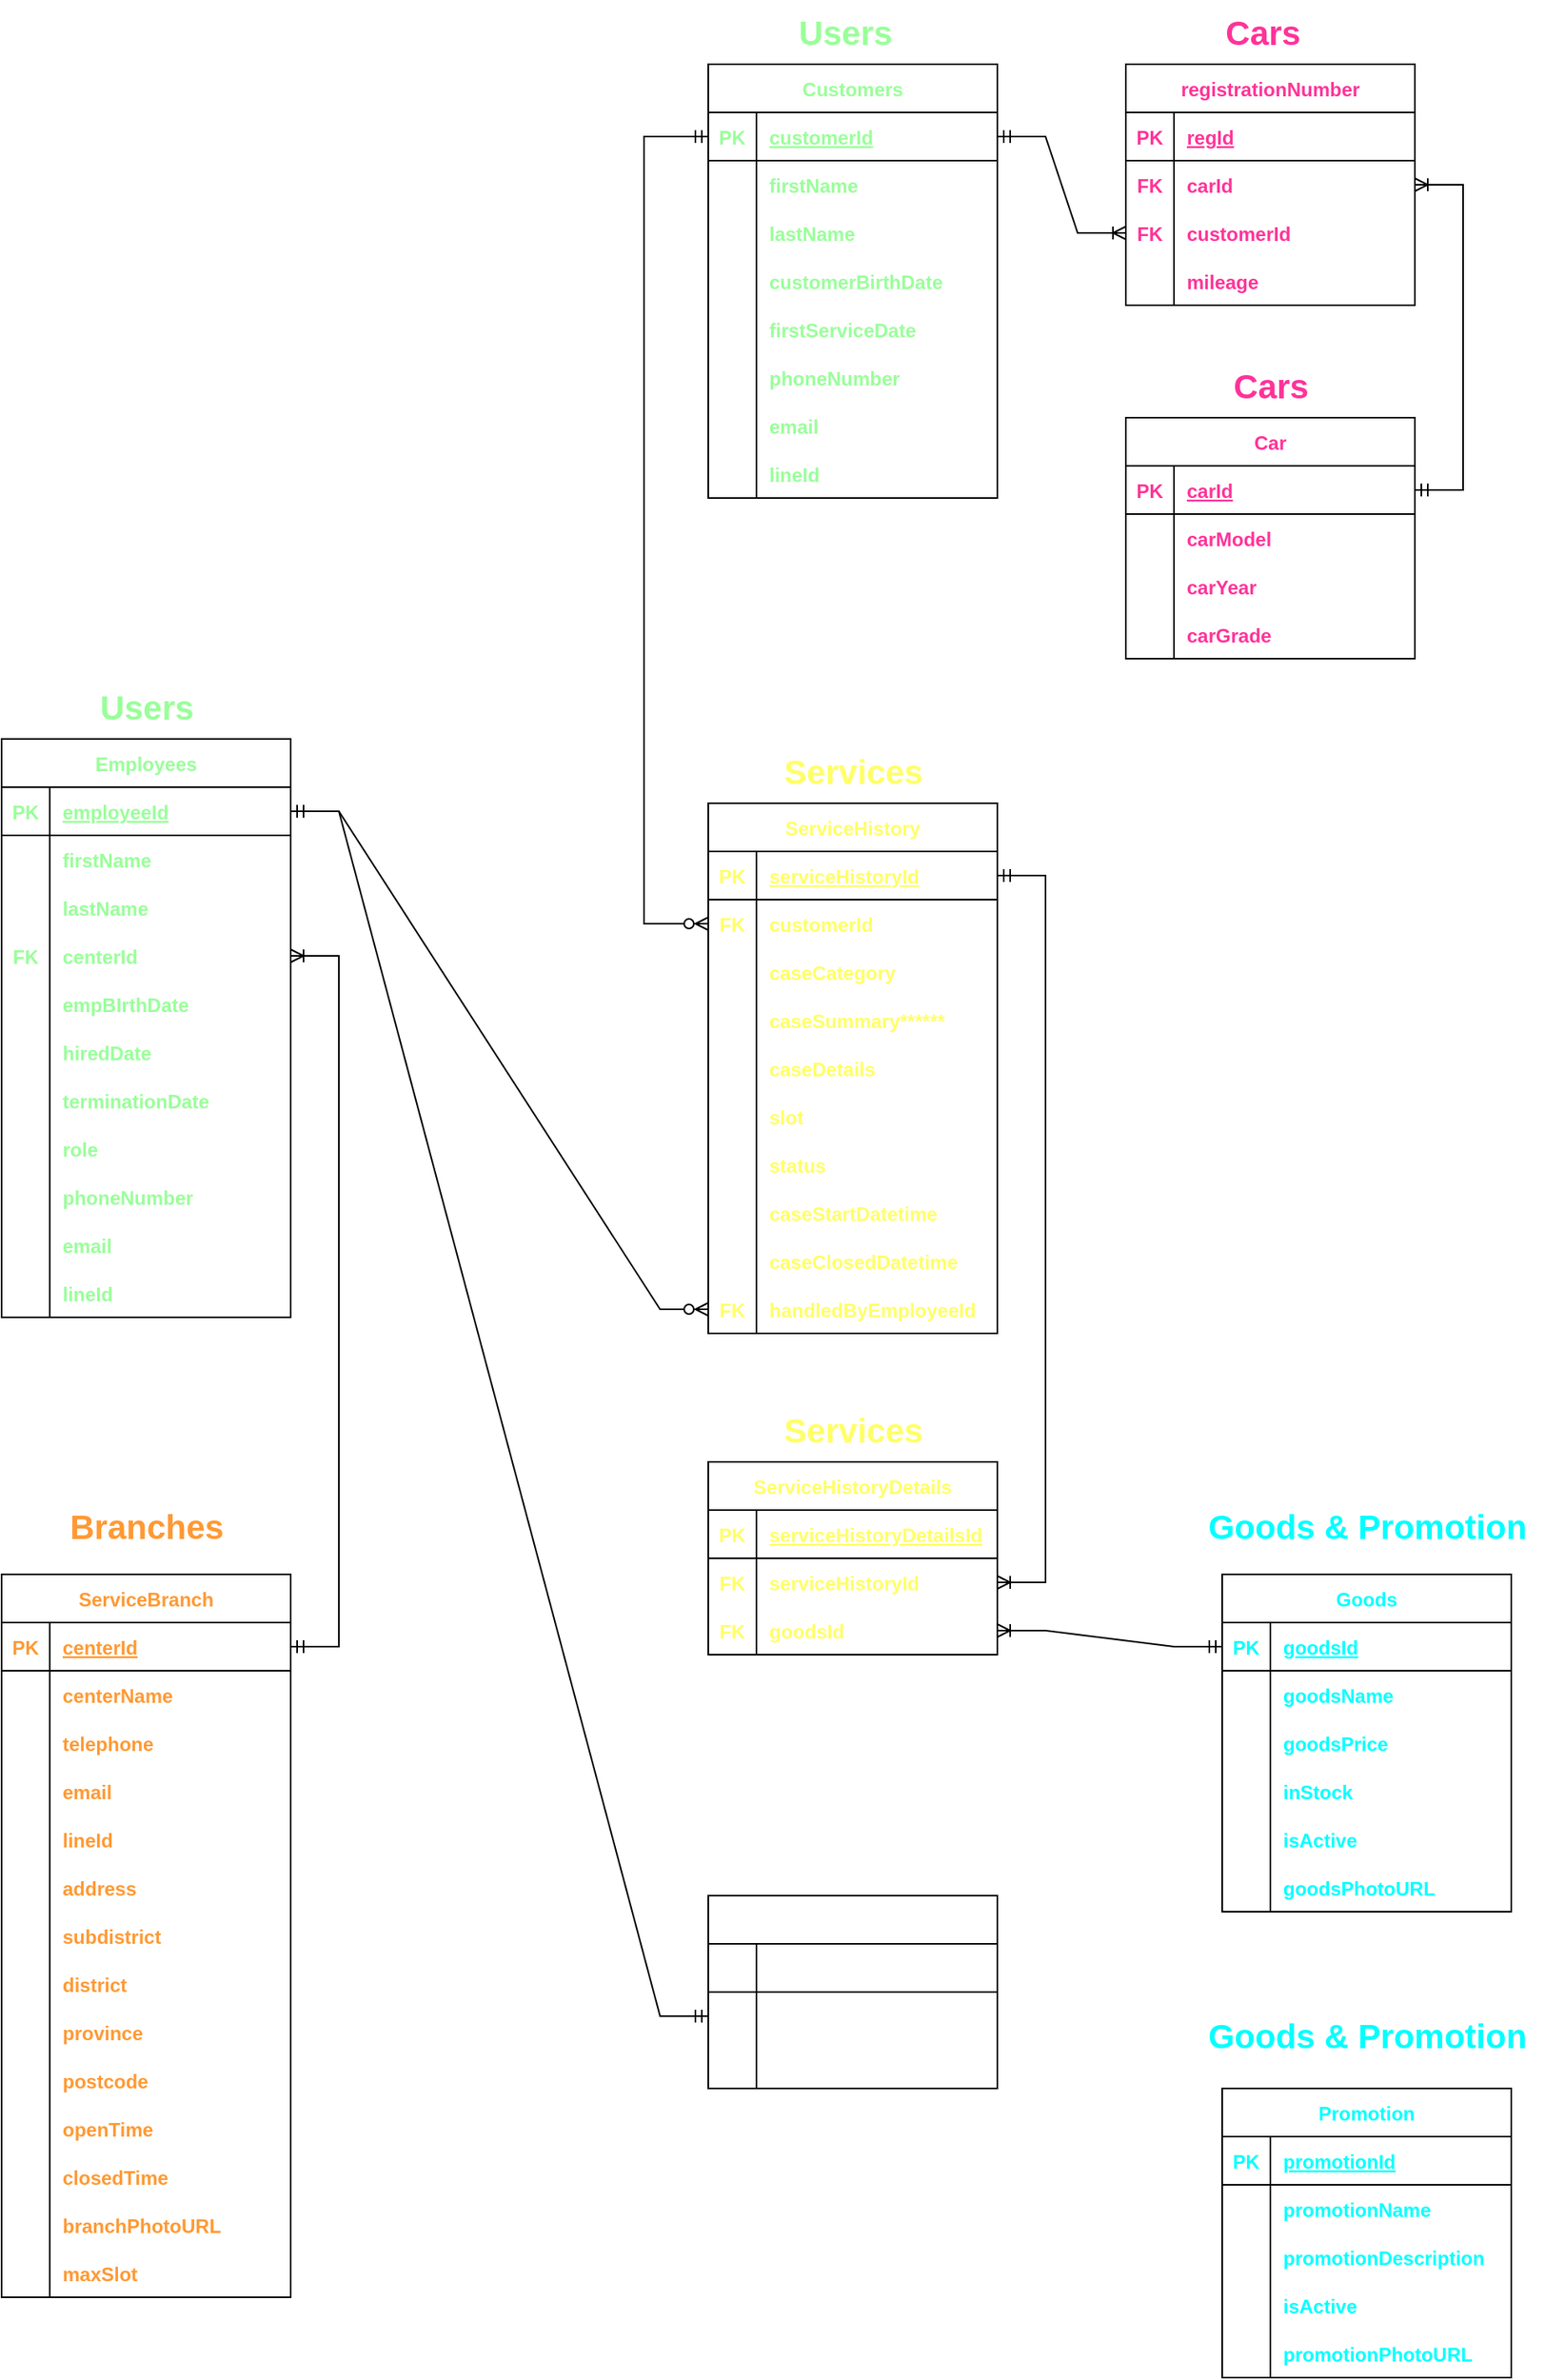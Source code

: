 <mxfile>
    <diagram id="r529pTKr_D9X9fz13R9T" name="database group">
        <mxGraphModel dx="1206" dy="1723" grid="1" gridSize="10" guides="1" tooltips="1" connect="1" arrows="1" fold="1" page="1" pageScale="1" pageWidth="1169" pageHeight="827" math="0" shadow="0">
            <root>
                <mxCell id="0"/>
                <mxCell id="1" parent="0"/>
                <mxCell id="D9tIqUYpUZIAnJoUmPpM-1" value="Customers" style="shape=table;startSize=30;container=1;collapsible=1;childLayout=tableLayout;fixedRows=1;rowLines=0;fontStyle=1;align=center;resizeLast=1;swimlaneFillColor=default;rounded=0;fontColor=light-dark(#99FF99,#99FF99);strokeColor=default;labelBackgroundColor=none;" parent="1" vertex="1">
                    <mxGeometry x="480" y="-380" width="180" height="270" as="geometry"/>
                </mxCell>
                <mxCell id="D9tIqUYpUZIAnJoUmPpM-2" value="" style="shape=tableRow;horizontal=0;startSize=0;swimlaneHead=0;swimlaneBody=0;fillColor=none;collapsible=0;dropTarget=0;points=[[0,0.5],[1,0.5]];portConstraint=eastwest;top=0;left=0;right=0;bottom=1;rounded=0;fontColor=light-dark(#99FF99,#99FF99);strokeColor=default;labelBackgroundColor=none;" parent="D9tIqUYpUZIAnJoUmPpM-1" vertex="1">
                    <mxGeometry y="30" width="180" height="30" as="geometry"/>
                </mxCell>
                <mxCell id="D9tIqUYpUZIAnJoUmPpM-3" value="PK" style="shape=partialRectangle;connectable=0;fillColor=none;top=0;left=0;bottom=0;right=0;fontStyle=1;overflow=hidden;rounded=0;fontColor=light-dark(#99FF99,#99FF99);strokeColor=default;labelBackgroundColor=none;" parent="D9tIqUYpUZIAnJoUmPpM-2" vertex="1">
                    <mxGeometry width="30" height="30" as="geometry">
                        <mxRectangle width="30" height="30" as="alternateBounds"/>
                    </mxGeometry>
                </mxCell>
                <mxCell id="D9tIqUYpUZIAnJoUmPpM-4" value="customerId" style="shape=partialRectangle;connectable=0;fillColor=none;top=0;left=0;bottom=0;right=0;align=left;spacingLeft=6;fontStyle=5;overflow=hidden;rounded=0;fontColor=light-dark(#99FF99,#99FF99);strokeColor=default;labelBackgroundColor=none;" parent="D9tIqUYpUZIAnJoUmPpM-2" vertex="1">
                    <mxGeometry x="30" width="150" height="30" as="geometry">
                        <mxRectangle width="150" height="30" as="alternateBounds"/>
                    </mxGeometry>
                </mxCell>
                <mxCell id="D9tIqUYpUZIAnJoUmPpM-5" value="" style="shape=tableRow;horizontal=0;startSize=0;swimlaneHead=0;swimlaneBody=0;fillColor=none;collapsible=0;dropTarget=0;points=[[0,0.5],[1,0.5]];portConstraint=eastwest;top=0;left=0;right=0;bottom=0;rounded=0;fontColor=light-dark(#99FF99,#99FF99);strokeColor=default;labelBackgroundColor=none;" parent="D9tIqUYpUZIAnJoUmPpM-1" vertex="1">
                    <mxGeometry y="60" width="180" height="30" as="geometry"/>
                </mxCell>
                <mxCell id="D9tIqUYpUZIAnJoUmPpM-6" value="" style="shape=partialRectangle;connectable=0;fillColor=none;top=0;left=0;bottom=0;right=0;editable=1;overflow=hidden;rounded=0;fontColor=light-dark(#99FF99,#99FF99);strokeColor=default;labelBackgroundColor=none;" parent="D9tIqUYpUZIAnJoUmPpM-5" vertex="1">
                    <mxGeometry width="30" height="30" as="geometry">
                        <mxRectangle width="30" height="30" as="alternateBounds"/>
                    </mxGeometry>
                </mxCell>
                <mxCell id="D9tIqUYpUZIAnJoUmPpM-7" value="firstName" style="shape=partialRectangle;connectable=0;fillColor=none;top=0;left=0;bottom=0;right=0;align=left;spacingLeft=6;overflow=hidden;fontStyle=1;rounded=0;fontColor=light-dark(#99FF99,#99FF99);strokeColor=default;labelBackgroundColor=none;" parent="D9tIqUYpUZIAnJoUmPpM-5" vertex="1">
                    <mxGeometry x="30" width="150" height="30" as="geometry">
                        <mxRectangle width="150" height="30" as="alternateBounds"/>
                    </mxGeometry>
                </mxCell>
                <mxCell id="D9tIqUYpUZIAnJoUmPpM-8" value="" style="shape=tableRow;horizontal=0;startSize=0;swimlaneHead=0;swimlaneBody=0;fillColor=none;collapsible=0;dropTarget=0;points=[[0,0.5],[1,0.5]];portConstraint=eastwest;top=0;left=0;right=0;bottom=0;rounded=0;fontColor=light-dark(#99FF99,#99FF99);strokeColor=default;labelBackgroundColor=none;" parent="D9tIqUYpUZIAnJoUmPpM-1" vertex="1">
                    <mxGeometry y="90" width="180" height="30" as="geometry"/>
                </mxCell>
                <mxCell id="D9tIqUYpUZIAnJoUmPpM-9" value="" style="shape=partialRectangle;connectable=0;fillColor=none;top=0;left=0;bottom=0;right=0;editable=1;overflow=hidden;rounded=0;fontColor=light-dark(#99FF99,#99FF99);strokeColor=default;labelBackgroundColor=none;" parent="D9tIqUYpUZIAnJoUmPpM-8" vertex="1">
                    <mxGeometry width="30" height="30" as="geometry">
                        <mxRectangle width="30" height="30" as="alternateBounds"/>
                    </mxGeometry>
                </mxCell>
                <mxCell id="D9tIqUYpUZIAnJoUmPpM-10" value="lastName" style="shape=partialRectangle;connectable=0;fillColor=none;top=0;left=0;bottom=0;right=0;align=left;spacingLeft=6;overflow=hidden;fontStyle=1;rounded=0;fontColor=light-dark(#99FF99,#99FF99);strokeColor=default;labelBackgroundColor=none;" parent="D9tIqUYpUZIAnJoUmPpM-8" vertex="1">
                    <mxGeometry x="30" width="150" height="30" as="geometry">
                        <mxRectangle width="150" height="30" as="alternateBounds"/>
                    </mxGeometry>
                </mxCell>
                <mxCell id="D9tIqUYpUZIAnJoUmPpM-11" value="" style="shape=tableRow;horizontal=0;startSize=0;swimlaneHead=0;swimlaneBody=0;fillColor=none;collapsible=0;dropTarget=0;points=[[0,0.5],[1,0.5]];portConstraint=eastwest;top=0;left=0;right=0;bottom=0;rounded=0;fontColor=light-dark(#99FF99,#99FF99);strokeColor=default;labelBackgroundColor=none;" parent="D9tIqUYpUZIAnJoUmPpM-1" vertex="1">
                    <mxGeometry y="120" width="180" height="30" as="geometry"/>
                </mxCell>
                <mxCell id="D9tIqUYpUZIAnJoUmPpM-12" value="" style="shape=partialRectangle;connectable=0;fillColor=none;top=0;left=0;bottom=0;right=0;editable=1;overflow=hidden;rounded=0;fontColor=light-dark(#99FF99,#99FF99);strokeColor=default;labelBackgroundColor=none;" parent="D9tIqUYpUZIAnJoUmPpM-11" vertex="1">
                    <mxGeometry width="30" height="30" as="geometry">
                        <mxRectangle width="30" height="30" as="alternateBounds"/>
                    </mxGeometry>
                </mxCell>
                <mxCell id="D9tIqUYpUZIAnJoUmPpM-13" value="customerBirthDate" style="shape=partialRectangle;connectable=0;fillColor=none;top=0;left=0;bottom=0;right=0;align=left;spacingLeft=6;overflow=hidden;fontStyle=1;rounded=0;fontColor=light-dark(#99FF99,#99FF99);strokeColor=default;labelBackgroundColor=none;" parent="D9tIqUYpUZIAnJoUmPpM-11" vertex="1">
                    <mxGeometry x="30" width="150" height="30" as="geometry">
                        <mxRectangle width="150" height="30" as="alternateBounds"/>
                    </mxGeometry>
                </mxCell>
                <mxCell id="D9tIqUYpUZIAnJoUmPpM-14" value="" style="shape=tableRow;horizontal=0;startSize=0;swimlaneHead=0;swimlaneBody=0;fillColor=none;collapsible=0;dropTarget=0;points=[[0,0.5],[1,0.5]];portConstraint=eastwest;top=0;left=0;right=0;bottom=0;rounded=0;fontColor=light-dark(#99FF99,#99FF99);strokeColor=default;labelBackgroundColor=none;" parent="D9tIqUYpUZIAnJoUmPpM-1" vertex="1">
                    <mxGeometry y="150" width="180" height="30" as="geometry"/>
                </mxCell>
                <mxCell id="D9tIqUYpUZIAnJoUmPpM-15" value="" style="shape=partialRectangle;connectable=0;fillColor=none;top=0;left=0;bottom=0;right=0;editable=1;overflow=hidden;rounded=0;fontColor=light-dark(#99FF99,#99FF99);strokeColor=default;labelBackgroundColor=none;" parent="D9tIqUYpUZIAnJoUmPpM-14" vertex="1">
                    <mxGeometry width="30" height="30" as="geometry">
                        <mxRectangle width="30" height="30" as="alternateBounds"/>
                    </mxGeometry>
                </mxCell>
                <mxCell id="D9tIqUYpUZIAnJoUmPpM-16" value="firstServiceDate" style="shape=partialRectangle;connectable=0;fillColor=none;top=0;left=0;bottom=0;right=0;align=left;spacingLeft=6;overflow=hidden;fontStyle=1;rounded=0;fontColor=light-dark(#99FF99,#99FF99);strokeColor=default;labelBackgroundColor=none;" parent="D9tIqUYpUZIAnJoUmPpM-14" vertex="1">
                    <mxGeometry x="30" width="150" height="30" as="geometry">
                        <mxRectangle width="150" height="30" as="alternateBounds"/>
                    </mxGeometry>
                </mxCell>
                <mxCell id="D9tIqUYpUZIAnJoUmPpM-17" value="" style="shape=tableRow;horizontal=0;startSize=0;swimlaneHead=0;swimlaneBody=0;fillColor=none;collapsible=0;dropTarget=0;points=[[0,0.5],[1,0.5]];portConstraint=eastwest;top=0;left=0;right=0;bottom=0;rounded=0;fontColor=light-dark(#99FF99,#99FF99);strokeColor=default;labelBackgroundColor=none;" parent="D9tIqUYpUZIAnJoUmPpM-1" vertex="1">
                    <mxGeometry y="180" width="180" height="30" as="geometry"/>
                </mxCell>
                <mxCell id="D9tIqUYpUZIAnJoUmPpM-18" value="" style="shape=partialRectangle;connectable=0;fillColor=none;top=0;left=0;bottom=0;right=0;editable=1;overflow=hidden;rounded=0;fontColor=light-dark(#99FF99,#99FF99);strokeColor=default;labelBackgroundColor=none;" parent="D9tIqUYpUZIAnJoUmPpM-17" vertex="1">
                    <mxGeometry width="30" height="30" as="geometry">
                        <mxRectangle width="30" height="30" as="alternateBounds"/>
                    </mxGeometry>
                </mxCell>
                <mxCell id="D9tIqUYpUZIAnJoUmPpM-19" value="phoneNumber" style="shape=partialRectangle;connectable=0;fillColor=none;top=0;left=0;bottom=0;right=0;align=left;spacingLeft=6;overflow=hidden;fontStyle=1;rounded=0;fontColor=light-dark(#99FF99,#99FF99);strokeColor=default;labelBackgroundColor=none;" parent="D9tIqUYpUZIAnJoUmPpM-17" vertex="1">
                    <mxGeometry x="30" width="150" height="30" as="geometry">
                        <mxRectangle width="150" height="30" as="alternateBounds"/>
                    </mxGeometry>
                </mxCell>
                <mxCell id="D9tIqUYpUZIAnJoUmPpM-20" value="" style="shape=tableRow;horizontal=0;startSize=0;swimlaneHead=0;swimlaneBody=0;fillColor=none;collapsible=0;dropTarget=0;points=[[0,0.5],[1,0.5]];portConstraint=eastwest;top=0;left=0;right=0;bottom=0;rounded=0;fontColor=light-dark(#99FF99,#99FF99);strokeColor=default;labelBackgroundColor=none;" parent="D9tIqUYpUZIAnJoUmPpM-1" vertex="1">
                    <mxGeometry y="210" width="180" height="30" as="geometry"/>
                </mxCell>
                <mxCell id="D9tIqUYpUZIAnJoUmPpM-21" value="" style="shape=partialRectangle;connectable=0;fillColor=none;top=0;left=0;bottom=0;right=0;editable=1;overflow=hidden;rounded=0;fontColor=light-dark(#99FF99,#99FF99);strokeColor=default;labelBackgroundColor=none;" parent="D9tIqUYpUZIAnJoUmPpM-20" vertex="1">
                    <mxGeometry width="30" height="30" as="geometry">
                        <mxRectangle width="30" height="30" as="alternateBounds"/>
                    </mxGeometry>
                </mxCell>
                <mxCell id="D9tIqUYpUZIAnJoUmPpM-22" value="email" style="shape=partialRectangle;connectable=0;fillColor=none;top=0;left=0;bottom=0;right=0;align=left;spacingLeft=6;overflow=hidden;fontStyle=1;rounded=0;fontColor=light-dark(#99FF99,#99FF99);strokeColor=default;labelBackgroundColor=none;" parent="D9tIqUYpUZIAnJoUmPpM-20" vertex="1">
                    <mxGeometry x="30" width="150" height="30" as="geometry">
                        <mxRectangle width="150" height="30" as="alternateBounds"/>
                    </mxGeometry>
                </mxCell>
                <mxCell id="D9tIqUYpUZIAnJoUmPpM-23" value="" style="shape=tableRow;horizontal=0;startSize=0;swimlaneHead=0;swimlaneBody=0;fillColor=none;collapsible=0;dropTarget=0;points=[[0,0.5],[1,0.5]];portConstraint=eastwest;top=0;left=0;right=0;bottom=0;rounded=0;fontColor=light-dark(#99FF99,#99FF99);strokeColor=default;labelBackgroundColor=none;" parent="D9tIqUYpUZIAnJoUmPpM-1" vertex="1">
                    <mxGeometry y="240" width="180" height="30" as="geometry"/>
                </mxCell>
                <mxCell id="D9tIqUYpUZIAnJoUmPpM-24" value="" style="shape=partialRectangle;connectable=0;fillColor=none;top=0;left=0;bottom=0;right=0;editable=1;overflow=hidden;rounded=0;fontColor=light-dark(#99FF99,#99FF99);strokeColor=default;labelBackgroundColor=none;" parent="D9tIqUYpUZIAnJoUmPpM-23" vertex="1">
                    <mxGeometry width="30" height="30" as="geometry">
                        <mxRectangle width="30" height="30" as="alternateBounds"/>
                    </mxGeometry>
                </mxCell>
                <mxCell id="D9tIqUYpUZIAnJoUmPpM-25" value="lineId" style="shape=partialRectangle;connectable=0;fillColor=none;top=0;left=0;bottom=0;right=0;align=left;spacingLeft=6;overflow=hidden;fontStyle=1;rounded=0;fontColor=light-dark(#99FF99,#99FF99);strokeColor=default;labelBackgroundColor=none;" parent="D9tIqUYpUZIAnJoUmPpM-23" vertex="1">
                    <mxGeometry x="30" width="150" height="30" as="geometry">
                        <mxRectangle width="150" height="30" as="alternateBounds"/>
                    </mxGeometry>
                </mxCell>
                <mxCell id="D9tIqUYpUZIAnJoUmPpM-26" value="Employees" style="shape=table;startSize=30;container=1;collapsible=1;childLayout=tableLayout;fixedRows=1;rowLines=0;fontStyle=1;align=center;resizeLast=1;swimlaneFillColor=default;rounded=0;fontColor=light-dark(#99FF99,#99FF99);" parent="1" vertex="1">
                    <mxGeometry x="40" y="40" width="180" height="360" as="geometry"/>
                </mxCell>
                <mxCell id="D9tIqUYpUZIAnJoUmPpM-27" value="" style="shape=tableRow;horizontal=0;startSize=0;swimlaneHead=0;swimlaneBody=0;fillColor=none;collapsible=0;dropTarget=0;points=[[0,0.5],[1,0.5]];portConstraint=eastwest;top=0;left=0;right=0;bottom=1;rounded=0;fontColor=light-dark(#99FF99,#99FF99);" parent="D9tIqUYpUZIAnJoUmPpM-26" vertex="1">
                    <mxGeometry y="30" width="180" height="30" as="geometry"/>
                </mxCell>
                <mxCell id="D9tIqUYpUZIAnJoUmPpM-28" value="PK" style="shape=partialRectangle;connectable=0;fillColor=none;top=0;left=0;bottom=0;right=0;fontStyle=1;overflow=hidden;rounded=0;fontColor=light-dark(#99FF99,#99FF99);" parent="D9tIqUYpUZIAnJoUmPpM-27" vertex="1">
                    <mxGeometry width="30" height="30" as="geometry">
                        <mxRectangle width="30" height="30" as="alternateBounds"/>
                    </mxGeometry>
                </mxCell>
                <mxCell id="D9tIqUYpUZIAnJoUmPpM-29" value="employeeId" style="shape=partialRectangle;connectable=0;fillColor=none;top=0;left=0;bottom=0;right=0;align=left;spacingLeft=6;fontStyle=5;overflow=hidden;rounded=0;fontColor=light-dark(#99FF99,#99FF99);" parent="D9tIqUYpUZIAnJoUmPpM-27" vertex="1">
                    <mxGeometry x="30" width="150" height="30" as="geometry">
                        <mxRectangle width="150" height="30" as="alternateBounds"/>
                    </mxGeometry>
                </mxCell>
                <mxCell id="D9tIqUYpUZIAnJoUmPpM-30" value="" style="shape=tableRow;horizontal=0;startSize=0;swimlaneHead=0;swimlaneBody=0;fillColor=none;collapsible=0;dropTarget=0;points=[[0,0.5],[1,0.5]];portConstraint=eastwest;top=0;left=0;right=0;bottom=0;rounded=0;fontColor=light-dark(#99FF99,#99FF99);" parent="D9tIqUYpUZIAnJoUmPpM-26" vertex="1">
                    <mxGeometry y="60" width="180" height="30" as="geometry"/>
                </mxCell>
                <mxCell id="D9tIqUYpUZIAnJoUmPpM-31" value="" style="shape=partialRectangle;connectable=0;fillColor=none;top=0;left=0;bottom=0;right=0;editable=1;overflow=hidden;rounded=0;fontColor=light-dark(#99FF99,#99FF99);" parent="D9tIqUYpUZIAnJoUmPpM-30" vertex="1">
                    <mxGeometry width="30" height="30" as="geometry">
                        <mxRectangle width="30" height="30" as="alternateBounds"/>
                    </mxGeometry>
                </mxCell>
                <mxCell id="D9tIqUYpUZIAnJoUmPpM-32" value="firstName" style="shape=partialRectangle;connectable=0;fillColor=none;top=0;left=0;bottom=0;right=0;align=left;spacingLeft=6;overflow=hidden;fontStyle=1;rounded=0;fontColor=light-dark(#99FF99,#99FF99);" parent="D9tIqUYpUZIAnJoUmPpM-30" vertex="1">
                    <mxGeometry x="30" width="150" height="30" as="geometry">
                        <mxRectangle width="150" height="30" as="alternateBounds"/>
                    </mxGeometry>
                </mxCell>
                <mxCell id="D9tIqUYpUZIAnJoUmPpM-33" value="" style="shape=tableRow;horizontal=0;startSize=0;swimlaneHead=0;swimlaneBody=0;fillColor=none;collapsible=0;dropTarget=0;points=[[0,0.5],[1,0.5]];portConstraint=eastwest;top=0;left=0;right=0;bottom=0;rounded=0;fontColor=light-dark(#99FF99,#99FF99);" parent="D9tIqUYpUZIAnJoUmPpM-26" vertex="1">
                    <mxGeometry y="90" width="180" height="30" as="geometry"/>
                </mxCell>
                <mxCell id="D9tIqUYpUZIAnJoUmPpM-34" value="" style="shape=partialRectangle;connectable=0;fillColor=none;top=0;left=0;bottom=0;right=0;editable=1;overflow=hidden;rounded=0;fontColor=light-dark(#99FF99,#99FF99);" parent="D9tIqUYpUZIAnJoUmPpM-33" vertex="1">
                    <mxGeometry width="30" height="30" as="geometry">
                        <mxRectangle width="30" height="30" as="alternateBounds"/>
                    </mxGeometry>
                </mxCell>
                <mxCell id="D9tIqUYpUZIAnJoUmPpM-35" value="lastName" style="shape=partialRectangle;connectable=0;fillColor=none;top=0;left=0;bottom=0;right=0;align=left;spacingLeft=6;overflow=hidden;fontStyle=1;rounded=0;fontColor=light-dark(#99FF99,#99FF99);" parent="D9tIqUYpUZIAnJoUmPpM-33" vertex="1">
                    <mxGeometry x="30" width="150" height="30" as="geometry">
                        <mxRectangle width="150" height="30" as="alternateBounds"/>
                    </mxGeometry>
                </mxCell>
                <mxCell id="D9tIqUYpUZIAnJoUmPpM-36" value="" style="shape=tableRow;horizontal=0;startSize=0;swimlaneHead=0;swimlaneBody=0;fillColor=none;collapsible=0;dropTarget=0;points=[[0,0.5],[1,0.5]];portConstraint=eastwest;top=0;left=0;right=0;bottom=0;rounded=0;fontColor=light-dark(#99FF99,#99FF99);" parent="D9tIqUYpUZIAnJoUmPpM-26" vertex="1">
                    <mxGeometry y="120" width="180" height="30" as="geometry"/>
                </mxCell>
                <mxCell id="D9tIqUYpUZIAnJoUmPpM-37" value="FK" style="shape=partialRectangle;connectable=0;fillColor=none;top=0;left=0;bottom=0;right=0;editable=1;overflow=hidden;fontStyle=1;rounded=0;fontColor=light-dark(#99FF99,#99FF99);" parent="D9tIqUYpUZIAnJoUmPpM-36" vertex="1">
                    <mxGeometry width="30" height="30" as="geometry">
                        <mxRectangle width="30" height="30" as="alternateBounds"/>
                    </mxGeometry>
                </mxCell>
                <mxCell id="D9tIqUYpUZIAnJoUmPpM-38" value="centerId" style="shape=partialRectangle;connectable=0;fillColor=none;top=0;left=0;bottom=0;right=0;align=left;spacingLeft=6;overflow=hidden;fontStyle=1;rounded=0;fontColor=light-dark(#99FF99,#99FF99);" parent="D9tIqUYpUZIAnJoUmPpM-36" vertex="1">
                    <mxGeometry x="30" width="150" height="30" as="geometry">
                        <mxRectangle width="150" height="30" as="alternateBounds"/>
                    </mxGeometry>
                </mxCell>
                <mxCell id="D9tIqUYpUZIAnJoUmPpM-39" value="" style="shape=tableRow;horizontal=0;startSize=0;swimlaneHead=0;swimlaneBody=0;fillColor=none;collapsible=0;dropTarget=0;points=[[0,0.5],[1,0.5]];portConstraint=eastwest;top=0;left=0;right=0;bottom=0;rounded=0;fontColor=light-dark(#99FF99,#99FF99);" parent="D9tIqUYpUZIAnJoUmPpM-26" vertex="1">
                    <mxGeometry y="150" width="180" height="30" as="geometry"/>
                </mxCell>
                <mxCell id="D9tIqUYpUZIAnJoUmPpM-40" value="" style="shape=partialRectangle;connectable=0;fillColor=none;top=0;left=0;bottom=0;right=0;editable=1;overflow=hidden;rounded=0;fontColor=light-dark(#99FF99,#99FF99);" parent="D9tIqUYpUZIAnJoUmPpM-39" vertex="1">
                    <mxGeometry width="30" height="30" as="geometry">
                        <mxRectangle width="30" height="30" as="alternateBounds"/>
                    </mxGeometry>
                </mxCell>
                <mxCell id="D9tIqUYpUZIAnJoUmPpM-41" value="empBIrthDate" style="shape=partialRectangle;connectable=0;fillColor=none;top=0;left=0;bottom=0;right=0;align=left;spacingLeft=6;overflow=hidden;fontStyle=1;rounded=0;fontColor=light-dark(#99FF99,#99FF99);" parent="D9tIqUYpUZIAnJoUmPpM-39" vertex="1">
                    <mxGeometry x="30" width="150" height="30" as="geometry">
                        <mxRectangle width="150" height="30" as="alternateBounds"/>
                    </mxGeometry>
                </mxCell>
                <mxCell id="D9tIqUYpUZIAnJoUmPpM-42" value="" style="shape=tableRow;horizontal=0;startSize=0;swimlaneHead=0;swimlaneBody=0;fillColor=none;collapsible=0;dropTarget=0;points=[[0,0.5],[1,0.5]];portConstraint=eastwest;top=0;left=0;right=0;bottom=0;rounded=0;fontColor=light-dark(#99FF99,#99FF99);" parent="D9tIqUYpUZIAnJoUmPpM-26" vertex="1">
                    <mxGeometry y="180" width="180" height="30" as="geometry"/>
                </mxCell>
                <mxCell id="D9tIqUYpUZIAnJoUmPpM-43" value="" style="shape=partialRectangle;connectable=0;fillColor=none;top=0;left=0;bottom=0;right=0;editable=1;overflow=hidden;rounded=0;fontColor=light-dark(#99FF99,#99FF99);" parent="D9tIqUYpUZIAnJoUmPpM-42" vertex="1">
                    <mxGeometry width="30" height="30" as="geometry">
                        <mxRectangle width="30" height="30" as="alternateBounds"/>
                    </mxGeometry>
                </mxCell>
                <mxCell id="D9tIqUYpUZIAnJoUmPpM-44" value="hiredDate" style="shape=partialRectangle;connectable=0;fillColor=none;top=0;left=0;bottom=0;right=0;align=left;spacingLeft=6;overflow=hidden;fontStyle=1;rounded=0;fontColor=light-dark(#99FF99,#99FF99);" parent="D9tIqUYpUZIAnJoUmPpM-42" vertex="1">
                    <mxGeometry x="30" width="150" height="30" as="geometry">
                        <mxRectangle width="150" height="30" as="alternateBounds"/>
                    </mxGeometry>
                </mxCell>
                <mxCell id="D9tIqUYpUZIAnJoUmPpM-45" value="" style="shape=tableRow;horizontal=0;startSize=0;swimlaneHead=0;swimlaneBody=0;fillColor=none;collapsible=0;dropTarget=0;points=[[0,0.5],[1,0.5]];portConstraint=eastwest;top=0;left=0;right=0;bottom=0;rounded=0;fontColor=light-dark(#99FF99,#99FF99);" parent="D9tIqUYpUZIAnJoUmPpM-26" vertex="1">
                    <mxGeometry y="210" width="180" height="30" as="geometry"/>
                </mxCell>
                <mxCell id="D9tIqUYpUZIAnJoUmPpM-46" value="" style="shape=partialRectangle;connectable=0;fillColor=none;top=0;left=0;bottom=0;right=0;editable=1;overflow=hidden;rounded=0;fontColor=light-dark(#99FF99,#99FF99);" parent="D9tIqUYpUZIAnJoUmPpM-45" vertex="1">
                    <mxGeometry width="30" height="30" as="geometry">
                        <mxRectangle width="30" height="30" as="alternateBounds"/>
                    </mxGeometry>
                </mxCell>
                <mxCell id="D9tIqUYpUZIAnJoUmPpM-47" value="terminationDate" style="shape=partialRectangle;connectable=0;fillColor=none;top=0;left=0;bottom=0;right=0;align=left;spacingLeft=6;overflow=hidden;fontStyle=1;rounded=0;fontColor=light-dark(#99FF99,#99FF99);" parent="D9tIqUYpUZIAnJoUmPpM-45" vertex="1">
                    <mxGeometry x="30" width="150" height="30" as="geometry">
                        <mxRectangle width="150" height="30" as="alternateBounds"/>
                    </mxGeometry>
                </mxCell>
                <mxCell id="D9tIqUYpUZIAnJoUmPpM-48" value="" style="shape=tableRow;horizontal=0;startSize=0;swimlaneHead=0;swimlaneBody=0;fillColor=none;collapsible=0;dropTarget=0;points=[[0,0.5],[1,0.5]];portConstraint=eastwest;top=0;left=0;right=0;bottom=0;rounded=0;fontColor=light-dark(#99FF99,#99FF99);" parent="D9tIqUYpUZIAnJoUmPpM-26" vertex="1">
                    <mxGeometry y="240" width="180" height="30" as="geometry"/>
                </mxCell>
                <mxCell id="D9tIqUYpUZIAnJoUmPpM-49" value="" style="shape=partialRectangle;connectable=0;fillColor=none;top=0;left=0;bottom=0;right=0;editable=1;overflow=hidden;rounded=0;fontColor=light-dark(#99FF99,#99FF99);" parent="D9tIqUYpUZIAnJoUmPpM-48" vertex="1">
                    <mxGeometry width="30" height="30" as="geometry">
                        <mxRectangle width="30" height="30" as="alternateBounds"/>
                    </mxGeometry>
                </mxCell>
                <mxCell id="D9tIqUYpUZIAnJoUmPpM-50" value="role" style="shape=partialRectangle;connectable=0;fillColor=none;top=0;left=0;bottom=0;right=0;align=left;spacingLeft=6;overflow=hidden;fontStyle=1;rounded=0;fontColor=light-dark(#99FF99,#99FF99);" parent="D9tIqUYpUZIAnJoUmPpM-48" vertex="1">
                    <mxGeometry x="30" width="150" height="30" as="geometry">
                        <mxRectangle width="150" height="30" as="alternateBounds"/>
                    </mxGeometry>
                </mxCell>
                <mxCell id="D9tIqUYpUZIAnJoUmPpM-51" value="" style="shape=tableRow;horizontal=0;startSize=0;swimlaneHead=0;swimlaneBody=0;fillColor=none;collapsible=0;dropTarget=0;points=[[0,0.5],[1,0.5]];portConstraint=eastwest;top=0;left=0;right=0;bottom=0;rounded=0;fontColor=light-dark(#99FF99,#99FF99);" parent="D9tIqUYpUZIAnJoUmPpM-26" vertex="1">
                    <mxGeometry y="270" width="180" height="30" as="geometry"/>
                </mxCell>
                <mxCell id="D9tIqUYpUZIAnJoUmPpM-52" value="" style="shape=partialRectangle;connectable=0;fillColor=none;top=0;left=0;bottom=0;right=0;editable=1;overflow=hidden;rounded=0;fontColor=light-dark(#99FF99,#99FF99);" parent="D9tIqUYpUZIAnJoUmPpM-51" vertex="1">
                    <mxGeometry width="30" height="30" as="geometry">
                        <mxRectangle width="30" height="30" as="alternateBounds"/>
                    </mxGeometry>
                </mxCell>
                <mxCell id="D9tIqUYpUZIAnJoUmPpM-53" value="phoneNumber" style="shape=partialRectangle;connectable=0;fillColor=none;top=0;left=0;bottom=0;right=0;align=left;spacingLeft=6;overflow=hidden;fontStyle=1;rounded=0;fontColor=light-dark(#99FF99,#99FF99);" parent="D9tIqUYpUZIAnJoUmPpM-51" vertex="1">
                    <mxGeometry x="30" width="150" height="30" as="geometry">
                        <mxRectangle width="150" height="30" as="alternateBounds"/>
                    </mxGeometry>
                </mxCell>
                <mxCell id="D9tIqUYpUZIAnJoUmPpM-54" value="" style="shape=tableRow;horizontal=0;startSize=0;swimlaneHead=0;swimlaneBody=0;fillColor=none;collapsible=0;dropTarget=0;points=[[0,0.5],[1,0.5]];portConstraint=eastwest;top=0;left=0;right=0;bottom=0;rounded=0;fontColor=light-dark(#99FF99,#99FF99);" parent="D9tIqUYpUZIAnJoUmPpM-26" vertex="1">
                    <mxGeometry y="300" width="180" height="30" as="geometry"/>
                </mxCell>
                <mxCell id="D9tIqUYpUZIAnJoUmPpM-55" value="" style="shape=partialRectangle;connectable=0;fillColor=none;top=0;left=0;bottom=0;right=0;editable=1;overflow=hidden;rounded=0;fontColor=light-dark(#99FF99,#99FF99);" parent="D9tIqUYpUZIAnJoUmPpM-54" vertex="1">
                    <mxGeometry width="30" height="30" as="geometry">
                        <mxRectangle width="30" height="30" as="alternateBounds"/>
                    </mxGeometry>
                </mxCell>
                <mxCell id="D9tIqUYpUZIAnJoUmPpM-56" value="email" style="shape=partialRectangle;connectable=0;fillColor=none;top=0;left=0;bottom=0;right=0;align=left;spacingLeft=6;overflow=hidden;fontStyle=1;rounded=0;fontColor=light-dark(#99FF99,#99FF99);" parent="D9tIqUYpUZIAnJoUmPpM-54" vertex="1">
                    <mxGeometry x="30" width="150" height="30" as="geometry">
                        <mxRectangle width="150" height="30" as="alternateBounds"/>
                    </mxGeometry>
                </mxCell>
                <mxCell id="D9tIqUYpUZIAnJoUmPpM-57" value="" style="shape=tableRow;horizontal=0;startSize=0;swimlaneHead=0;swimlaneBody=0;fillColor=none;collapsible=0;dropTarget=0;points=[[0,0.5],[1,0.5]];portConstraint=eastwest;top=0;left=0;right=0;bottom=0;rounded=0;fontColor=light-dark(#99FF99,#99FF99);" parent="D9tIqUYpUZIAnJoUmPpM-26" vertex="1">
                    <mxGeometry y="330" width="180" height="30" as="geometry"/>
                </mxCell>
                <mxCell id="D9tIqUYpUZIAnJoUmPpM-58" value="" style="shape=partialRectangle;connectable=0;fillColor=none;top=0;left=0;bottom=0;right=0;editable=1;overflow=hidden;rounded=0;fontColor=light-dark(#99FF99,#99FF99);" parent="D9tIqUYpUZIAnJoUmPpM-57" vertex="1">
                    <mxGeometry width="30" height="30" as="geometry">
                        <mxRectangle width="30" height="30" as="alternateBounds"/>
                    </mxGeometry>
                </mxCell>
                <mxCell id="D9tIqUYpUZIAnJoUmPpM-59" value="lineId" style="shape=partialRectangle;connectable=0;fillColor=none;top=0;left=0;bottom=0;right=0;align=left;spacingLeft=6;overflow=hidden;fontStyle=1;rounded=0;fontColor=light-dark(#99FF99,#99FF99);" parent="D9tIqUYpUZIAnJoUmPpM-57" vertex="1">
                    <mxGeometry x="30" width="150" height="30" as="geometry">
                        <mxRectangle width="150" height="30" as="alternateBounds"/>
                    </mxGeometry>
                </mxCell>
                <mxCell id="D9tIqUYpUZIAnJoUmPpM-60" value="ServiceHistory" style="shape=table;startSize=30;container=1;collapsible=1;childLayout=tableLayout;fixedRows=1;rowLines=0;fontStyle=1;align=center;resizeLast=1;swimlaneFillColor=default;rounded=0;fontColor=light-dark(#FFFF66,#FFFF66);" parent="1" vertex="1">
                    <mxGeometry x="480" y="80" width="180" height="330" as="geometry"/>
                </mxCell>
                <mxCell id="D9tIqUYpUZIAnJoUmPpM-61" value="" style="shape=tableRow;horizontal=0;startSize=0;swimlaneHead=0;swimlaneBody=0;fillColor=none;collapsible=0;dropTarget=0;points=[[0,0.5],[1,0.5]];portConstraint=eastwest;top=0;left=0;right=0;bottom=1;rounded=0;fontColor=light-dark(#FFFF66,#FFFF66);" parent="D9tIqUYpUZIAnJoUmPpM-60" vertex="1">
                    <mxGeometry y="30" width="180" height="30" as="geometry"/>
                </mxCell>
                <mxCell id="D9tIqUYpUZIAnJoUmPpM-62" value="PK" style="shape=partialRectangle;connectable=0;fillColor=none;top=0;left=0;bottom=0;right=0;fontStyle=1;overflow=hidden;rounded=0;fontColor=light-dark(#FFFF66,#FFFF66);" parent="D9tIqUYpUZIAnJoUmPpM-61" vertex="1">
                    <mxGeometry width="30" height="30" as="geometry">
                        <mxRectangle width="30" height="30" as="alternateBounds"/>
                    </mxGeometry>
                </mxCell>
                <mxCell id="D9tIqUYpUZIAnJoUmPpM-63" value="serviceHistoryId" style="shape=partialRectangle;connectable=0;fillColor=none;top=0;left=0;bottom=0;right=0;align=left;spacingLeft=6;fontStyle=5;overflow=hidden;rounded=0;fontColor=light-dark(#FFFF66,#FFFF66);" parent="D9tIqUYpUZIAnJoUmPpM-61" vertex="1">
                    <mxGeometry x="30" width="150" height="30" as="geometry">
                        <mxRectangle width="150" height="30" as="alternateBounds"/>
                    </mxGeometry>
                </mxCell>
                <mxCell id="D9tIqUYpUZIAnJoUmPpM-64" value="" style="shape=tableRow;horizontal=0;startSize=0;swimlaneHead=0;swimlaneBody=0;fillColor=none;collapsible=0;dropTarget=0;points=[[0,0.5],[1,0.5]];portConstraint=eastwest;top=0;left=0;right=0;bottom=0;rounded=0;fontColor=light-dark(#FFFF66,#FFFF66);" parent="D9tIqUYpUZIAnJoUmPpM-60" vertex="1">
                    <mxGeometry y="60" width="180" height="30" as="geometry"/>
                </mxCell>
                <mxCell id="D9tIqUYpUZIAnJoUmPpM-65" value="FK" style="shape=partialRectangle;connectable=0;fillColor=none;top=0;left=0;bottom=0;right=0;editable=1;overflow=hidden;fontStyle=1;rounded=0;fontColor=light-dark(#FFFF66,#FFFF66);" parent="D9tIqUYpUZIAnJoUmPpM-64" vertex="1">
                    <mxGeometry width="30" height="30" as="geometry">
                        <mxRectangle width="30" height="30" as="alternateBounds"/>
                    </mxGeometry>
                </mxCell>
                <mxCell id="D9tIqUYpUZIAnJoUmPpM-66" value="customerId" style="shape=partialRectangle;connectable=0;fillColor=none;top=0;left=0;bottom=0;right=0;align=left;spacingLeft=6;overflow=hidden;fontStyle=1;rounded=0;fontColor=light-dark(#FFFF66,#FFFF66);" parent="D9tIqUYpUZIAnJoUmPpM-64" vertex="1">
                    <mxGeometry x="30" width="150" height="30" as="geometry">
                        <mxRectangle width="150" height="30" as="alternateBounds"/>
                    </mxGeometry>
                </mxCell>
                <mxCell id="D9tIqUYpUZIAnJoUmPpM-67" value="" style="shape=tableRow;horizontal=0;startSize=0;swimlaneHead=0;swimlaneBody=0;fillColor=none;collapsible=0;dropTarget=0;points=[[0,0.5],[1,0.5]];portConstraint=eastwest;top=0;left=0;right=0;bottom=0;rounded=0;fontColor=light-dark(#FFFF66,#FFFF66);" parent="D9tIqUYpUZIAnJoUmPpM-60" vertex="1">
                    <mxGeometry y="90" width="180" height="30" as="geometry"/>
                </mxCell>
                <mxCell id="D9tIqUYpUZIAnJoUmPpM-68" value="" style="shape=partialRectangle;connectable=0;fillColor=none;top=0;left=0;bottom=0;right=0;editable=1;overflow=hidden;rounded=0;fontColor=light-dark(#FFFF66,#FFFF66);" parent="D9tIqUYpUZIAnJoUmPpM-67" vertex="1">
                    <mxGeometry width="30" height="30" as="geometry">
                        <mxRectangle width="30" height="30" as="alternateBounds"/>
                    </mxGeometry>
                </mxCell>
                <mxCell id="D9tIqUYpUZIAnJoUmPpM-69" value="caseCategory" style="shape=partialRectangle;connectable=0;fillColor=none;top=0;left=0;bottom=0;right=0;align=left;spacingLeft=6;overflow=hidden;fontStyle=1;rounded=0;fontColor=light-dark(#FFFF66,#FFFF66);" parent="D9tIqUYpUZIAnJoUmPpM-67" vertex="1">
                    <mxGeometry x="30" width="150" height="30" as="geometry">
                        <mxRectangle width="150" height="30" as="alternateBounds"/>
                    </mxGeometry>
                </mxCell>
                <mxCell id="D9tIqUYpUZIAnJoUmPpM-70" value="" style="shape=tableRow;horizontal=0;startSize=0;swimlaneHead=0;swimlaneBody=0;fillColor=none;collapsible=0;dropTarget=0;points=[[0,0.5],[1,0.5]];portConstraint=eastwest;top=0;left=0;right=0;bottom=0;rounded=0;fontColor=light-dark(#FFFF66,#FFFF66);" parent="D9tIqUYpUZIAnJoUmPpM-60" vertex="1">
                    <mxGeometry y="120" width="180" height="30" as="geometry"/>
                </mxCell>
                <mxCell id="D9tIqUYpUZIAnJoUmPpM-71" value="" style="shape=partialRectangle;connectable=0;fillColor=none;top=0;left=0;bottom=0;right=0;editable=1;overflow=hidden;rounded=0;fontColor=light-dark(#FFFF66,#FFFF66);" parent="D9tIqUYpUZIAnJoUmPpM-70" vertex="1">
                    <mxGeometry width="30" height="30" as="geometry">
                        <mxRectangle width="30" height="30" as="alternateBounds"/>
                    </mxGeometry>
                </mxCell>
                <mxCell id="D9tIqUYpUZIAnJoUmPpM-72" value="caseSummary******" style="shape=partialRectangle;connectable=0;fillColor=none;top=0;left=0;bottom=0;right=0;align=left;spacingLeft=6;overflow=hidden;fontStyle=1;rounded=0;fontColor=light-dark(#FFFF66,#FFFF66);" parent="D9tIqUYpUZIAnJoUmPpM-70" vertex="1">
                    <mxGeometry x="30" width="150" height="30" as="geometry">
                        <mxRectangle width="150" height="30" as="alternateBounds"/>
                    </mxGeometry>
                </mxCell>
                <mxCell id="D9tIqUYpUZIAnJoUmPpM-73" value="" style="shape=tableRow;horizontal=0;startSize=0;swimlaneHead=0;swimlaneBody=0;fillColor=none;collapsible=0;dropTarget=0;points=[[0,0.5],[1,0.5]];portConstraint=eastwest;top=0;left=0;right=0;bottom=0;rounded=0;fontColor=light-dark(#FFFF66,#FFFF66);" parent="D9tIqUYpUZIAnJoUmPpM-60" vertex="1">
                    <mxGeometry y="150" width="180" height="30" as="geometry"/>
                </mxCell>
                <mxCell id="D9tIqUYpUZIAnJoUmPpM-74" value="" style="shape=partialRectangle;connectable=0;fillColor=none;top=0;left=0;bottom=0;right=0;editable=1;overflow=hidden;rounded=0;fontColor=light-dark(#FFFF66,#FFFF66);" parent="D9tIqUYpUZIAnJoUmPpM-73" vertex="1">
                    <mxGeometry width="30" height="30" as="geometry">
                        <mxRectangle width="30" height="30" as="alternateBounds"/>
                    </mxGeometry>
                </mxCell>
                <mxCell id="D9tIqUYpUZIAnJoUmPpM-75" value="caseDetails" style="shape=partialRectangle;connectable=0;fillColor=none;top=0;left=0;bottom=0;right=0;align=left;spacingLeft=6;overflow=hidden;fontStyle=1;rounded=0;fontColor=light-dark(#FFFF66,#FFFF66);" parent="D9tIqUYpUZIAnJoUmPpM-73" vertex="1">
                    <mxGeometry x="30" width="150" height="30" as="geometry">
                        <mxRectangle width="150" height="30" as="alternateBounds"/>
                    </mxGeometry>
                </mxCell>
                <mxCell id="D9tIqUYpUZIAnJoUmPpM-76" value="" style="shape=tableRow;horizontal=0;startSize=0;swimlaneHead=0;swimlaneBody=0;fillColor=none;collapsible=0;dropTarget=0;points=[[0,0.5],[1,0.5]];portConstraint=eastwest;top=0;left=0;right=0;bottom=0;rounded=0;fontColor=light-dark(#FFFF66,#FFFF66);" parent="D9tIqUYpUZIAnJoUmPpM-60" vertex="1">
                    <mxGeometry y="180" width="180" height="30" as="geometry"/>
                </mxCell>
                <mxCell id="D9tIqUYpUZIAnJoUmPpM-77" value="" style="shape=partialRectangle;connectable=0;fillColor=none;top=0;left=0;bottom=0;right=0;editable=1;overflow=hidden;rounded=0;fontColor=light-dark(#FFFF66,#FFFF66);" parent="D9tIqUYpUZIAnJoUmPpM-76" vertex="1">
                    <mxGeometry width="30" height="30" as="geometry">
                        <mxRectangle width="30" height="30" as="alternateBounds"/>
                    </mxGeometry>
                </mxCell>
                <mxCell id="D9tIqUYpUZIAnJoUmPpM-78" value="slot" style="shape=partialRectangle;connectable=0;fillColor=none;top=0;left=0;bottom=0;right=0;align=left;spacingLeft=6;overflow=hidden;fontStyle=1;rounded=0;fontColor=light-dark(#FFFF66,#FFFF66);" parent="D9tIqUYpUZIAnJoUmPpM-76" vertex="1">
                    <mxGeometry x="30" width="150" height="30" as="geometry">
                        <mxRectangle width="150" height="30" as="alternateBounds"/>
                    </mxGeometry>
                </mxCell>
                <mxCell id="D9tIqUYpUZIAnJoUmPpM-79" value="" style="shape=tableRow;horizontal=0;startSize=0;swimlaneHead=0;swimlaneBody=0;fillColor=none;collapsible=0;dropTarget=0;points=[[0,0.5],[1,0.5]];portConstraint=eastwest;top=0;left=0;right=0;bottom=0;rounded=0;fontColor=light-dark(#FFFF66,#FFFF66);" parent="D9tIqUYpUZIAnJoUmPpM-60" vertex="1">
                    <mxGeometry y="210" width="180" height="30" as="geometry"/>
                </mxCell>
                <mxCell id="D9tIqUYpUZIAnJoUmPpM-80" value="" style="shape=partialRectangle;connectable=0;fillColor=none;top=0;left=0;bottom=0;right=0;editable=1;overflow=hidden;rounded=0;fontColor=light-dark(#FFFF66,#FFFF66);" parent="D9tIqUYpUZIAnJoUmPpM-79" vertex="1">
                    <mxGeometry width="30" height="30" as="geometry">
                        <mxRectangle width="30" height="30" as="alternateBounds"/>
                    </mxGeometry>
                </mxCell>
                <mxCell id="D9tIqUYpUZIAnJoUmPpM-81" value="status" style="shape=partialRectangle;connectable=0;fillColor=none;top=0;left=0;bottom=0;right=0;align=left;spacingLeft=6;overflow=hidden;fontStyle=1;rounded=0;fontColor=light-dark(#FFFF66,#FFFF66);" parent="D9tIqUYpUZIAnJoUmPpM-79" vertex="1">
                    <mxGeometry x="30" width="150" height="30" as="geometry">
                        <mxRectangle width="150" height="30" as="alternateBounds"/>
                    </mxGeometry>
                </mxCell>
                <mxCell id="D9tIqUYpUZIAnJoUmPpM-82" value="" style="shape=tableRow;horizontal=0;startSize=0;swimlaneHead=0;swimlaneBody=0;fillColor=none;collapsible=0;dropTarget=0;points=[[0,0.5],[1,0.5]];portConstraint=eastwest;top=0;left=0;right=0;bottom=0;rounded=0;fontColor=light-dark(#FFFF66,#FFFF66);" parent="D9tIqUYpUZIAnJoUmPpM-60" vertex="1">
                    <mxGeometry y="240" width="180" height="30" as="geometry"/>
                </mxCell>
                <mxCell id="D9tIqUYpUZIAnJoUmPpM-83" value="" style="shape=partialRectangle;connectable=0;fillColor=none;top=0;left=0;bottom=0;right=0;editable=1;overflow=hidden;rounded=0;fontColor=light-dark(#FFFF66,#FFFF66);" parent="D9tIqUYpUZIAnJoUmPpM-82" vertex="1">
                    <mxGeometry width="30" height="30" as="geometry">
                        <mxRectangle width="30" height="30" as="alternateBounds"/>
                    </mxGeometry>
                </mxCell>
                <mxCell id="D9tIqUYpUZIAnJoUmPpM-84" value="caseStartDatetime" style="shape=partialRectangle;connectable=0;fillColor=none;top=0;left=0;bottom=0;right=0;align=left;spacingLeft=6;overflow=hidden;fontStyle=1;rounded=0;fontColor=light-dark(#FFFF66,#FFFF66);" parent="D9tIqUYpUZIAnJoUmPpM-82" vertex="1">
                    <mxGeometry x="30" width="150" height="30" as="geometry">
                        <mxRectangle width="150" height="30" as="alternateBounds"/>
                    </mxGeometry>
                </mxCell>
                <mxCell id="D9tIqUYpUZIAnJoUmPpM-85" value="" style="shape=tableRow;horizontal=0;startSize=0;swimlaneHead=0;swimlaneBody=0;fillColor=none;collapsible=0;dropTarget=0;points=[[0,0.5],[1,0.5]];portConstraint=eastwest;top=0;left=0;right=0;bottom=0;rounded=0;fontColor=light-dark(#FFFF66,#FFFF66);" parent="D9tIqUYpUZIAnJoUmPpM-60" vertex="1">
                    <mxGeometry y="270" width="180" height="30" as="geometry"/>
                </mxCell>
                <mxCell id="D9tIqUYpUZIAnJoUmPpM-86" value="" style="shape=partialRectangle;connectable=0;fillColor=none;top=0;left=0;bottom=0;right=0;editable=1;overflow=hidden;rounded=0;fontColor=light-dark(#FFFF66,#FFFF66);" parent="D9tIqUYpUZIAnJoUmPpM-85" vertex="1">
                    <mxGeometry width="30" height="30" as="geometry">
                        <mxRectangle width="30" height="30" as="alternateBounds"/>
                    </mxGeometry>
                </mxCell>
                <mxCell id="D9tIqUYpUZIAnJoUmPpM-87" value="caseClosedDatetime" style="shape=partialRectangle;connectable=0;fillColor=none;top=0;left=0;bottom=0;right=0;align=left;spacingLeft=6;overflow=hidden;fontStyle=1;rounded=0;fontColor=light-dark(#FFFF66,#FFFF66);" parent="D9tIqUYpUZIAnJoUmPpM-85" vertex="1">
                    <mxGeometry x="30" width="150" height="30" as="geometry">
                        <mxRectangle width="150" height="30" as="alternateBounds"/>
                    </mxGeometry>
                </mxCell>
                <mxCell id="D9tIqUYpUZIAnJoUmPpM-88" value="" style="shape=tableRow;horizontal=0;startSize=0;swimlaneHead=0;swimlaneBody=0;fillColor=none;collapsible=0;dropTarget=0;points=[[0,0.5],[1,0.5]];portConstraint=eastwest;top=0;left=0;right=0;bottom=0;rounded=0;fontColor=light-dark(#FFFF66,#FFFF66);" parent="D9tIqUYpUZIAnJoUmPpM-60" vertex="1">
                    <mxGeometry y="300" width="180" height="30" as="geometry"/>
                </mxCell>
                <mxCell id="D9tIqUYpUZIAnJoUmPpM-89" value="FK" style="shape=partialRectangle;connectable=0;fillColor=none;top=0;left=0;bottom=0;right=0;editable=1;overflow=hidden;fontStyle=1;rounded=0;fontColor=light-dark(#FFFF66,#FFFF66);" parent="D9tIqUYpUZIAnJoUmPpM-88" vertex="1">
                    <mxGeometry width="30" height="30" as="geometry">
                        <mxRectangle width="30" height="30" as="alternateBounds"/>
                    </mxGeometry>
                </mxCell>
                <mxCell id="D9tIqUYpUZIAnJoUmPpM-90" value="handledByEmployeeId" style="shape=partialRectangle;connectable=0;fillColor=none;top=0;left=0;bottom=0;right=0;align=left;spacingLeft=6;overflow=hidden;fontStyle=1;rounded=0;fontColor=light-dark(#FFFF66,#FFFF66);" parent="D9tIqUYpUZIAnJoUmPpM-88" vertex="1">
                    <mxGeometry x="30" width="150" height="30" as="geometry">
                        <mxRectangle width="150" height="30" as="alternateBounds"/>
                    </mxGeometry>
                </mxCell>
                <mxCell id="D9tIqUYpUZIAnJoUmPpM-91" value="" style="edgeStyle=elbowEdgeStyle;fontSize=12;html=1;endArrow=ERzeroToMany;startArrow=ERmandOne;rounded=0;entryX=0;entryY=0.5;entryDx=0;entryDy=0;exitX=0;exitY=0.5;exitDx=0;exitDy=0;elbow=vertical;" parent="1" source="D9tIqUYpUZIAnJoUmPpM-2" target="D9tIqUYpUZIAnJoUmPpM-64" edge="1">
                    <mxGeometry width="100" height="100" relative="1" as="geometry">
                        <mxPoint x="390" y="-430" as="sourcePoint"/>
                        <mxPoint x="430" y="-80" as="targetPoint"/>
                        <Array as="points">
                            <mxPoint x="440" y="-60"/>
                        </Array>
                    </mxGeometry>
                </mxCell>
                <mxCell id="D9tIqUYpUZIAnJoUmPpM-92" value="" style="edgeStyle=entityRelationEdgeStyle;fontSize=12;html=1;endArrow=ERzeroToMany;startArrow=ERmandOne;rounded=0;" parent="1" source="D9tIqUYpUZIAnJoUmPpM-27" target="D9tIqUYpUZIAnJoUmPpM-88" edge="1">
                    <mxGeometry width="100" height="100" relative="1" as="geometry">
                        <mxPoint x="330" y="410" as="sourcePoint"/>
                        <mxPoint x="430" y="310" as="targetPoint"/>
                    </mxGeometry>
                </mxCell>
                <mxCell id="D9tIqUYpUZIAnJoUmPpM-93" value="ServiceBranch" style="shape=table;startSize=30;container=1;collapsible=1;childLayout=tableLayout;fixedRows=1;rowLines=0;fontStyle=1;align=center;resizeLast=1;swimlaneFillColor=default;rounded=0;fontColor=light-dark(#FF9933,#FF9933);" parent="1" vertex="1">
                    <mxGeometry x="40" y="560" width="180" height="450" as="geometry"/>
                </mxCell>
                <mxCell id="D9tIqUYpUZIAnJoUmPpM-94" value="" style="shape=tableRow;horizontal=0;startSize=0;swimlaneHead=0;swimlaneBody=0;fillColor=none;collapsible=0;dropTarget=0;points=[[0,0.5],[1,0.5]];portConstraint=eastwest;top=0;left=0;right=0;bottom=1;rounded=0;fontColor=light-dark(#FF9933,#FF9933);" parent="D9tIqUYpUZIAnJoUmPpM-93" vertex="1">
                    <mxGeometry y="30" width="180" height="30" as="geometry"/>
                </mxCell>
                <mxCell id="D9tIqUYpUZIAnJoUmPpM-95" value="PK" style="shape=partialRectangle;connectable=0;fillColor=none;top=0;left=0;bottom=0;right=0;fontStyle=1;overflow=hidden;rounded=0;fontColor=light-dark(#FF9933,#FF9933);" parent="D9tIqUYpUZIAnJoUmPpM-94" vertex="1">
                    <mxGeometry width="30" height="30" as="geometry">
                        <mxRectangle width="30" height="30" as="alternateBounds"/>
                    </mxGeometry>
                </mxCell>
                <mxCell id="D9tIqUYpUZIAnJoUmPpM-96" value="centerId" style="shape=partialRectangle;connectable=0;fillColor=none;top=0;left=0;bottom=0;right=0;align=left;spacingLeft=6;fontStyle=5;overflow=hidden;rounded=0;fontColor=light-dark(#FF9933,#FF9933);" parent="D9tIqUYpUZIAnJoUmPpM-94" vertex="1">
                    <mxGeometry x="30" width="150" height="30" as="geometry">
                        <mxRectangle width="150" height="30" as="alternateBounds"/>
                    </mxGeometry>
                </mxCell>
                <mxCell id="D9tIqUYpUZIAnJoUmPpM-97" value="" style="shape=tableRow;horizontal=0;startSize=0;swimlaneHead=0;swimlaneBody=0;fillColor=none;collapsible=0;dropTarget=0;points=[[0,0.5],[1,0.5]];portConstraint=eastwest;top=0;left=0;right=0;bottom=0;rounded=0;fontColor=light-dark(#FF9933,#FF9933);" parent="D9tIqUYpUZIAnJoUmPpM-93" vertex="1">
                    <mxGeometry y="60" width="180" height="30" as="geometry"/>
                </mxCell>
                <mxCell id="D9tIqUYpUZIAnJoUmPpM-98" value="" style="shape=partialRectangle;connectable=0;fillColor=none;top=0;left=0;bottom=0;right=0;editable=1;overflow=hidden;rounded=0;fontColor=light-dark(#FF9933,#FF9933);" parent="D9tIqUYpUZIAnJoUmPpM-97" vertex="1">
                    <mxGeometry width="30" height="30" as="geometry">
                        <mxRectangle width="30" height="30" as="alternateBounds"/>
                    </mxGeometry>
                </mxCell>
                <mxCell id="D9tIqUYpUZIAnJoUmPpM-99" value="centerName" style="shape=partialRectangle;connectable=0;fillColor=none;top=0;left=0;bottom=0;right=0;align=left;spacingLeft=6;overflow=hidden;fontStyle=1;rounded=0;fontColor=light-dark(#FF9933,#FF9933);" parent="D9tIqUYpUZIAnJoUmPpM-97" vertex="1">
                    <mxGeometry x="30" width="150" height="30" as="geometry">
                        <mxRectangle width="150" height="30" as="alternateBounds"/>
                    </mxGeometry>
                </mxCell>
                <mxCell id="D9tIqUYpUZIAnJoUmPpM-100" value="" style="shape=tableRow;horizontal=0;startSize=0;swimlaneHead=0;swimlaneBody=0;fillColor=none;collapsible=0;dropTarget=0;points=[[0,0.5],[1,0.5]];portConstraint=eastwest;top=0;left=0;right=0;bottom=0;rounded=0;fontColor=light-dark(#FF9933,#FF9933);" parent="D9tIqUYpUZIAnJoUmPpM-93" vertex="1">
                    <mxGeometry y="90" width="180" height="30" as="geometry"/>
                </mxCell>
                <mxCell id="D9tIqUYpUZIAnJoUmPpM-101" value="" style="shape=partialRectangle;connectable=0;fillColor=none;top=0;left=0;bottom=0;right=0;editable=1;overflow=hidden;rounded=0;fontColor=light-dark(#FF9933,#FF9933);" parent="D9tIqUYpUZIAnJoUmPpM-100" vertex="1">
                    <mxGeometry width="30" height="30" as="geometry">
                        <mxRectangle width="30" height="30" as="alternateBounds"/>
                    </mxGeometry>
                </mxCell>
                <mxCell id="D9tIqUYpUZIAnJoUmPpM-102" value="telephone" style="shape=partialRectangle;connectable=0;fillColor=none;top=0;left=0;bottom=0;right=0;align=left;spacingLeft=6;overflow=hidden;fontStyle=1;rounded=0;fontColor=light-dark(#FF9933,#FF9933);" parent="D9tIqUYpUZIAnJoUmPpM-100" vertex="1">
                    <mxGeometry x="30" width="150" height="30" as="geometry">
                        <mxRectangle width="150" height="30" as="alternateBounds"/>
                    </mxGeometry>
                </mxCell>
                <mxCell id="D9tIqUYpUZIAnJoUmPpM-103" value="" style="shape=tableRow;horizontal=0;startSize=0;swimlaneHead=0;swimlaneBody=0;fillColor=none;collapsible=0;dropTarget=0;points=[[0,0.5],[1,0.5]];portConstraint=eastwest;top=0;left=0;right=0;bottom=0;rounded=0;fontColor=light-dark(#FF9933,#FF9933);" parent="D9tIqUYpUZIAnJoUmPpM-93" vertex="1">
                    <mxGeometry y="120" width="180" height="30" as="geometry"/>
                </mxCell>
                <mxCell id="D9tIqUYpUZIAnJoUmPpM-104" value="" style="shape=partialRectangle;connectable=0;fillColor=none;top=0;left=0;bottom=0;right=0;editable=1;overflow=hidden;rounded=0;fontColor=light-dark(#FF9933,#FF9933);" parent="D9tIqUYpUZIAnJoUmPpM-103" vertex="1">
                    <mxGeometry width="30" height="30" as="geometry">
                        <mxRectangle width="30" height="30" as="alternateBounds"/>
                    </mxGeometry>
                </mxCell>
                <mxCell id="D9tIqUYpUZIAnJoUmPpM-105" value="email" style="shape=partialRectangle;connectable=0;fillColor=none;top=0;left=0;bottom=0;right=0;align=left;spacingLeft=6;overflow=hidden;fontStyle=1;rounded=0;fontColor=light-dark(#FF9933,#FF9933);" parent="D9tIqUYpUZIAnJoUmPpM-103" vertex="1">
                    <mxGeometry x="30" width="150" height="30" as="geometry">
                        <mxRectangle width="150" height="30" as="alternateBounds"/>
                    </mxGeometry>
                </mxCell>
                <mxCell id="D9tIqUYpUZIAnJoUmPpM-106" value="" style="shape=tableRow;horizontal=0;startSize=0;swimlaneHead=0;swimlaneBody=0;fillColor=none;collapsible=0;dropTarget=0;points=[[0,0.5],[1,0.5]];portConstraint=eastwest;top=0;left=0;right=0;bottom=0;rounded=0;fontColor=light-dark(#FF9933,#FF9933);" parent="D9tIqUYpUZIAnJoUmPpM-93" vertex="1">
                    <mxGeometry y="150" width="180" height="30" as="geometry"/>
                </mxCell>
                <mxCell id="D9tIqUYpUZIAnJoUmPpM-107" value="" style="shape=partialRectangle;connectable=0;fillColor=none;top=0;left=0;bottom=0;right=0;editable=1;overflow=hidden;rounded=0;fontColor=light-dark(#FF9933,#FF9933);" parent="D9tIqUYpUZIAnJoUmPpM-106" vertex="1">
                    <mxGeometry width="30" height="30" as="geometry">
                        <mxRectangle width="30" height="30" as="alternateBounds"/>
                    </mxGeometry>
                </mxCell>
                <mxCell id="D9tIqUYpUZIAnJoUmPpM-108" value="lineId" style="shape=partialRectangle;connectable=0;fillColor=none;top=0;left=0;bottom=0;right=0;align=left;spacingLeft=6;overflow=hidden;fontStyle=1;rounded=0;fontColor=light-dark(#FF9933,#FF9933);" parent="D9tIqUYpUZIAnJoUmPpM-106" vertex="1">
                    <mxGeometry x="30" width="150" height="30" as="geometry">
                        <mxRectangle width="150" height="30" as="alternateBounds"/>
                    </mxGeometry>
                </mxCell>
                <mxCell id="D9tIqUYpUZIAnJoUmPpM-109" value="" style="shape=tableRow;horizontal=0;startSize=0;swimlaneHead=0;swimlaneBody=0;fillColor=none;collapsible=0;dropTarget=0;points=[[0,0.5],[1,0.5]];portConstraint=eastwest;top=0;left=0;right=0;bottom=0;rounded=0;fontColor=light-dark(#FF9933,#FF9933);" parent="D9tIqUYpUZIAnJoUmPpM-93" vertex="1">
                    <mxGeometry y="180" width="180" height="30" as="geometry"/>
                </mxCell>
                <mxCell id="D9tIqUYpUZIAnJoUmPpM-110" value="" style="shape=partialRectangle;connectable=0;fillColor=none;top=0;left=0;bottom=0;right=0;editable=1;overflow=hidden;rounded=0;fontColor=light-dark(#FF9933,#FF9933);" parent="D9tIqUYpUZIAnJoUmPpM-109" vertex="1">
                    <mxGeometry width="30" height="30" as="geometry">
                        <mxRectangle width="30" height="30" as="alternateBounds"/>
                    </mxGeometry>
                </mxCell>
                <mxCell id="D9tIqUYpUZIAnJoUmPpM-111" value="address" style="shape=partialRectangle;connectable=0;fillColor=none;top=0;left=0;bottom=0;right=0;align=left;spacingLeft=6;overflow=hidden;fontStyle=1;rounded=0;fontColor=light-dark(#FF9933,#FF9933);" parent="D9tIqUYpUZIAnJoUmPpM-109" vertex="1">
                    <mxGeometry x="30" width="150" height="30" as="geometry">
                        <mxRectangle width="150" height="30" as="alternateBounds"/>
                    </mxGeometry>
                </mxCell>
                <mxCell id="D9tIqUYpUZIAnJoUmPpM-112" value="" style="shape=tableRow;horizontal=0;startSize=0;swimlaneHead=0;swimlaneBody=0;fillColor=none;collapsible=0;dropTarget=0;points=[[0,0.5],[1,0.5]];portConstraint=eastwest;top=0;left=0;right=0;bottom=0;rounded=0;fontColor=light-dark(#FF9933,#FF9933);" parent="D9tIqUYpUZIAnJoUmPpM-93" vertex="1">
                    <mxGeometry y="210" width="180" height="30" as="geometry"/>
                </mxCell>
                <mxCell id="D9tIqUYpUZIAnJoUmPpM-113" value="" style="shape=partialRectangle;connectable=0;fillColor=none;top=0;left=0;bottom=0;right=0;editable=1;overflow=hidden;rounded=0;fontColor=light-dark(#FF9933,#FF9933);" parent="D9tIqUYpUZIAnJoUmPpM-112" vertex="1">
                    <mxGeometry width="30" height="30" as="geometry">
                        <mxRectangle width="30" height="30" as="alternateBounds"/>
                    </mxGeometry>
                </mxCell>
                <mxCell id="D9tIqUYpUZIAnJoUmPpM-114" value="subdistrict" style="shape=partialRectangle;connectable=0;fillColor=none;top=0;left=0;bottom=0;right=0;align=left;spacingLeft=6;overflow=hidden;fontStyle=1;rounded=0;fontColor=light-dark(#FF9933,#FF9933);" parent="D9tIqUYpUZIAnJoUmPpM-112" vertex="1">
                    <mxGeometry x="30" width="150" height="30" as="geometry">
                        <mxRectangle width="150" height="30" as="alternateBounds"/>
                    </mxGeometry>
                </mxCell>
                <mxCell id="D9tIqUYpUZIAnJoUmPpM-115" value="" style="shape=tableRow;horizontal=0;startSize=0;swimlaneHead=0;swimlaneBody=0;fillColor=none;collapsible=0;dropTarget=0;points=[[0,0.5],[1,0.5]];portConstraint=eastwest;top=0;left=0;right=0;bottom=0;rounded=0;fontColor=light-dark(#FF9933,#FF9933);" parent="D9tIqUYpUZIAnJoUmPpM-93" vertex="1">
                    <mxGeometry y="240" width="180" height="30" as="geometry"/>
                </mxCell>
                <mxCell id="D9tIqUYpUZIAnJoUmPpM-116" value="" style="shape=partialRectangle;connectable=0;fillColor=none;top=0;left=0;bottom=0;right=0;editable=1;overflow=hidden;rounded=0;fontColor=light-dark(#FF9933,#FF9933);" parent="D9tIqUYpUZIAnJoUmPpM-115" vertex="1">
                    <mxGeometry width="30" height="30" as="geometry">
                        <mxRectangle width="30" height="30" as="alternateBounds"/>
                    </mxGeometry>
                </mxCell>
                <mxCell id="D9tIqUYpUZIAnJoUmPpM-117" value="district " style="shape=partialRectangle;connectable=0;fillColor=none;top=0;left=0;bottom=0;right=0;align=left;spacingLeft=6;overflow=hidden;fontStyle=1;rounded=0;fontColor=light-dark(#FF9933,#FF9933);" parent="D9tIqUYpUZIAnJoUmPpM-115" vertex="1">
                    <mxGeometry x="30" width="150" height="30" as="geometry">
                        <mxRectangle width="150" height="30" as="alternateBounds"/>
                    </mxGeometry>
                </mxCell>
                <mxCell id="D9tIqUYpUZIAnJoUmPpM-118" value="" style="shape=tableRow;horizontal=0;startSize=0;swimlaneHead=0;swimlaneBody=0;fillColor=none;collapsible=0;dropTarget=0;points=[[0,0.5],[1,0.5]];portConstraint=eastwest;top=0;left=0;right=0;bottom=0;rounded=0;fontColor=light-dark(#FF9933,#FF9933);" parent="D9tIqUYpUZIAnJoUmPpM-93" vertex="1">
                    <mxGeometry y="270" width="180" height="30" as="geometry"/>
                </mxCell>
                <mxCell id="D9tIqUYpUZIAnJoUmPpM-119" value="" style="shape=partialRectangle;connectable=0;fillColor=none;top=0;left=0;bottom=0;right=0;editable=1;overflow=hidden;rounded=0;fontColor=light-dark(#FF9933,#FF9933);" parent="D9tIqUYpUZIAnJoUmPpM-118" vertex="1">
                    <mxGeometry width="30" height="30" as="geometry">
                        <mxRectangle width="30" height="30" as="alternateBounds"/>
                    </mxGeometry>
                </mxCell>
                <mxCell id="D9tIqUYpUZIAnJoUmPpM-120" value="province" style="shape=partialRectangle;connectable=0;fillColor=none;top=0;left=0;bottom=0;right=0;align=left;spacingLeft=6;overflow=hidden;fontStyle=1;rounded=0;fontColor=light-dark(#FF9933,#FF9933);" parent="D9tIqUYpUZIAnJoUmPpM-118" vertex="1">
                    <mxGeometry x="30" width="150" height="30" as="geometry">
                        <mxRectangle width="150" height="30" as="alternateBounds"/>
                    </mxGeometry>
                </mxCell>
                <mxCell id="D9tIqUYpUZIAnJoUmPpM-121" value="" style="shape=tableRow;horizontal=0;startSize=0;swimlaneHead=0;swimlaneBody=0;fillColor=none;collapsible=0;dropTarget=0;points=[[0,0.5],[1,0.5]];portConstraint=eastwest;top=0;left=0;right=0;bottom=0;rounded=0;fontColor=light-dark(#FF9933,#FF9933);" parent="D9tIqUYpUZIAnJoUmPpM-93" vertex="1">
                    <mxGeometry y="300" width="180" height="30" as="geometry"/>
                </mxCell>
                <mxCell id="D9tIqUYpUZIAnJoUmPpM-122" value="" style="shape=partialRectangle;connectable=0;fillColor=none;top=0;left=0;bottom=0;right=0;editable=1;overflow=hidden;rounded=0;fontColor=light-dark(#FF9933,#FF9933);" parent="D9tIqUYpUZIAnJoUmPpM-121" vertex="1">
                    <mxGeometry width="30" height="30" as="geometry">
                        <mxRectangle width="30" height="30" as="alternateBounds"/>
                    </mxGeometry>
                </mxCell>
                <mxCell id="D9tIqUYpUZIAnJoUmPpM-123" value="postcode" style="shape=partialRectangle;connectable=0;fillColor=none;top=0;left=0;bottom=0;right=0;align=left;spacingLeft=6;overflow=hidden;fontStyle=1;rounded=0;fontColor=light-dark(#FF9933,#FF9933);" parent="D9tIqUYpUZIAnJoUmPpM-121" vertex="1">
                    <mxGeometry x="30" width="150" height="30" as="geometry">
                        <mxRectangle width="150" height="30" as="alternateBounds"/>
                    </mxGeometry>
                </mxCell>
                <mxCell id="D9tIqUYpUZIAnJoUmPpM-124" value="" style="shape=tableRow;horizontal=0;startSize=0;swimlaneHead=0;swimlaneBody=0;fillColor=none;collapsible=0;dropTarget=0;points=[[0,0.5],[1,0.5]];portConstraint=eastwest;top=0;left=0;right=0;bottom=0;rounded=0;fontColor=light-dark(#FF9933,#FF9933);" parent="D9tIqUYpUZIAnJoUmPpM-93" vertex="1">
                    <mxGeometry y="330" width="180" height="30" as="geometry"/>
                </mxCell>
                <mxCell id="D9tIqUYpUZIAnJoUmPpM-125" value="" style="shape=partialRectangle;connectable=0;fillColor=none;top=0;left=0;bottom=0;right=0;editable=1;overflow=hidden;rounded=0;fontColor=light-dark(#FF9933,#FF9933);" parent="D9tIqUYpUZIAnJoUmPpM-124" vertex="1">
                    <mxGeometry width="30" height="30" as="geometry">
                        <mxRectangle width="30" height="30" as="alternateBounds"/>
                    </mxGeometry>
                </mxCell>
                <mxCell id="D9tIqUYpUZIAnJoUmPpM-126" value="openTime" style="shape=partialRectangle;connectable=0;fillColor=none;top=0;left=0;bottom=0;right=0;align=left;spacingLeft=6;overflow=hidden;fontStyle=1;rounded=0;fontColor=light-dark(#FF9933,#FF9933);" parent="D9tIqUYpUZIAnJoUmPpM-124" vertex="1">
                    <mxGeometry x="30" width="150" height="30" as="geometry">
                        <mxRectangle width="150" height="30" as="alternateBounds"/>
                    </mxGeometry>
                </mxCell>
                <mxCell id="D9tIqUYpUZIAnJoUmPpM-127" value="" style="shape=tableRow;horizontal=0;startSize=0;swimlaneHead=0;swimlaneBody=0;fillColor=none;collapsible=0;dropTarget=0;points=[[0,0.5],[1,0.5]];portConstraint=eastwest;top=0;left=0;right=0;bottom=0;rounded=0;fontColor=light-dark(#FF9933,#FF9933);" parent="D9tIqUYpUZIAnJoUmPpM-93" vertex="1">
                    <mxGeometry y="360" width="180" height="30" as="geometry"/>
                </mxCell>
                <mxCell id="D9tIqUYpUZIAnJoUmPpM-128" value="" style="shape=partialRectangle;connectable=0;fillColor=none;top=0;left=0;bottom=0;right=0;editable=1;overflow=hidden;rounded=0;fontColor=light-dark(#FF9933,#FF9933);" parent="D9tIqUYpUZIAnJoUmPpM-127" vertex="1">
                    <mxGeometry width="30" height="30" as="geometry">
                        <mxRectangle width="30" height="30" as="alternateBounds"/>
                    </mxGeometry>
                </mxCell>
                <mxCell id="D9tIqUYpUZIAnJoUmPpM-129" value="closedTime" style="shape=partialRectangle;connectable=0;fillColor=none;top=0;left=0;bottom=0;right=0;align=left;spacingLeft=6;overflow=hidden;fontStyle=1;rounded=0;fontColor=light-dark(#FF9933,#FF9933);" parent="D9tIqUYpUZIAnJoUmPpM-127" vertex="1">
                    <mxGeometry x="30" width="150" height="30" as="geometry">
                        <mxRectangle width="150" height="30" as="alternateBounds"/>
                    </mxGeometry>
                </mxCell>
                <mxCell id="D9tIqUYpUZIAnJoUmPpM-130" value="" style="shape=tableRow;horizontal=0;startSize=0;swimlaneHead=0;swimlaneBody=0;fillColor=none;collapsible=0;dropTarget=0;points=[[0,0.5],[1,0.5]];portConstraint=eastwest;top=0;left=0;right=0;bottom=0;rounded=0;fontColor=light-dark(#FF9933,#FF9933);" parent="D9tIqUYpUZIAnJoUmPpM-93" vertex="1">
                    <mxGeometry y="390" width="180" height="30" as="geometry"/>
                </mxCell>
                <mxCell id="D9tIqUYpUZIAnJoUmPpM-131" value="" style="shape=partialRectangle;connectable=0;fillColor=none;top=0;left=0;bottom=0;right=0;editable=1;overflow=hidden;rounded=0;fontColor=light-dark(#FF9933,#FF9933);" parent="D9tIqUYpUZIAnJoUmPpM-130" vertex="1">
                    <mxGeometry width="30" height="30" as="geometry">
                        <mxRectangle width="30" height="30" as="alternateBounds"/>
                    </mxGeometry>
                </mxCell>
                <mxCell id="D9tIqUYpUZIAnJoUmPpM-132" value="branchPhotoURL" style="shape=partialRectangle;connectable=0;fillColor=none;top=0;left=0;bottom=0;right=0;align=left;spacingLeft=6;overflow=hidden;fontStyle=1;rounded=0;fontColor=light-dark(#FF9933,#FF9933);" parent="D9tIqUYpUZIAnJoUmPpM-130" vertex="1">
                    <mxGeometry x="30" width="150" height="30" as="geometry">
                        <mxRectangle width="150" height="30" as="alternateBounds"/>
                    </mxGeometry>
                </mxCell>
                <mxCell id="2" value="" style="shape=tableRow;horizontal=0;startSize=0;swimlaneHead=0;swimlaneBody=0;fillColor=none;collapsible=0;dropTarget=0;points=[[0,0.5],[1,0.5]];portConstraint=eastwest;top=0;left=0;right=0;bottom=0;rounded=0;fontColor=light-dark(#FF9933,#FF9933);" parent="D9tIqUYpUZIAnJoUmPpM-93" vertex="1">
                    <mxGeometry y="420" width="180" height="30" as="geometry"/>
                </mxCell>
                <mxCell id="3" value="" style="shape=partialRectangle;connectable=0;fillColor=none;top=0;left=0;bottom=0;right=0;editable=1;overflow=hidden;rounded=0;fontColor=light-dark(#FF9933,#FF9933);" parent="2" vertex="1">
                    <mxGeometry width="30" height="30" as="geometry">
                        <mxRectangle width="30" height="30" as="alternateBounds"/>
                    </mxGeometry>
                </mxCell>
                <mxCell id="4" value="maxSlot" style="shape=partialRectangle;connectable=0;fillColor=none;top=0;left=0;bottom=0;right=0;align=left;spacingLeft=6;overflow=hidden;fontStyle=1;rounded=0;fontColor=light-dark(#FF9933,#FF9933);" parent="2" vertex="1">
                    <mxGeometry x="30" width="150" height="30" as="geometry">
                        <mxRectangle width="150" height="30" as="alternateBounds"/>
                    </mxGeometry>
                </mxCell>
                <mxCell id="D9tIqUYpUZIAnJoUmPpM-133" value="" style="fontSize=12;html=1;endArrow=ERoneToMany;startArrow=ERmandOne;edgeStyle=entityRelationEdgeStyle;rounded=0;endFill=0;" parent="1" source="D9tIqUYpUZIAnJoUmPpM-94" target="D9tIqUYpUZIAnJoUmPpM-36" edge="1">
                    <mxGeometry width="100" height="100" relative="1" as="geometry">
                        <mxPoint x="390" y="460" as="sourcePoint"/>
                        <mxPoint x="280" y="390" as="targetPoint"/>
                    </mxGeometry>
                </mxCell>
                <mxCell id="D9tIqUYpUZIAnJoUmPpM-138" value="Goods" style="shape=table;startSize=30;container=1;collapsible=1;childLayout=tableLayout;fixedRows=1;rowLines=0;fontStyle=1;align=center;resizeLast=1;swimlaneFillColor=default;rounded=0;fontColor=light-dark(#00FFFF,#00FFFF);" parent="1" vertex="1">
                    <mxGeometry x="800" y="560" width="180" height="210" as="geometry"/>
                </mxCell>
                <mxCell id="D9tIqUYpUZIAnJoUmPpM-139" value="" style="shape=tableRow;horizontal=0;startSize=0;swimlaneHead=0;swimlaneBody=0;fillColor=none;collapsible=0;dropTarget=0;points=[[0,0.5],[1,0.5]];portConstraint=eastwest;top=0;left=0;right=0;bottom=1;rounded=0;fontColor=light-dark(#00FFFF,#00FFFF);" parent="D9tIqUYpUZIAnJoUmPpM-138" vertex="1">
                    <mxGeometry y="30" width="180" height="30" as="geometry"/>
                </mxCell>
                <mxCell id="D9tIqUYpUZIAnJoUmPpM-140" value="PK" style="shape=partialRectangle;connectable=0;fillColor=none;top=0;left=0;bottom=0;right=0;fontStyle=1;overflow=hidden;rounded=0;fontColor=light-dark(#00FFFF,#00FFFF);" parent="D9tIqUYpUZIAnJoUmPpM-139" vertex="1">
                    <mxGeometry width="30" height="30" as="geometry">
                        <mxRectangle width="30" height="30" as="alternateBounds"/>
                    </mxGeometry>
                </mxCell>
                <mxCell id="D9tIqUYpUZIAnJoUmPpM-141" value="goodsId" style="shape=partialRectangle;connectable=0;fillColor=none;top=0;left=0;bottom=0;right=0;align=left;spacingLeft=6;fontStyle=5;overflow=hidden;rounded=0;fontColor=light-dark(#00FFFF,#00FFFF);" parent="D9tIqUYpUZIAnJoUmPpM-139" vertex="1">
                    <mxGeometry x="30" width="150" height="30" as="geometry">
                        <mxRectangle width="150" height="30" as="alternateBounds"/>
                    </mxGeometry>
                </mxCell>
                <mxCell id="D9tIqUYpUZIAnJoUmPpM-142" value="" style="shape=tableRow;horizontal=0;startSize=0;swimlaneHead=0;swimlaneBody=0;fillColor=none;collapsible=0;dropTarget=0;points=[[0,0.5],[1,0.5]];portConstraint=eastwest;top=0;left=0;right=0;bottom=0;rounded=0;fontColor=light-dark(#00FFFF,#00FFFF);" parent="D9tIqUYpUZIAnJoUmPpM-138" vertex="1">
                    <mxGeometry y="60" width="180" height="30" as="geometry"/>
                </mxCell>
                <mxCell id="D9tIqUYpUZIAnJoUmPpM-143" value="" style="shape=partialRectangle;connectable=0;fillColor=none;top=0;left=0;bottom=0;right=0;editable=1;overflow=hidden;rounded=0;fontColor=light-dark(#00FFFF,#00FFFF);" parent="D9tIqUYpUZIAnJoUmPpM-142" vertex="1">
                    <mxGeometry width="30" height="30" as="geometry">
                        <mxRectangle width="30" height="30" as="alternateBounds"/>
                    </mxGeometry>
                </mxCell>
                <mxCell id="D9tIqUYpUZIAnJoUmPpM-144" value="goodsName" style="shape=partialRectangle;connectable=0;fillColor=none;top=0;left=0;bottom=0;right=0;align=left;spacingLeft=6;overflow=hidden;fontStyle=1;rounded=0;fontColor=light-dark(#00FFFF,#00FFFF);" parent="D9tIqUYpUZIAnJoUmPpM-142" vertex="1">
                    <mxGeometry x="30" width="150" height="30" as="geometry">
                        <mxRectangle width="150" height="30" as="alternateBounds"/>
                    </mxGeometry>
                </mxCell>
                <mxCell id="D9tIqUYpUZIAnJoUmPpM-145" value="" style="shape=tableRow;horizontal=0;startSize=0;swimlaneHead=0;swimlaneBody=0;fillColor=none;collapsible=0;dropTarget=0;points=[[0,0.5],[1,0.5]];portConstraint=eastwest;top=0;left=0;right=0;bottom=0;rounded=0;fontColor=light-dark(#00FFFF,#00FFFF);" parent="D9tIqUYpUZIAnJoUmPpM-138" vertex="1">
                    <mxGeometry y="90" width="180" height="30" as="geometry"/>
                </mxCell>
                <mxCell id="D9tIqUYpUZIAnJoUmPpM-146" value="" style="shape=partialRectangle;connectable=0;fillColor=none;top=0;left=0;bottom=0;right=0;editable=1;overflow=hidden;rounded=0;fontColor=light-dark(#00FFFF,#00FFFF);" parent="D9tIqUYpUZIAnJoUmPpM-145" vertex="1">
                    <mxGeometry width="30" height="30" as="geometry">
                        <mxRectangle width="30" height="30" as="alternateBounds"/>
                    </mxGeometry>
                </mxCell>
                <mxCell id="D9tIqUYpUZIAnJoUmPpM-147" value="goodsPrice" style="shape=partialRectangle;connectable=0;fillColor=none;top=0;left=0;bottom=0;right=0;align=left;spacingLeft=6;overflow=hidden;fontStyle=1;rounded=0;fontColor=light-dark(#00FFFF,#00FFFF);" parent="D9tIqUYpUZIAnJoUmPpM-145" vertex="1">
                    <mxGeometry x="30" width="150" height="30" as="geometry">
                        <mxRectangle width="150" height="30" as="alternateBounds"/>
                    </mxGeometry>
                </mxCell>
                <mxCell id="D9tIqUYpUZIAnJoUmPpM-148" value="" style="shape=tableRow;horizontal=0;startSize=0;swimlaneHead=0;swimlaneBody=0;fillColor=none;collapsible=0;dropTarget=0;points=[[0,0.5],[1,0.5]];portConstraint=eastwest;top=0;left=0;right=0;bottom=0;rounded=0;fontColor=light-dark(#00FFFF,#00FFFF);" parent="D9tIqUYpUZIAnJoUmPpM-138" vertex="1">
                    <mxGeometry y="120" width="180" height="30" as="geometry"/>
                </mxCell>
                <mxCell id="D9tIqUYpUZIAnJoUmPpM-149" value="" style="shape=partialRectangle;connectable=0;fillColor=none;top=0;left=0;bottom=0;right=0;editable=1;overflow=hidden;rounded=0;fontColor=light-dark(#00FFFF,#00FFFF);" parent="D9tIqUYpUZIAnJoUmPpM-148" vertex="1">
                    <mxGeometry width="30" height="30" as="geometry">
                        <mxRectangle width="30" height="30" as="alternateBounds"/>
                    </mxGeometry>
                </mxCell>
                <mxCell id="D9tIqUYpUZIAnJoUmPpM-150" value="inStock" style="shape=partialRectangle;connectable=0;fillColor=none;top=0;left=0;bottom=0;right=0;align=left;spacingLeft=6;overflow=hidden;fontStyle=1;rounded=0;fontColor=light-dark(#00FFFF,#00FFFF);" parent="D9tIqUYpUZIAnJoUmPpM-148" vertex="1">
                    <mxGeometry x="30" width="150" height="30" as="geometry">
                        <mxRectangle width="150" height="30" as="alternateBounds"/>
                    </mxGeometry>
                </mxCell>
                <mxCell id="D9tIqUYpUZIAnJoUmPpM-151" value="" style="shape=tableRow;horizontal=0;startSize=0;swimlaneHead=0;swimlaneBody=0;fillColor=none;collapsible=0;dropTarget=0;points=[[0,0.5],[1,0.5]];portConstraint=eastwest;top=0;left=0;right=0;bottom=0;rounded=0;fontColor=light-dark(#00FFFF,#00FFFF);" parent="D9tIqUYpUZIAnJoUmPpM-138" vertex="1">
                    <mxGeometry y="150" width="180" height="30" as="geometry"/>
                </mxCell>
                <mxCell id="D9tIqUYpUZIAnJoUmPpM-152" value="" style="shape=partialRectangle;connectable=0;fillColor=none;top=0;left=0;bottom=0;right=0;editable=1;overflow=hidden;rounded=0;fontColor=light-dark(#00FFFF,#00FFFF);" parent="D9tIqUYpUZIAnJoUmPpM-151" vertex="1">
                    <mxGeometry width="30" height="30" as="geometry">
                        <mxRectangle width="30" height="30" as="alternateBounds"/>
                    </mxGeometry>
                </mxCell>
                <mxCell id="D9tIqUYpUZIAnJoUmPpM-153" value="isActive" style="shape=partialRectangle;connectable=0;fillColor=none;top=0;left=0;bottom=0;right=0;align=left;spacingLeft=6;overflow=hidden;fontStyle=1;rounded=0;fontColor=light-dark(#00FFFF,#00FFFF);" parent="D9tIqUYpUZIAnJoUmPpM-151" vertex="1">
                    <mxGeometry x="30" width="150" height="30" as="geometry">
                        <mxRectangle width="150" height="30" as="alternateBounds"/>
                    </mxGeometry>
                </mxCell>
                <mxCell id="D9tIqUYpUZIAnJoUmPpM-154" value="" style="shape=tableRow;horizontal=0;startSize=0;swimlaneHead=0;swimlaneBody=0;fillColor=none;collapsible=0;dropTarget=0;points=[[0,0.5],[1,0.5]];portConstraint=eastwest;top=0;left=0;right=0;bottom=0;rounded=0;fontColor=light-dark(#00FFFF,#00FFFF);" parent="D9tIqUYpUZIAnJoUmPpM-138" vertex="1">
                    <mxGeometry y="180" width="180" height="30" as="geometry"/>
                </mxCell>
                <mxCell id="D9tIqUYpUZIAnJoUmPpM-155" value="" style="shape=partialRectangle;connectable=0;fillColor=none;top=0;left=0;bottom=0;right=0;editable=1;overflow=hidden;rounded=0;fontColor=light-dark(#00FFFF,#00FFFF);" parent="D9tIqUYpUZIAnJoUmPpM-154" vertex="1">
                    <mxGeometry width="30" height="30" as="geometry">
                        <mxRectangle width="30" height="30" as="alternateBounds"/>
                    </mxGeometry>
                </mxCell>
                <mxCell id="D9tIqUYpUZIAnJoUmPpM-156" value="goodsPhotoURL" style="shape=partialRectangle;connectable=0;fillColor=none;top=0;left=0;bottom=0;right=0;align=left;spacingLeft=6;overflow=hidden;fontStyle=1;rounded=0;fontColor=light-dark(#00FFFF,#00FFFF);" parent="D9tIqUYpUZIAnJoUmPpM-154" vertex="1">
                    <mxGeometry x="30" width="150" height="30" as="geometry">
                        <mxRectangle width="150" height="30" as="alternateBounds"/>
                    </mxGeometry>
                </mxCell>
                <mxCell id="D9tIqUYpUZIAnJoUmPpM-159" value="ServiceHistoryDetails" style="shape=table;startSize=30;container=1;collapsible=1;childLayout=tableLayout;fixedRows=1;rowLines=0;fontStyle=1;align=center;resizeLast=1;swimlaneFillColor=default;rounded=0;fontColor=light-dark(#FFFF66,#FFFF66);" parent="1" vertex="1">
                    <mxGeometry x="480" y="490" width="180" height="120" as="geometry"/>
                </mxCell>
                <mxCell id="D9tIqUYpUZIAnJoUmPpM-160" value="" style="shape=tableRow;horizontal=0;startSize=0;swimlaneHead=0;swimlaneBody=0;fillColor=none;collapsible=0;dropTarget=0;points=[[0,0.5],[1,0.5]];portConstraint=eastwest;top=0;left=0;right=0;bottom=1;rounded=0;fontColor=light-dark(#FFFF66,#FFFF66);" parent="D9tIqUYpUZIAnJoUmPpM-159" vertex="1">
                    <mxGeometry y="30" width="180" height="30" as="geometry"/>
                </mxCell>
                <mxCell id="D9tIqUYpUZIAnJoUmPpM-161" value="PK" style="shape=partialRectangle;connectable=0;fillColor=none;top=0;left=0;bottom=0;right=0;fontStyle=1;overflow=hidden;rounded=0;fontColor=light-dark(#FFFF66,#FFFF66);" parent="D9tIqUYpUZIAnJoUmPpM-160" vertex="1">
                    <mxGeometry width="30" height="30" as="geometry">
                        <mxRectangle width="30" height="30" as="alternateBounds"/>
                    </mxGeometry>
                </mxCell>
                <mxCell id="D9tIqUYpUZIAnJoUmPpM-162" value="serviceHistoryDetailsId" style="shape=partialRectangle;connectable=0;fillColor=none;top=0;left=0;bottom=0;right=0;align=left;spacingLeft=6;fontStyle=5;overflow=hidden;rounded=0;fontColor=light-dark(#FFFF66,#FFFF66);" parent="D9tIqUYpUZIAnJoUmPpM-160" vertex="1">
                    <mxGeometry x="30" width="150" height="30" as="geometry">
                        <mxRectangle width="150" height="30" as="alternateBounds"/>
                    </mxGeometry>
                </mxCell>
                <mxCell id="D9tIqUYpUZIAnJoUmPpM-163" value="" style="shape=tableRow;horizontal=0;startSize=0;swimlaneHead=0;swimlaneBody=0;fillColor=none;collapsible=0;dropTarget=0;points=[[0,0.5],[1,0.5]];portConstraint=eastwest;top=0;left=0;right=0;bottom=0;rounded=0;fontColor=light-dark(#FFFF66,#FFFF66);" parent="D9tIqUYpUZIAnJoUmPpM-159" vertex="1">
                    <mxGeometry y="60" width="180" height="30" as="geometry"/>
                </mxCell>
                <mxCell id="D9tIqUYpUZIAnJoUmPpM-164" value="FK" style="shape=partialRectangle;connectable=0;fillColor=none;top=0;left=0;bottom=0;right=0;editable=1;overflow=hidden;fontStyle=1;rounded=0;fontColor=light-dark(#FFFF66,#FFFF66);" parent="D9tIqUYpUZIAnJoUmPpM-163" vertex="1">
                    <mxGeometry width="30" height="30" as="geometry">
                        <mxRectangle width="30" height="30" as="alternateBounds"/>
                    </mxGeometry>
                </mxCell>
                <mxCell id="D9tIqUYpUZIAnJoUmPpM-165" value="serviceHistoryId" style="shape=partialRectangle;connectable=0;fillColor=none;top=0;left=0;bottom=0;right=0;align=left;spacingLeft=6;overflow=hidden;fontStyle=1;rounded=0;fontColor=light-dark(#FFFF66,#FFFF66);" parent="D9tIqUYpUZIAnJoUmPpM-163" vertex="1">
                    <mxGeometry x="30" width="150" height="30" as="geometry">
                        <mxRectangle width="150" height="30" as="alternateBounds"/>
                    </mxGeometry>
                </mxCell>
                <mxCell id="D9tIqUYpUZIAnJoUmPpM-166" value="" style="shape=tableRow;horizontal=0;startSize=0;swimlaneHead=0;swimlaneBody=0;fillColor=none;collapsible=0;dropTarget=0;points=[[0,0.5],[1,0.5]];portConstraint=eastwest;top=0;left=0;right=0;bottom=0;rounded=0;fontColor=light-dark(#FFFF66,#FFFF66);" parent="D9tIqUYpUZIAnJoUmPpM-159" vertex="1">
                    <mxGeometry y="90" width="180" height="30" as="geometry"/>
                </mxCell>
                <mxCell id="D9tIqUYpUZIAnJoUmPpM-167" value="FK" style="shape=partialRectangle;connectable=0;fillColor=none;top=0;left=0;bottom=0;right=0;editable=1;overflow=hidden;fontStyle=1;rounded=0;fontColor=light-dark(#FFFF66,#FFFF66);" parent="D9tIqUYpUZIAnJoUmPpM-166" vertex="1">
                    <mxGeometry width="30" height="30" as="geometry">
                        <mxRectangle width="30" height="30" as="alternateBounds"/>
                    </mxGeometry>
                </mxCell>
                <mxCell id="D9tIqUYpUZIAnJoUmPpM-168" value="goodsId" style="shape=partialRectangle;connectable=0;fillColor=none;top=0;left=0;bottom=0;right=0;align=left;spacingLeft=6;overflow=hidden;fontStyle=1;rounded=0;fontColor=light-dark(#FFFF66,#FFFF66);" parent="D9tIqUYpUZIAnJoUmPpM-166" vertex="1">
                    <mxGeometry x="30" width="150" height="30" as="geometry">
                        <mxRectangle width="150" height="30" as="alternateBounds"/>
                    </mxGeometry>
                </mxCell>
                <mxCell id="D9tIqUYpUZIAnJoUmPpM-171" value="" style="edgeStyle=entityRelationEdgeStyle;fontSize=12;html=1;endArrow=ERoneToMany;startArrow=ERmandOne;rounded=0;exitX=1;exitY=0.5;exitDx=0;exitDy=0;entryX=1;entryY=0.5;entryDx=0;entryDy=0;endFill=0;fontColor=#FFFF66;" parent="1" source="D9tIqUYpUZIAnJoUmPpM-61" target="D9tIqUYpUZIAnJoUmPpM-163" edge="1">
                    <mxGeometry width="100" height="100" relative="1" as="geometry">
                        <mxPoint x="690" y="340" as="sourcePoint"/>
                        <mxPoint x="910" y="370" as="targetPoint"/>
                    </mxGeometry>
                </mxCell>
                <mxCell id="D9tIqUYpUZIAnJoUmPpM-172" value="" style="edgeStyle=entityRelationEdgeStyle;fontSize=12;html=1;endArrow=ERmandOne;startArrow=ERoneToMany;rounded=0;endFill=0;entryX=0;entryY=0.5;entryDx=0;entryDy=0;exitX=1;exitY=0.5;exitDx=0;exitDy=0;startFill=0;" parent="1" source="D9tIqUYpUZIAnJoUmPpM-166" target="D9tIqUYpUZIAnJoUmPpM-139" edge="1">
                    <mxGeometry width="100" height="100" relative="1" as="geometry">
                        <mxPoint x="720" y="615" as="sourcePoint"/>
                        <mxPoint x="750" y="470" as="targetPoint"/>
                    </mxGeometry>
                </mxCell>
                <mxCell id="D9tIqUYpUZIAnJoUmPpM-173" value="EmployeeAccount" style="shape=table;startSize=30;container=1;collapsible=1;childLayout=tableLayout;fixedRows=1;rowLines=0;fontStyle=1;align=center;resizeLast=1;swimlaneFillColor=default;rounded=0;fontColor=light-dark(#FFFFFF,#FFFFFF);" parent="1" vertex="1">
                    <mxGeometry x="480" y="760" width="180" height="120" as="geometry"/>
                </mxCell>
                <mxCell id="D9tIqUYpUZIAnJoUmPpM-174" value="" style="shape=tableRow;horizontal=0;startSize=0;swimlaneHead=0;swimlaneBody=0;fillColor=none;collapsible=0;dropTarget=0;points=[[0,0.5],[1,0.5]];portConstraint=eastwest;top=0;left=0;right=0;bottom=1;rounded=0;fontColor=light-dark(#FFFFFF,#FFFFFF);" parent="D9tIqUYpUZIAnJoUmPpM-173" vertex="1">
                    <mxGeometry y="30" width="180" height="30" as="geometry"/>
                </mxCell>
                <mxCell id="D9tIqUYpUZIAnJoUmPpM-175" value="PK" style="shape=partialRectangle;connectable=0;fillColor=none;top=0;left=0;bottom=0;right=0;fontStyle=1;overflow=hidden;rounded=0;fontColor=light-dark(#FFFFFF,#FFFFFF);" parent="D9tIqUYpUZIAnJoUmPpM-174" vertex="1">
                    <mxGeometry width="30" height="30" as="geometry">
                        <mxRectangle width="30" height="30" as="alternateBounds"/>
                    </mxGeometry>
                </mxCell>
                <mxCell id="D9tIqUYpUZIAnJoUmPpM-176" value="EmployeeAccountId" style="shape=partialRectangle;connectable=0;fillColor=none;top=0;left=0;bottom=0;right=0;align=left;spacingLeft=6;fontStyle=5;overflow=hidden;rounded=0;fontColor=light-dark(#FFFFFF,#FFFFFF);" parent="D9tIqUYpUZIAnJoUmPpM-174" vertex="1">
                    <mxGeometry x="30" width="150" height="30" as="geometry">
                        <mxRectangle width="150" height="30" as="alternateBounds"/>
                    </mxGeometry>
                </mxCell>
                <mxCell id="D9tIqUYpUZIAnJoUmPpM-177" value="" style="shape=tableRow;horizontal=0;startSize=0;swimlaneHead=0;swimlaneBody=0;fillColor=none;collapsible=0;dropTarget=0;points=[[0,0.5],[1,0.5]];portConstraint=eastwest;top=0;left=0;right=0;bottom=0;rounded=0;fontColor=light-dark(#FFFFFF,#FFFFFF);" parent="D9tIqUYpUZIAnJoUmPpM-173" vertex="1">
                    <mxGeometry y="60" width="180" height="30" as="geometry"/>
                </mxCell>
                <mxCell id="D9tIqUYpUZIAnJoUmPpM-178" value="FK" style="shape=partialRectangle;connectable=0;fillColor=none;top=0;left=0;bottom=0;right=0;editable=1;overflow=hidden;fontStyle=1;rounded=0;fontColor=light-dark(#FFFFFF,#FFFFFF);" parent="D9tIqUYpUZIAnJoUmPpM-177" vertex="1">
                    <mxGeometry width="30" height="30" as="geometry">
                        <mxRectangle width="30" height="30" as="alternateBounds"/>
                    </mxGeometry>
                </mxCell>
                <mxCell id="D9tIqUYpUZIAnJoUmPpM-179" value="employeeId" style="shape=partialRectangle;connectable=0;fillColor=none;top=0;left=0;bottom=0;right=0;align=left;spacingLeft=6;overflow=hidden;fontStyle=1;rounded=0;fontColor=light-dark(#FFFFFF,#FFFFFF);" parent="D9tIqUYpUZIAnJoUmPpM-177" vertex="1">
                    <mxGeometry x="30" width="150" height="30" as="geometry">
                        <mxRectangle width="150" height="30" as="alternateBounds"/>
                    </mxGeometry>
                </mxCell>
                <mxCell id="D9tIqUYpUZIAnJoUmPpM-180" value="" style="shape=tableRow;horizontal=0;startSize=0;swimlaneHead=0;swimlaneBody=0;fillColor=none;collapsible=0;dropTarget=0;points=[[0,0.5],[1,0.5]];portConstraint=eastwest;top=0;left=0;right=0;bottom=0;rounded=0;fontColor=light-dark(#FFFFFF,#FFFFFF);" parent="D9tIqUYpUZIAnJoUmPpM-173" vertex="1">
                    <mxGeometry y="90" width="180" height="30" as="geometry"/>
                </mxCell>
                <mxCell id="D9tIqUYpUZIAnJoUmPpM-181" value="" style="shape=partialRectangle;connectable=0;fillColor=none;top=0;left=0;bottom=0;right=0;editable=1;overflow=hidden;fontStyle=1;rounded=0;fontColor=light-dark(#FFFFFF,#FFFFFF);" parent="D9tIqUYpUZIAnJoUmPpM-180" vertex="1">
                    <mxGeometry width="30" height="30" as="geometry">
                        <mxRectangle width="30" height="30" as="alternateBounds"/>
                    </mxGeometry>
                </mxCell>
                <mxCell id="D9tIqUYpUZIAnJoUmPpM-182" value="password" style="shape=partialRectangle;connectable=0;fillColor=none;top=0;left=0;bottom=0;right=0;align=left;spacingLeft=6;overflow=hidden;fontStyle=1;rounded=0;fontColor=light-dark(#FFFFFF,#FFFFFF);" parent="D9tIqUYpUZIAnJoUmPpM-180" vertex="1">
                    <mxGeometry x="30" width="150" height="30" as="geometry">
                        <mxRectangle width="150" height="30" as="alternateBounds"/>
                    </mxGeometry>
                </mxCell>
                <mxCell id="D9tIqUYpUZIAnJoUmPpM-183" value="" style="edgeStyle=entityRelationEdgeStyle;fontSize=12;html=1;endArrow=ERmandOne;startArrow=ERmandOne;rounded=0;endFill=0;entryX=0;entryY=0.5;entryDx=0;entryDy=0;exitX=1;exitY=0.5;exitDx=0;exitDy=0;startFill=0;" parent="1" source="D9tIqUYpUZIAnJoUmPpM-27" target="D9tIqUYpUZIAnJoUmPpM-177" edge="1">
                    <mxGeometry width="100" height="100" relative="1" as="geometry">
                        <mxPoint x="300" y="540" as="sourcePoint"/>
                        <mxPoint x="430" y="560" as="targetPoint"/>
                    </mxGeometry>
                </mxCell>
                <mxCell id="D9tIqUYpUZIAnJoUmPpM-188" value="Promotion" style="shape=table;startSize=30;container=1;collapsible=1;childLayout=tableLayout;fixedRows=1;rowLines=0;fontStyle=1;align=center;resizeLast=1;swimlaneFillColor=default;rounded=0;fontColor=light-dark(#00FFFF,#00FFFF);" parent="1" vertex="1">
                    <mxGeometry x="800" y="880" width="180" height="180" as="geometry"/>
                </mxCell>
                <mxCell id="D9tIqUYpUZIAnJoUmPpM-189" value="" style="shape=tableRow;horizontal=0;startSize=0;swimlaneHead=0;swimlaneBody=0;fillColor=none;collapsible=0;dropTarget=0;points=[[0,0.5],[1,0.5]];portConstraint=eastwest;top=0;left=0;right=0;bottom=1;rounded=0;fontColor=light-dark(#00FFFF,#00FFFF);" parent="D9tIqUYpUZIAnJoUmPpM-188" vertex="1">
                    <mxGeometry y="30" width="180" height="30" as="geometry"/>
                </mxCell>
                <mxCell id="D9tIqUYpUZIAnJoUmPpM-190" value="PK" style="shape=partialRectangle;connectable=0;fillColor=none;top=0;left=0;bottom=0;right=0;fontStyle=1;overflow=hidden;rounded=0;fontColor=light-dark(#00FFFF,#00FFFF);" parent="D9tIqUYpUZIAnJoUmPpM-189" vertex="1">
                    <mxGeometry width="30" height="30" as="geometry">
                        <mxRectangle width="30" height="30" as="alternateBounds"/>
                    </mxGeometry>
                </mxCell>
                <mxCell id="D9tIqUYpUZIAnJoUmPpM-191" value="promotionId" style="shape=partialRectangle;connectable=0;fillColor=none;top=0;left=0;bottom=0;right=0;align=left;spacingLeft=6;fontStyle=5;overflow=hidden;rounded=0;fontColor=light-dark(#00FFFF,#00FFFF);" parent="D9tIqUYpUZIAnJoUmPpM-189" vertex="1">
                    <mxGeometry x="30" width="150" height="30" as="geometry">
                        <mxRectangle width="150" height="30" as="alternateBounds"/>
                    </mxGeometry>
                </mxCell>
                <mxCell id="D9tIqUYpUZIAnJoUmPpM-192" value="" style="shape=tableRow;horizontal=0;startSize=0;swimlaneHead=0;swimlaneBody=0;fillColor=none;collapsible=0;dropTarget=0;points=[[0,0.5],[1,0.5]];portConstraint=eastwest;top=0;left=0;right=0;bottom=0;rounded=0;fontColor=light-dark(#00FFFF,#00FFFF);" parent="D9tIqUYpUZIAnJoUmPpM-188" vertex="1">
                    <mxGeometry y="60" width="180" height="30" as="geometry"/>
                </mxCell>
                <mxCell id="D9tIqUYpUZIAnJoUmPpM-193" value="" style="shape=partialRectangle;connectable=0;fillColor=none;top=0;left=0;bottom=0;right=0;editable=1;overflow=hidden;rounded=0;fontColor=light-dark(#00FFFF,#00FFFF);" parent="D9tIqUYpUZIAnJoUmPpM-192" vertex="1">
                    <mxGeometry width="30" height="30" as="geometry">
                        <mxRectangle width="30" height="30" as="alternateBounds"/>
                    </mxGeometry>
                </mxCell>
                <mxCell id="D9tIqUYpUZIAnJoUmPpM-194" value="promotionName" style="shape=partialRectangle;connectable=0;fillColor=none;top=0;left=0;bottom=0;right=0;align=left;spacingLeft=6;overflow=hidden;fontStyle=1;rounded=0;fontColor=light-dark(#00FFFF,#00FFFF);" parent="D9tIqUYpUZIAnJoUmPpM-192" vertex="1">
                    <mxGeometry x="30" width="150" height="30" as="geometry">
                        <mxRectangle width="150" height="30" as="alternateBounds"/>
                    </mxGeometry>
                </mxCell>
                <mxCell id="D9tIqUYpUZIAnJoUmPpM-195" value="" style="shape=tableRow;horizontal=0;startSize=0;swimlaneHead=0;swimlaneBody=0;fillColor=none;collapsible=0;dropTarget=0;points=[[0,0.5],[1,0.5]];portConstraint=eastwest;top=0;left=0;right=0;bottom=0;rounded=0;fontColor=light-dark(#00FFFF,#00FFFF);" parent="D9tIqUYpUZIAnJoUmPpM-188" vertex="1">
                    <mxGeometry y="90" width="180" height="30" as="geometry"/>
                </mxCell>
                <mxCell id="D9tIqUYpUZIAnJoUmPpM-196" value="" style="shape=partialRectangle;connectable=0;fillColor=none;top=0;left=0;bottom=0;right=0;editable=1;overflow=hidden;rounded=0;fontColor=light-dark(#00FFFF,#00FFFF);" parent="D9tIqUYpUZIAnJoUmPpM-195" vertex="1">
                    <mxGeometry width="30" height="30" as="geometry">
                        <mxRectangle width="30" height="30" as="alternateBounds"/>
                    </mxGeometry>
                </mxCell>
                <mxCell id="D9tIqUYpUZIAnJoUmPpM-197" value="promotionDescription" style="shape=partialRectangle;connectable=0;fillColor=none;top=0;left=0;bottom=0;right=0;align=left;spacingLeft=6;overflow=hidden;fontStyle=1;rounded=0;fontColor=light-dark(#00FFFF,#00FFFF);" parent="D9tIqUYpUZIAnJoUmPpM-195" vertex="1">
                    <mxGeometry x="30" width="150" height="30" as="geometry">
                        <mxRectangle width="150" height="30" as="alternateBounds"/>
                    </mxGeometry>
                </mxCell>
                <mxCell id="D9tIqUYpUZIAnJoUmPpM-198" value="" style="shape=tableRow;horizontal=0;startSize=0;swimlaneHead=0;swimlaneBody=0;fillColor=none;collapsible=0;dropTarget=0;points=[[0,0.5],[1,0.5]];portConstraint=eastwest;top=0;left=0;right=0;bottom=0;rounded=0;fontColor=light-dark(#00FFFF,#00FFFF);" parent="D9tIqUYpUZIAnJoUmPpM-188" vertex="1">
                    <mxGeometry y="120" width="180" height="30" as="geometry"/>
                </mxCell>
                <mxCell id="D9tIqUYpUZIAnJoUmPpM-199" value="" style="shape=partialRectangle;connectable=0;fillColor=none;top=0;left=0;bottom=0;right=0;editable=1;overflow=hidden;rounded=0;fontColor=light-dark(#00FFFF,#00FFFF);" parent="D9tIqUYpUZIAnJoUmPpM-198" vertex="1">
                    <mxGeometry width="30" height="30" as="geometry">
                        <mxRectangle width="30" height="30" as="alternateBounds"/>
                    </mxGeometry>
                </mxCell>
                <mxCell id="D9tIqUYpUZIAnJoUmPpM-200" value="isActive" style="shape=partialRectangle;connectable=0;fillColor=none;top=0;left=0;bottom=0;right=0;align=left;spacingLeft=6;overflow=hidden;fontStyle=1;rounded=0;fontColor=light-dark(#00FFFF,#00FFFF);" parent="D9tIqUYpUZIAnJoUmPpM-198" vertex="1">
                    <mxGeometry x="30" width="150" height="30" as="geometry">
                        <mxRectangle width="150" height="30" as="alternateBounds"/>
                    </mxGeometry>
                </mxCell>
                <mxCell id="D9tIqUYpUZIAnJoUmPpM-201" value="" style="shape=tableRow;horizontal=0;startSize=0;swimlaneHead=0;swimlaneBody=0;fillColor=none;collapsible=0;dropTarget=0;points=[[0,0.5],[1,0.5]];portConstraint=eastwest;top=0;left=0;right=0;bottom=0;rounded=0;fontColor=light-dark(#00FFFF,#00FFFF);" parent="D9tIqUYpUZIAnJoUmPpM-188" vertex="1">
                    <mxGeometry y="150" width="180" height="30" as="geometry"/>
                </mxCell>
                <mxCell id="D9tIqUYpUZIAnJoUmPpM-202" value="" style="shape=partialRectangle;connectable=0;fillColor=none;top=0;left=0;bottom=0;right=0;editable=1;overflow=hidden;rounded=0;fontColor=light-dark(#00FFFF,#00FFFF);" parent="D9tIqUYpUZIAnJoUmPpM-201" vertex="1">
                    <mxGeometry width="30" height="30" as="geometry">
                        <mxRectangle width="30" height="30" as="alternateBounds"/>
                    </mxGeometry>
                </mxCell>
                <mxCell id="D9tIqUYpUZIAnJoUmPpM-203" value="promotionPhotoURL" style="shape=partialRectangle;connectable=0;fillColor=none;top=0;left=0;bottom=0;right=0;align=left;spacingLeft=6;overflow=hidden;fontStyle=1;rounded=0;fontColor=light-dark(#00FFFF,#00FFFF);" parent="D9tIqUYpUZIAnJoUmPpM-201" vertex="1">
                    <mxGeometry x="30" width="150" height="30" as="geometry">
                        <mxRectangle width="150" height="30" as="alternateBounds"/>
                    </mxGeometry>
                </mxCell>
                <mxCell id="D9tIqUYpUZIAnJoUmPpM-204" value="Car" style="shape=table;startSize=30;container=1;collapsible=1;childLayout=tableLayout;fixedRows=1;rowLines=0;fontStyle=1;align=center;resizeLast=1;swimlaneFillColor=default;rounded=0;fontColor=light-dark(#FF3399,#FF3399);strokeColor=default;labelBackgroundColor=none;" parent="1" vertex="1">
                    <mxGeometry x="740" y="-160" width="180" height="150" as="geometry"/>
                </mxCell>
                <mxCell id="D9tIqUYpUZIAnJoUmPpM-205" value="" style="shape=tableRow;horizontal=0;startSize=0;swimlaneHead=0;swimlaneBody=0;fillColor=none;collapsible=0;dropTarget=0;points=[[0,0.5],[1,0.5]];portConstraint=eastwest;top=0;left=0;right=0;bottom=1;rounded=0;fontColor=light-dark(#FF3399,#FF3399);strokeColor=default;labelBackgroundColor=none;" parent="D9tIqUYpUZIAnJoUmPpM-204" vertex="1">
                    <mxGeometry y="30" width="180" height="30" as="geometry"/>
                </mxCell>
                <mxCell id="D9tIqUYpUZIAnJoUmPpM-206" value="PK" style="shape=partialRectangle;connectable=0;fillColor=none;top=0;left=0;bottom=0;right=0;fontStyle=1;overflow=hidden;rounded=0;fontColor=light-dark(#FF3399,#FF3399);strokeColor=default;labelBackgroundColor=none;" parent="D9tIqUYpUZIAnJoUmPpM-205" vertex="1">
                    <mxGeometry width="30" height="30" as="geometry">
                        <mxRectangle width="30" height="30" as="alternateBounds"/>
                    </mxGeometry>
                </mxCell>
                <mxCell id="D9tIqUYpUZIAnJoUmPpM-207" value="carId" style="shape=partialRectangle;connectable=0;fillColor=none;top=0;left=0;bottom=0;right=0;align=left;spacingLeft=6;fontStyle=5;overflow=hidden;rounded=0;fontColor=light-dark(#FF3399,#FF3399);strokeColor=default;labelBackgroundColor=none;" parent="D9tIqUYpUZIAnJoUmPpM-205" vertex="1">
                    <mxGeometry x="30" width="150" height="30" as="geometry">
                        <mxRectangle width="150" height="30" as="alternateBounds"/>
                    </mxGeometry>
                </mxCell>
                <mxCell id="D9tIqUYpUZIAnJoUmPpM-208" value="" style="shape=tableRow;horizontal=0;startSize=0;swimlaneHead=0;swimlaneBody=0;fillColor=none;collapsible=0;dropTarget=0;points=[[0,0.5],[1,0.5]];portConstraint=eastwest;top=0;left=0;right=0;bottom=0;rounded=0;fontColor=light-dark(#FF3399,#FF3399);strokeColor=default;labelBackgroundColor=none;" parent="D9tIqUYpUZIAnJoUmPpM-204" vertex="1">
                    <mxGeometry y="60" width="180" height="30" as="geometry"/>
                </mxCell>
                <mxCell id="D9tIqUYpUZIAnJoUmPpM-209" value="" style="shape=partialRectangle;connectable=0;fillColor=none;top=0;left=0;bottom=0;right=0;editable=1;overflow=hidden;rounded=0;fontColor=light-dark(#FF3399,#FF3399);strokeColor=default;labelBackgroundColor=none;" parent="D9tIqUYpUZIAnJoUmPpM-208" vertex="1">
                    <mxGeometry width="30" height="30" as="geometry">
                        <mxRectangle width="30" height="30" as="alternateBounds"/>
                    </mxGeometry>
                </mxCell>
                <mxCell id="D9tIqUYpUZIAnJoUmPpM-210" value="carModel" style="shape=partialRectangle;connectable=0;fillColor=none;top=0;left=0;bottom=0;right=0;align=left;spacingLeft=6;overflow=hidden;fontStyle=1;rounded=0;fontColor=light-dark(#FF3399,#FF3399);strokeColor=default;labelBackgroundColor=none;" parent="D9tIqUYpUZIAnJoUmPpM-208" vertex="1">
                    <mxGeometry x="30" width="150" height="30" as="geometry">
                        <mxRectangle width="150" height="30" as="alternateBounds"/>
                    </mxGeometry>
                </mxCell>
                <mxCell id="D9tIqUYpUZIAnJoUmPpM-211" value="" style="shape=tableRow;horizontal=0;startSize=0;swimlaneHead=0;swimlaneBody=0;fillColor=none;collapsible=0;dropTarget=0;points=[[0,0.5],[1,0.5]];portConstraint=eastwest;top=0;left=0;right=0;bottom=0;rounded=0;fontColor=light-dark(#FF3399,#FF3399);strokeColor=default;labelBackgroundColor=none;" parent="D9tIqUYpUZIAnJoUmPpM-204" vertex="1">
                    <mxGeometry y="90" width="180" height="30" as="geometry"/>
                </mxCell>
                <mxCell id="D9tIqUYpUZIAnJoUmPpM-212" value="" style="shape=partialRectangle;connectable=0;fillColor=none;top=0;left=0;bottom=0;right=0;editable=1;overflow=hidden;rounded=0;fontColor=light-dark(#FF3399,#FF3399);strokeColor=default;labelBackgroundColor=none;" parent="D9tIqUYpUZIAnJoUmPpM-211" vertex="1">
                    <mxGeometry width="30" height="30" as="geometry">
                        <mxRectangle width="30" height="30" as="alternateBounds"/>
                    </mxGeometry>
                </mxCell>
                <mxCell id="D9tIqUYpUZIAnJoUmPpM-213" value="carYear" style="shape=partialRectangle;connectable=0;fillColor=none;top=0;left=0;bottom=0;right=0;align=left;spacingLeft=6;overflow=hidden;fontStyle=1;rounded=0;fontColor=light-dark(#FF3399,#FF3399);strokeColor=default;labelBackgroundColor=none;" parent="D9tIqUYpUZIAnJoUmPpM-211" vertex="1">
                    <mxGeometry x="30" width="150" height="30" as="geometry">
                        <mxRectangle width="150" height="30" as="alternateBounds"/>
                    </mxGeometry>
                </mxCell>
                <mxCell id="D9tIqUYpUZIAnJoUmPpM-214" value="" style="shape=tableRow;horizontal=0;startSize=0;swimlaneHead=0;swimlaneBody=0;fillColor=none;collapsible=0;dropTarget=0;points=[[0,0.5],[1,0.5]];portConstraint=eastwest;top=0;left=0;right=0;bottom=0;rounded=0;fontColor=light-dark(#FF3399,#FF3399);strokeColor=default;labelBackgroundColor=none;" parent="D9tIqUYpUZIAnJoUmPpM-204" vertex="1">
                    <mxGeometry y="120" width="180" height="30" as="geometry"/>
                </mxCell>
                <mxCell id="D9tIqUYpUZIAnJoUmPpM-215" value="" style="shape=partialRectangle;connectable=0;fillColor=none;top=0;left=0;bottom=0;right=0;editable=1;overflow=hidden;rounded=0;fontColor=light-dark(#FF3399,#FF3399);strokeColor=default;labelBackgroundColor=none;" parent="D9tIqUYpUZIAnJoUmPpM-214" vertex="1">
                    <mxGeometry width="30" height="30" as="geometry">
                        <mxRectangle width="30" height="30" as="alternateBounds"/>
                    </mxGeometry>
                </mxCell>
                <mxCell id="D9tIqUYpUZIAnJoUmPpM-216" value="carGrade" style="shape=partialRectangle;connectable=0;fillColor=none;top=0;left=0;bottom=0;right=0;align=left;spacingLeft=6;overflow=hidden;fontStyle=1;rounded=0;fontColor=light-dark(#FF3399,#FF3399);strokeColor=default;labelBackgroundColor=none;" parent="D9tIqUYpUZIAnJoUmPpM-214" vertex="1">
                    <mxGeometry x="30" width="150" height="30" as="geometry">
                        <mxRectangle width="150" height="30" as="alternateBounds"/>
                    </mxGeometry>
                </mxCell>
                <mxCell id="D9tIqUYpUZIAnJoUmPpM-220" value="registrationNumber" style="shape=table;startSize=30;container=1;collapsible=1;childLayout=tableLayout;fixedRows=1;rowLines=0;fontStyle=1;align=center;resizeLast=1;swimlaneFillColor=default;rounded=0;fontColor=light-dark(#FF3399,#FF3399);strokeColor=default;labelBackgroundColor=none;" parent="1" vertex="1">
                    <mxGeometry x="740" y="-380" width="180" height="150" as="geometry"/>
                </mxCell>
                <mxCell id="D9tIqUYpUZIAnJoUmPpM-221" value="" style="shape=tableRow;horizontal=0;startSize=0;swimlaneHead=0;swimlaneBody=0;fillColor=none;collapsible=0;dropTarget=0;points=[[0,0.5],[1,0.5]];portConstraint=eastwest;top=0;left=0;right=0;bottom=1;rounded=0;fontColor=light-dark(#FF3399,#FF3399);strokeColor=default;labelBackgroundColor=none;" parent="D9tIqUYpUZIAnJoUmPpM-220" vertex="1">
                    <mxGeometry y="30" width="180" height="30" as="geometry"/>
                </mxCell>
                <mxCell id="D9tIqUYpUZIAnJoUmPpM-222" value="PK" style="shape=partialRectangle;connectable=0;fillColor=none;top=0;left=0;bottom=0;right=0;fontStyle=1;overflow=hidden;rounded=0;fontColor=light-dark(#FF3399,#FF3399);strokeColor=default;labelBackgroundColor=none;" parent="D9tIqUYpUZIAnJoUmPpM-221" vertex="1">
                    <mxGeometry width="30" height="30" as="geometry">
                        <mxRectangle width="30" height="30" as="alternateBounds"/>
                    </mxGeometry>
                </mxCell>
                <mxCell id="D9tIqUYpUZIAnJoUmPpM-223" value="regId" style="shape=partialRectangle;connectable=0;fillColor=none;top=0;left=0;bottom=0;right=0;align=left;spacingLeft=6;fontStyle=5;overflow=hidden;rounded=0;fontColor=light-dark(#FF3399,#FF3399);strokeColor=default;labelBackgroundColor=none;" parent="D9tIqUYpUZIAnJoUmPpM-221" vertex="1">
                    <mxGeometry x="30" width="150" height="30" as="geometry">
                        <mxRectangle width="150" height="30" as="alternateBounds"/>
                    </mxGeometry>
                </mxCell>
                <mxCell id="D9tIqUYpUZIAnJoUmPpM-224" value="" style="shape=tableRow;horizontal=0;startSize=0;swimlaneHead=0;swimlaneBody=0;fillColor=none;collapsible=0;dropTarget=0;points=[[0,0.5],[1,0.5]];portConstraint=eastwest;top=0;left=0;right=0;bottom=0;rounded=0;fontColor=light-dark(#FF3399,#FF3399);strokeColor=default;labelBackgroundColor=none;" parent="D9tIqUYpUZIAnJoUmPpM-220" vertex="1">
                    <mxGeometry y="60" width="180" height="30" as="geometry"/>
                </mxCell>
                <mxCell id="D9tIqUYpUZIAnJoUmPpM-225" value="FK" style="shape=partialRectangle;connectable=0;fillColor=none;top=0;left=0;bottom=0;right=0;editable=1;overflow=hidden;rounded=0;fontColor=light-dark(#FF3399,#FF3399);strokeColor=default;labelBackgroundColor=none;fontStyle=1" parent="D9tIqUYpUZIAnJoUmPpM-224" vertex="1">
                    <mxGeometry width="30" height="30" as="geometry">
                        <mxRectangle width="30" height="30" as="alternateBounds"/>
                    </mxGeometry>
                </mxCell>
                <mxCell id="D9tIqUYpUZIAnJoUmPpM-226" value="carId" style="shape=partialRectangle;connectable=0;fillColor=none;top=0;left=0;bottom=0;right=0;align=left;spacingLeft=6;overflow=hidden;fontStyle=1;rounded=0;fontColor=light-dark(#FF3399,#FF3399);strokeColor=default;labelBackgroundColor=none;" parent="D9tIqUYpUZIAnJoUmPpM-224" vertex="1">
                    <mxGeometry x="30" width="150" height="30" as="geometry">
                        <mxRectangle width="150" height="30" as="alternateBounds"/>
                    </mxGeometry>
                </mxCell>
                <mxCell id="D9tIqUYpUZIAnJoUmPpM-227" value="" style="shape=tableRow;horizontal=0;startSize=0;swimlaneHead=0;swimlaneBody=0;fillColor=none;collapsible=0;dropTarget=0;points=[[0,0.5],[1,0.5]];portConstraint=eastwest;top=0;left=0;right=0;bottom=0;rounded=0;fontColor=light-dark(#FF3399,#FF3399);strokeColor=default;labelBackgroundColor=none;" parent="D9tIqUYpUZIAnJoUmPpM-220" vertex="1">
                    <mxGeometry y="90" width="180" height="30" as="geometry"/>
                </mxCell>
                <mxCell id="D9tIqUYpUZIAnJoUmPpM-228" value="FK" style="shape=partialRectangle;connectable=0;fillColor=none;top=0;left=0;bottom=0;right=0;editable=1;overflow=hidden;rounded=0;fontColor=light-dark(#FF3399,#FF3399);strokeColor=default;labelBackgroundColor=none;fontStyle=1" parent="D9tIqUYpUZIAnJoUmPpM-227" vertex="1">
                    <mxGeometry width="30" height="30" as="geometry">
                        <mxRectangle width="30" height="30" as="alternateBounds"/>
                    </mxGeometry>
                </mxCell>
                <mxCell id="D9tIqUYpUZIAnJoUmPpM-229" value="customerId" style="shape=partialRectangle;connectable=0;fillColor=none;top=0;left=0;bottom=0;right=0;align=left;spacingLeft=6;overflow=hidden;fontStyle=1;rounded=0;fontColor=light-dark(#FF3399,#FF3399);strokeColor=default;labelBackgroundColor=none;" parent="D9tIqUYpUZIAnJoUmPpM-227" vertex="1">
                    <mxGeometry x="30" width="150" height="30" as="geometry">
                        <mxRectangle width="150" height="30" as="alternateBounds"/>
                    </mxGeometry>
                </mxCell>
                <mxCell id="D9tIqUYpUZIAnJoUmPpM-230" value="" style="shape=tableRow;horizontal=0;startSize=0;swimlaneHead=0;swimlaneBody=0;fillColor=none;collapsible=0;dropTarget=0;points=[[0,0.5],[1,0.5]];portConstraint=eastwest;top=0;left=0;right=0;bottom=0;rounded=0;fontColor=light-dark(#FF3399,#FF3399);strokeColor=default;labelBackgroundColor=none;" parent="D9tIqUYpUZIAnJoUmPpM-220" vertex="1">
                    <mxGeometry y="120" width="180" height="30" as="geometry"/>
                </mxCell>
                <mxCell id="D9tIqUYpUZIAnJoUmPpM-231" value="" style="shape=partialRectangle;connectable=0;fillColor=none;top=0;left=0;bottom=0;right=0;editable=1;overflow=hidden;rounded=0;fontColor=light-dark(#FF3399,#FF3399);strokeColor=default;labelBackgroundColor=none;fontStyle=1" parent="D9tIqUYpUZIAnJoUmPpM-230" vertex="1">
                    <mxGeometry width="30" height="30" as="geometry">
                        <mxRectangle width="30" height="30" as="alternateBounds"/>
                    </mxGeometry>
                </mxCell>
                <mxCell id="D9tIqUYpUZIAnJoUmPpM-232" value="mileage" style="shape=partialRectangle;connectable=0;fillColor=none;top=0;left=0;bottom=0;right=0;align=left;spacingLeft=6;overflow=hidden;fontStyle=1;rounded=0;fontColor=light-dark(#FF3399,#FF3399);strokeColor=default;labelBackgroundColor=none;" parent="D9tIqUYpUZIAnJoUmPpM-230" vertex="1">
                    <mxGeometry x="30" width="150" height="30" as="geometry">
                        <mxRectangle width="150" height="30" as="alternateBounds"/>
                    </mxGeometry>
                </mxCell>
                <mxCell id="D9tIqUYpUZIAnJoUmPpM-233" value="" style="edgeStyle=entityRelationEdgeStyle;fontSize=12;html=1;endArrow=ERoneToMany;startArrow=ERmandOne;rounded=0;exitX=1;exitY=0.5;exitDx=0;exitDy=0;entryX=1;entryY=0.5;entryDx=0;entryDy=0;endFill=0;startFill=0;strokeColor=default;labelBackgroundColor=none;fontColor=light-dark(#FF3399,#FF3399);" parent="1" source="D9tIqUYpUZIAnJoUmPpM-205" target="D9tIqUYpUZIAnJoUmPpM-224" edge="1">
                    <mxGeometry width="100" height="100" relative="1" as="geometry">
                        <mxPoint x="910" y="160" as="sourcePoint"/>
                        <mxPoint x="1010" y="-110" as="targetPoint"/>
                    </mxGeometry>
                </mxCell>
                <mxCell id="D9tIqUYpUZIAnJoUmPpM-234" value="" style="edgeStyle=entityRelationEdgeStyle;fontSize=12;html=1;endArrow=ERoneToMany;startArrow=ERmandOne;rounded=0;exitX=1;exitY=0.5;exitDx=0;exitDy=0;entryX=0;entryY=0.5;entryDx=0;entryDy=0;endFill=0;startFill=0;strokeColor=default;labelBackgroundColor=none;" parent="1" source="D9tIqUYpUZIAnJoUmPpM-2" target="D9tIqUYpUZIAnJoUmPpM-227" edge="1">
                    <mxGeometry width="100" height="100" relative="1" as="geometry">
                        <mxPoint x="660" y="-305" as="sourcePoint"/>
                        <mxPoint x="830" y="-40" as="targetPoint"/>
                    </mxGeometry>
                </mxCell>
                <mxCell id="D9tIqUYpUZIAnJoUmPpM-238" value="&lt;font style=&quot;font-size: 21px;&quot;&gt;&lt;b&gt;Cars&lt;/b&gt;&lt;/font&gt;" style="text;html=1;align=center;verticalAlign=middle;resizable=0;points=[];autosize=1;strokeColor=none;fillColor=none;fontColor=light-dark(#FF3399,#FF3399);" parent="1" vertex="1">
                    <mxGeometry x="790" y="-420" width="70" height="40" as="geometry"/>
                </mxCell>
                <mxCell id="D9tIqUYpUZIAnJoUmPpM-239" value="Users" style="text;html=1;align=center;verticalAlign=middle;resizable=0;points=[];autosize=1;strokeColor=none;fillColor=none;fontSize=21;fontColor=light-dark(#99FF99,#99FF99);fontStyle=1" parent="1" vertex="1">
                    <mxGeometry x="525" y="-420" width="80" height="40" as="geometry"/>
                </mxCell>
                <mxCell id="D9tIqUYpUZIAnJoUmPpM-240" value="Users" style="text;html=1;align=center;verticalAlign=middle;resizable=0;points=[];autosize=1;strokeColor=none;fillColor=none;fontSize=21;fontColor=light-dark(#99FF99,#99FF99);fontStyle=1" parent="1" vertex="1">
                    <mxGeometry x="90" width="80" height="40" as="geometry"/>
                </mxCell>
                <mxCell id="D9tIqUYpUZIAnJoUmPpM-241" value="Services" style="text;html=1;align=center;verticalAlign=middle;resizable=0;points=[];autosize=1;strokeColor=none;fillColor=none;fontSize=21;fontColor=#FFFF66;fontStyle=1" parent="1" vertex="1">
                    <mxGeometry x="515" y="40" width="110" height="40" as="geometry"/>
                </mxCell>
                <mxCell id="D9tIqUYpUZIAnJoUmPpM-242" value="Services" style="text;html=1;align=center;verticalAlign=middle;resizable=0;points=[];autosize=1;strokeColor=none;fillColor=none;fontSize=21;fontColor=light-dark(#FFFF66,#FFFF66);fontStyle=1" parent="1" vertex="1">
                    <mxGeometry x="515" y="450" width="110" height="40" as="geometry"/>
                </mxCell>
                <mxCell id="D9tIqUYpUZIAnJoUmPpM-243" value="&lt;b&gt;Branches&lt;/b&gt;" style="text;html=1;align=center;verticalAlign=middle;resizable=0;points=[];autosize=1;strokeColor=none;fillColor=none;fontSize=21;fontColor=light-dark(#FF9933,#FF9933);" parent="1" vertex="1">
                    <mxGeometry x="70" y="510" width="120" height="40" as="geometry"/>
                </mxCell>
                <mxCell id="D9tIqUYpUZIAnJoUmPpM-244" value="&lt;b&gt;Goods &amp;amp; Promotion&lt;/b&gt;" style="text;html=1;align=center;verticalAlign=middle;resizable=0;points=[];autosize=1;strokeColor=none;fillColor=none;fontSize=21;fontColor=light-dark(#00FFFF,#00FFFF);" parent="1" vertex="1">
                    <mxGeometry x="780" y="510" width="220" height="40" as="geometry"/>
                </mxCell>
                <mxCell id="D9tIqUYpUZIAnJoUmPpM-245" value="&lt;b&gt;Goods &amp;amp; Promotion&lt;/b&gt;" style="text;html=1;align=center;verticalAlign=middle;resizable=0;points=[];autosize=1;strokeColor=none;fillColor=none;fontSize=21;fontColor=light-dark(#00FFFF,#00FFFF);" parent="1" vertex="1">
                    <mxGeometry x="780" y="827" width="220" height="40" as="geometry"/>
                </mxCell>
                <mxCell id="D9tIqUYpUZIAnJoUmPpM-246" value="&lt;font style=&quot;font-size: 21px;&quot;&gt;&lt;b&gt;Cars&lt;/b&gt;&lt;/font&gt;" style="text;html=1;align=center;verticalAlign=middle;resizable=0;points=[];autosize=1;strokeColor=none;fillColor=none;fontColor=light-dark(#FF3399,#FF3399);" parent="1" vertex="1">
                    <mxGeometry x="795" y="-200" width="70" height="40" as="geometry"/>
                </mxCell>
                <mxCell id="D9tIqUYpUZIAnJoUmPpM-247" value="&lt;font color=&quot;#ffffff&quot;&gt;&lt;b&gt;ไม่ต้องเข้าถึง&lt;/b&gt;&lt;/font&gt;" style="text;html=1;align=center;verticalAlign=middle;resizable=0;points=[];autosize=1;strokeColor=none;fillColor=none;fontSize=21;fontColor=#00FFFF;" parent="1" vertex="1">
                    <mxGeometry x="495" y="720" width="150" height="40" as="geometry"/>
                </mxCell>
            </root>
        </mxGraphModel>
    </diagram>
    <diagram id="ZVWppfDOV7Sb5y8S5H_m" name="database">
        <mxGraphModel dx="1025" dy="1589" grid="1" gridSize="10" guides="1" tooltips="1" connect="1" arrows="1" fold="1" page="1" pageScale="1" pageWidth="1169" pageHeight="827" background="none" math="0" shadow="0">
            <root>
                <mxCell id="0"/>
                <mxCell id="1" parent="0"/>
                <mxCell id="3" value="Customers" style="shape=table;startSize=30;container=1;collapsible=1;childLayout=tableLayout;fixedRows=1;rowLines=0;fontStyle=1;align=center;resizeLast=1;swimlaneFillColor=default;rounded=0;fontColor=#99FF99;strokeColor=default;labelBackgroundColor=none;" parent="1" vertex="1">
                    <mxGeometry x="480" y="-380" width="180" height="270" as="geometry"/>
                </mxCell>
                <mxCell id="AO_LUQMQUOwFiBUnXdSL-345" value="" style="shape=tableRow;horizontal=0;startSize=0;swimlaneHead=0;swimlaneBody=0;fillColor=none;collapsible=0;dropTarget=0;points=[[0,0.5],[1,0.5]];portConstraint=eastwest;top=0;left=0;right=0;bottom=1;rounded=0;fontColor=#99FF99;strokeColor=default;labelBackgroundColor=none;" parent="3" vertex="1">
                    <mxGeometry y="30" width="180" height="30" as="geometry"/>
                </mxCell>
                <mxCell id="AO_LUQMQUOwFiBUnXdSL-346" value="PK" style="shape=partialRectangle;connectable=0;fillColor=none;top=0;left=0;bottom=0;right=0;fontStyle=1;overflow=hidden;rounded=0;fontColor=#99FF99;strokeColor=default;labelBackgroundColor=none;" parent="AO_LUQMQUOwFiBUnXdSL-345" vertex="1">
                    <mxGeometry width="30" height="30" as="geometry">
                        <mxRectangle width="30" height="30" as="alternateBounds"/>
                    </mxGeometry>
                </mxCell>
                <mxCell id="AO_LUQMQUOwFiBUnXdSL-347" value="customerId" style="shape=partialRectangle;connectable=0;fillColor=none;top=0;left=0;bottom=0;right=0;align=left;spacingLeft=6;fontStyle=5;overflow=hidden;rounded=0;fontColor=#99FF99;strokeColor=default;labelBackgroundColor=none;" parent="AO_LUQMQUOwFiBUnXdSL-345" vertex="1">
                    <mxGeometry x="30" width="150" height="30" as="geometry">
                        <mxRectangle width="150" height="30" as="alternateBounds"/>
                    </mxGeometry>
                </mxCell>
                <mxCell id="7" value="" style="shape=tableRow;horizontal=0;startSize=0;swimlaneHead=0;swimlaneBody=0;fillColor=none;collapsible=0;dropTarget=0;points=[[0,0.5],[1,0.5]];portConstraint=eastwest;top=0;left=0;right=0;bottom=0;rounded=0;fontColor=#99FF99;strokeColor=default;labelBackgroundColor=none;" parent="3" vertex="1">
                    <mxGeometry y="60" width="180" height="30" as="geometry"/>
                </mxCell>
                <mxCell id="8" value="" style="shape=partialRectangle;connectable=0;fillColor=none;top=0;left=0;bottom=0;right=0;editable=1;overflow=hidden;rounded=0;fontColor=#99FF99;strokeColor=default;labelBackgroundColor=none;" parent="7" vertex="1">
                    <mxGeometry width="30" height="30" as="geometry">
                        <mxRectangle width="30" height="30" as="alternateBounds"/>
                    </mxGeometry>
                </mxCell>
                <mxCell id="9" value="firstName" style="shape=partialRectangle;connectable=0;fillColor=none;top=0;left=0;bottom=0;right=0;align=left;spacingLeft=6;overflow=hidden;fontStyle=1;rounded=0;fontColor=#99FF99;strokeColor=default;labelBackgroundColor=none;" parent="7" vertex="1">
                    <mxGeometry x="30" width="150" height="30" as="geometry">
                        <mxRectangle width="150" height="30" as="alternateBounds"/>
                    </mxGeometry>
                </mxCell>
                <mxCell id="10" value="" style="shape=tableRow;horizontal=0;startSize=0;swimlaneHead=0;swimlaneBody=0;fillColor=none;collapsible=0;dropTarget=0;points=[[0,0.5],[1,0.5]];portConstraint=eastwest;top=0;left=0;right=0;bottom=0;rounded=0;fontColor=#99FF99;strokeColor=default;labelBackgroundColor=none;" parent="3" vertex="1">
                    <mxGeometry y="90" width="180" height="30" as="geometry"/>
                </mxCell>
                <mxCell id="11" value="" style="shape=partialRectangle;connectable=0;fillColor=none;top=0;left=0;bottom=0;right=0;editable=1;overflow=hidden;rounded=0;fontColor=#99FF99;strokeColor=default;labelBackgroundColor=none;" parent="10" vertex="1">
                    <mxGeometry width="30" height="30" as="geometry">
                        <mxRectangle width="30" height="30" as="alternateBounds"/>
                    </mxGeometry>
                </mxCell>
                <mxCell id="12" value="lastName" style="shape=partialRectangle;connectable=0;fillColor=none;top=0;left=0;bottom=0;right=0;align=left;spacingLeft=6;overflow=hidden;fontStyle=1;rounded=0;fontColor=#99FF99;strokeColor=default;labelBackgroundColor=none;" parent="10" vertex="1">
                    <mxGeometry x="30" width="150" height="30" as="geometry">
                        <mxRectangle width="150" height="30" as="alternateBounds"/>
                    </mxGeometry>
                </mxCell>
                <mxCell id="37" value="" style="shape=tableRow;horizontal=0;startSize=0;swimlaneHead=0;swimlaneBody=0;fillColor=none;collapsible=0;dropTarget=0;points=[[0,0.5],[1,0.5]];portConstraint=eastwest;top=0;left=0;right=0;bottom=0;rounded=0;fontColor=#99FF99;strokeColor=default;labelBackgroundColor=none;" parent="3" vertex="1">
                    <mxGeometry y="120" width="180" height="30" as="geometry"/>
                </mxCell>
                <mxCell id="38" value="" style="shape=partialRectangle;connectable=0;fillColor=none;top=0;left=0;bottom=0;right=0;editable=1;overflow=hidden;rounded=0;fontColor=#99FF99;strokeColor=default;labelBackgroundColor=none;" parent="37" vertex="1">
                    <mxGeometry width="30" height="30" as="geometry">
                        <mxRectangle width="30" height="30" as="alternateBounds"/>
                    </mxGeometry>
                </mxCell>
                <mxCell id="39" value="customerBirthDate" style="shape=partialRectangle;connectable=0;fillColor=none;top=0;left=0;bottom=0;right=0;align=left;spacingLeft=6;overflow=hidden;fontStyle=1;rounded=0;fontColor=#99FF99;strokeColor=default;labelBackgroundColor=none;" parent="37" vertex="1">
                    <mxGeometry x="30" width="150" height="30" as="geometry">
                        <mxRectangle width="150" height="30" as="alternateBounds"/>
                    </mxGeometry>
                </mxCell>
                <mxCell id="16" value="" style="shape=tableRow;horizontal=0;startSize=0;swimlaneHead=0;swimlaneBody=0;fillColor=none;collapsible=0;dropTarget=0;points=[[0,0.5],[1,0.5]];portConstraint=eastwest;top=0;left=0;right=0;bottom=0;rounded=0;fontColor=#99FF99;strokeColor=default;labelBackgroundColor=none;" parent="3" vertex="1">
                    <mxGeometry y="150" width="180" height="30" as="geometry"/>
                </mxCell>
                <mxCell id="17" value="" style="shape=partialRectangle;connectable=0;fillColor=none;top=0;left=0;bottom=0;right=0;editable=1;overflow=hidden;rounded=0;fontColor=#99FF99;strokeColor=default;labelBackgroundColor=none;" parent="16" vertex="1">
                    <mxGeometry width="30" height="30" as="geometry">
                        <mxRectangle width="30" height="30" as="alternateBounds"/>
                    </mxGeometry>
                </mxCell>
                <mxCell id="18" value="firstServiceDate" style="shape=partialRectangle;connectable=0;fillColor=none;top=0;left=0;bottom=0;right=0;align=left;spacingLeft=6;overflow=hidden;fontStyle=1;rounded=0;fontColor=#99FF99;strokeColor=default;labelBackgroundColor=none;" parent="16" vertex="1">
                    <mxGeometry x="30" width="150" height="30" as="geometry">
                        <mxRectangle width="150" height="30" as="alternateBounds"/>
                    </mxGeometry>
                </mxCell>
                <mxCell id="AO_LUQMQUOwFiBUnXdSL-271" value="" style="shape=tableRow;horizontal=0;startSize=0;swimlaneHead=0;swimlaneBody=0;fillColor=none;collapsible=0;dropTarget=0;points=[[0,0.5],[1,0.5]];portConstraint=eastwest;top=0;left=0;right=0;bottom=0;rounded=0;fontColor=#99FF99;strokeColor=default;labelBackgroundColor=none;" parent="3" vertex="1">
                    <mxGeometry y="180" width="180" height="30" as="geometry"/>
                </mxCell>
                <mxCell id="AO_LUQMQUOwFiBUnXdSL-272" value="" style="shape=partialRectangle;connectable=0;fillColor=none;top=0;left=0;bottom=0;right=0;editable=1;overflow=hidden;rounded=0;fontColor=#99FF99;strokeColor=default;labelBackgroundColor=none;" parent="AO_LUQMQUOwFiBUnXdSL-271" vertex="1">
                    <mxGeometry width="30" height="30" as="geometry">
                        <mxRectangle width="30" height="30" as="alternateBounds"/>
                    </mxGeometry>
                </mxCell>
                <mxCell id="AO_LUQMQUOwFiBUnXdSL-273" value="phoneNumber" style="shape=partialRectangle;connectable=0;fillColor=none;top=0;left=0;bottom=0;right=0;align=left;spacingLeft=6;overflow=hidden;fontStyle=1;rounded=0;fontColor=#99FF99;strokeColor=default;labelBackgroundColor=none;" parent="AO_LUQMQUOwFiBUnXdSL-271" vertex="1">
                    <mxGeometry x="30" width="150" height="30" as="geometry">
                        <mxRectangle width="150" height="30" as="alternateBounds"/>
                    </mxGeometry>
                </mxCell>
                <mxCell id="AO_LUQMQUOwFiBUnXdSL-274" value="" style="shape=tableRow;horizontal=0;startSize=0;swimlaneHead=0;swimlaneBody=0;fillColor=none;collapsible=0;dropTarget=0;points=[[0,0.5],[1,0.5]];portConstraint=eastwest;top=0;left=0;right=0;bottom=0;rounded=0;fontColor=#99FF99;strokeColor=default;labelBackgroundColor=none;" parent="3" vertex="1">
                    <mxGeometry y="210" width="180" height="30" as="geometry"/>
                </mxCell>
                <mxCell id="AO_LUQMQUOwFiBUnXdSL-275" value="" style="shape=partialRectangle;connectable=0;fillColor=none;top=0;left=0;bottom=0;right=0;editable=1;overflow=hidden;rounded=0;fontColor=#99FF99;strokeColor=default;labelBackgroundColor=none;" parent="AO_LUQMQUOwFiBUnXdSL-274" vertex="1">
                    <mxGeometry width="30" height="30" as="geometry">
                        <mxRectangle width="30" height="30" as="alternateBounds"/>
                    </mxGeometry>
                </mxCell>
                <mxCell id="AO_LUQMQUOwFiBUnXdSL-276" value="email" style="shape=partialRectangle;connectable=0;fillColor=none;top=0;left=0;bottom=0;right=0;align=left;spacingLeft=6;overflow=hidden;fontStyle=1;rounded=0;fontColor=#99FF99;strokeColor=default;labelBackgroundColor=none;" parent="AO_LUQMQUOwFiBUnXdSL-274" vertex="1">
                    <mxGeometry x="30" width="150" height="30" as="geometry">
                        <mxRectangle width="150" height="30" as="alternateBounds"/>
                    </mxGeometry>
                </mxCell>
                <mxCell id="AO_LUQMQUOwFiBUnXdSL-277" value="" style="shape=tableRow;horizontal=0;startSize=0;swimlaneHead=0;swimlaneBody=0;fillColor=none;collapsible=0;dropTarget=0;points=[[0,0.5],[1,0.5]];portConstraint=eastwest;top=0;left=0;right=0;bottom=0;rounded=0;fontColor=#99FF99;strokeColor=default;labelBackgroundColor=none;" parent="3" vertex="1">
                    <mxGeometry y="240" width="180" height="30" as="geometry"/>
                </mxCell>
                <mxCell id="AO_LUQMQUOwFiBUnXdSL-278" value="" style="shape=partialRectangle;connectable=0;fillColor=none;top=0;left=0;bottom=0;right=0;editable=1;overflow=hidden;rounded=0;fontColor=#99FF99;strokeColor=default;labelBackgroundColor=none;" parent="AO_LUQMQUOwFiBUnXdSL-277" vertex="1">
                    <mxGeometry width="30" height="30" as="geometry">
                        <mxRectangle width="30" height="30" as="alternateBounds"/>
                    </mxGeometry>
                </mxCell>
                <mxCell id="AO_LUQMQUOwFiBUnXdSL-279" value="lineId" style="shape=partialRectangle;connectable=0;fillColor=none;top=0;left=0;bottom=0;right=0;align=left;spacingLeft=6;overflow=hidden;fontStyle=1;rounded=0;fontColor=#99FF99;strokeColor=default;labelBackgroundColor=none;" parent="AO_LUQMQUOwFiBUnXdSL-277" vertex="1">
                    <mxGeometry x="30" width="150" height="30" as="geometry">
                        <mxRectangle width="150" height="30" as="alternateBounds"/>
                    </mxGeometry>
                </mxCell>
                <mxCell id="40" value="Employees" style="shape=table;startSize=30;container=1;collapsible=1;childLayout=tableLayout;fixedRows=1;rowLines=0;fontStyle=1;align=center;resizeLast=1;swimlaneFillColor=default;rounded=0;fontColor=#99FF99;" parent="1" vertex="1">
                    <mxGeometry x="40" y="40" width="180" height="360" as="geometry"/>
                </mxCell>
                <mxCell id="41" value="" style="shape=tableRow;horizontal=0;startSize=0;swimlaneHead=0;swimlaneBody=0;fillColor=none;collapsible=0;dropTarget=0;points=[[0,0.5],[1,0.5]];portConstraint=eastwest;top=0;left=0;right=0;bottom=1;rounded=0;fontColor=#99FF99;" parent="40" vertex="1">
                    <mxGeometry y="30" width="180" height="30" as="geometry"/>
                </mxCell>
                <mxCell id="42" value="PK" style="shape=partialRectangle;connectable=0;fillColor=none;top=0;left=0;bottom=0;right=0;fontStyle=1;overflow=hidden;rounded=0;fontColor=#99FF99;" parent="41" vertex="1">
                    <mxGeometry width="30" height="30" as="geometry">
                        <mxRectangle width="30" height="30" as="alternateBounds"/>
                    </mxGeometry>
                </mxCell>
                <mxCell id="43" value="employeeId" style="shape=partialRectangle;connectable=0;fillColor=none;top=0;left=0;bottom=0;right=0;align=left;spacingLeft=6;fontStyle=5;overflow=hidden;rounded=0;fontColor=#99FF99;" parent="41" vertex="1">
                    <mxGeometry x="30" width="150" height="30" as="geometry">
                        <mxRectangle width="150" height="30" as="alternateBounds"/>
                    </mxGeometry>
                </mxCell>
                <mxCell id="44" value="" style="shape=tableRow;horizontal=0;startSize=0;swimlaneHead=0;swimlaneBody=0;fillColor=none;collapsible=0;dropTarget=0;points=[[0,0.5],[1,0.5]];portConstraint=eastwest;top=0;left=0;right=0;bottom=0;rounded=0;fontColor=#99FF99;" parent="40" vertex="1">
                    <mxGeometry y="60" width="180" height="30" as="geometry"/>
                </mxCell>
                <mxCell id="45" value="" style="shape=partialRectangle;connectable=0;fillColor=none;top=0;left=0;bottom=0;right=0;editable=1;overflow=hidden;rounded=0;fontColor=#99FF99;" parent="44" vertex="1">
                    <mxGeometry width="30" height="30" as="geometry">
                        <mxRectangle width="30" height="30" as="alternateBounds"/>
                    </mxGeometry>
                </mxCell>
                <mxCell id="46" value="firstName" style="shape=partialRectangle;connectable=0;fillColor=none;top=0;left=0;bottom=0;right=0;align=left;spacingLeft=6;overflow=hidden;fontStyle=1;rounded=0;fontColor=#99FF99;" parent="44" vertex="1">
                    <mxGeometry x="30" width="150" height="30" as="geometry">
                        <mxRectangle width="150" height="30" as="alternateBounds"/>
                    </mxGeometry>
                </mxCell>
                <mxCell id="47" value="" style="shape=tableRow;horizontal=0;startSize=0;swimlaneHead=0;swimlaneBody=0;fillColor=none;collapsible=0;dropTarget=0;points=[[0,0.5],[1,0.5]];portConstraint=eastwest;top=0;left=0;right=0;bottom=0;rounded=0;fontColor=#99FF99;" parent="40" vertex="1">
                    <mxGeometry y="90" width="180" height="30" as="geometry"/>
                </mxCell>
                <mxCell id="48" value="" style="shape=partialRectangle;connectable=0;fillColor=none;top=0;left=0;bottom=0;right=0;editable=1;overflow=hidden;rounded=0;fontColor=#99FF99;" parent="47" vertex="1">
                    <mxGeometry width="30" height="30" as="geometry">
                        <mxRectangle width="30" height="30" as="alternateBounds"/>
                    </mxGeometry>
                </mxCell>
                <mxCell id="49" value="lastName" style="shape=partialRectangle;connectable=0;fillColor=none;top=0;left=0;bottom=0;right=0;align=left;spacingLeft=6;overflow=hidden;fontStyle=1;rounded=0;fontColor=#99FF99;" parent="47" vertex="1">
                    <mxGeometry x="30" width="150" height="30" as="geometry">
                        <mxRectangle width="150" height="30" as="alternateBounds"/>
                    </mxGeometry>
                </mxCell>
                <mxCell id="117" value="" style="shape=tableRow;horizontal=0;startSize=0;swimlaneHead=0;swimlaneBody=0;fillColor=none;collapsible=0;dropTarget=0;points=[[0,0.5],[1,0.5]];portConstraint=eastwest;top=0;left=0;right=0;bottom=0;rounded=0;fontColor=#99FF99;" parent="40" vertex="1">
                    <mxGeometry y="120" width="180" height="30" as="geometry"/>
                </mxCell>
                <mxCell id="118" value="FK" style="shape=partialRectangle;connectable=0;fillColor=none;top=0;left=0;bottom=0;right=0;editable=1;overflow=hidden;fontStyle=1;rounded=0;fontColor=#99FF99;" parent="117" vertex="1">
                    <mxGeometry width="30" height="30" as="geometry">
                        <mxRectangle width="30" height="30" as="alternateBounds"/>
                    </mxGeometry>
                </mxCell>
                <mxCell id="119" value="centerId" style="shape=partialRectangle;connectable=0;fillColor=none;top=0;left=0;bottom=0;right=0;align=left;spacingLeft=6;overflow=hidden;fontStyle=1;rounded=0;fontColor=#99FF99;" parent="117" vertex="1">
                    <mxGeometry x="30" width="150" height="30" as="geometry">
                        <mxRectangle width="150" height="30" as="alternateBounds"/>
                    </mxGeometry>
                </mxCell>
                <mxCell id="53" value="" style="shape=tableRow;horizontal=0;startSize=0;swimlaneHead=0;swimlaneBody=0;fillColor=none;collapsible=0;dropTarget=0;points=[[0,0.5],[1,0.5]];portConstraint=eastwest;top=0;left=0;right=0;bottom=0;rounded=0;fontColor=#99FF99;" parent="40" vertex="1">
                    <mxGeometry y="150" width="180" height="30" as="geometry"/>
                </mxCell>
                <mxCell id="54" value="" style="shape=partialRectangle;connectable=0;fillColor=none;top=0;left=0;bottom=0;right=0;editable=1;overflow=hidden;rounded=0;fontColor=#99FF99;" parent="53" vertex="1">
                    <mxGeometry width="30" height="30" as="geometry">
                        <mxRectangle width="30" height="30" as="alternateBounds"/>
                    </mxGeometry>
                </mxCell>
                <mxCell id="55" value="empBIrthDate" style="shape=partialRectangle;connectable=0;fillColor=none;top=0;left=0;bottom=0;right=0;align=left;spacingLeft=6;overflow=hidden;fontStyle=1;rounded=0;fontColor=#99FF99;" parent="53" vertex="1">
                    <mxGeometry x="30" width="150" height="30" as="geometry">
                        <mxRectangle width="150" height="30" as="alternateBounds"/>
                    </mxGeometry>
                </mxCell>
                <mxCell id="56" value="" style="shape=tableRow;horizontal=0;startSize=0;swimlaneHead=0;swimlaneBody=0;fillColor=none;collapsible=0;dropTarget=0;points=[[0,0.5],[1,0.5]];portConstraint=eastwest;top=0;left=0;right=0;bottom=0;rounded=0;fontColor=#99FF99;" parent="40" vertex="1">
                    <mxGeometry y="180" width="180" height="30" as="geometry"/>
                </mxCell>
                <mxCell id="57" value="" style="shape=partialRectangle;connectable=0;fillColor=none;top=0;left=0;bottom=0;right=0;editable=1;overflow=hidden;rounded=0;fontColor=#99FF99;" parent="56" vertex="1">
                    <mxGeometry width="30" height="30" as="geometry">
                        <mxRectangle width="30" height="30" as="alternateBounds"/>
                    </mxGeometry>
                </mxCell>
                <mxCell id="58" value="hiredDate" style="shape=partialRectangle;connectable=0;fillColor=none;top=0;left=0;bottom=0;right=0;align=left;spacingLeft=6;overflow=hidden;fontStyle=1;rounded=0;fontColor=#99FF99;" parent="56" vertex="1">
                    <mxGeometry x="30" width="150" height="30" as="geometry">
                        <mxRectangle width="150" height="30" as="alternateBounds"/>
                    </mxGeometry>
                </mxCell>
                <mxCell id="111" value="" style="shape=tableRow;horizontal=0;startSize=0;swimlaneHead=0;swimlaneBody=0;fillColor=none;collapsible=0;dropTarget=0;points=[[0,0.5],[1,0.5]];portConstraint=eastwest;top=0;left=0;right=0;bottom=0;rounded=0;fontColor=#99FF99;" parent="40" vertex="1">
                    <mxGeometry y="210" width="180" height="30" as="geometry"/>
                </mxCell>
                <mxCell id="112" value="" style="shape=partialRectangle;connectable=0;fillColor=none;top=0;left=0;bottom=0;right=0;editable=1;overflow=hidden;rounded=0;fontColor=#99FF99;" parent="111" vertex="1">
                    <mxGeometry width="30" height="30" as="geometry">
                        <mxRectangle width="30" height="30" as="alternateBounds"/>
                    </mxGeometry>
                </mxCell>
                <mxCell id="113" value="terminationDate" style="shape=partialRectangle;connectable=0;fillColor=none;top=0;left=0;bottom=0;right=0;align=left;spacingLeft=6;overflow=hidden;fontStyle=1;rounded=0;fontColor=#99FF99;" parent="111" vertex="1">
                    <mxGeometry x="30" width="150" height="30" as="geometry">
                        <mxRectangle width="150" height="30" as="alternateBounds"/>
                    </mxGeometry>
                </mxCell>
                <mxCell id="198" value="" style="shape=tableRow;horizontal=0;startSize=0;swimlaneHead=0;swimlaneBody=0;fillColor=none;collapsible=0;dropTarget=0;points=[[0,0.5],[1,0.5]];portConstraint=eastwest;top=0;left=0;right=0;bottom=0;rounded=0;fontColor=#99FF99;" parent="40" vertex="1">
                    <mxGeometry y="240" width="180" height="30" as="geometry"/>
                </mxCell>
                <mxCell id="199" value="" style="shape=partialRectangle;connectable=0;fillColor=none;top=0;left=0;bottom=0;right=0;editable=1;overflow=hidden;rounded=0;fontColor=#99FF99;" parent="198" vertex="1">
                    <mxGeometry width="30" height="30" as="geometry">
                        <mxRectangle width="30" height="30" as="alternateBounds"/>
                    </mxGeometry>
                </mxCell>
                <mxCell id="200" value="role" style="shape=partialRectangle;connectable=0;fillColor=none;top=0;left=0;bottom=0;right=0;align=left;spacingLeft=6;overflow=hidden;fontStyle=1;rounded=0;fontColor=#99FF99;" parent="198" vertex="1">
                    <mxGeometry x="30" width="150" height="30" as="geometry">
                        <mxRectangle width="150" height="30" as="alternateBounds"/>
                    </mxGeometry>
                </mxCell>
                <mxCell id="AO_LUQMQUOwFiBUnXdSL-280" value="" style="shape=tableRow;horizontal=0;startSize=0;swimlaneHead=0;swimlaneBody=0;fillColor=none;collapsible=0;dropTarget=0;points=[[0,0.5],[1,0.5]];portConstraint=eastwest;top=0;left=0;right=0;bottom=0;rounded=0;fontColor=#99FF99;" parent="40" vertex="1">
                    <mxGeometry y="270" width="180" height="30" as="geometry"/>
                </mxCell>
                <mxCell id="AO_LUQMQUOwFiBUnXdSL-281" value="" style="shape=partialRectangle;connectable=0;fillColor=none;top=0;left=0;bottom=0;right=0;editable=1;overflow=hidden;rounded=0;fontColor=#99FF99;" parent="AO_LUQMQUOwFiBUnXdSL-280" vertex="1">
                    <mxGeometry width="30" height="30" as="geometry">
                        <mxRectangle width="30" height="30" as="alternateBounds"/>
                    </mxGeometry>
                </mxCell>
                <mxCell id="AO_LUQMQUOwFiBUnXdSL-282" value="phoneNumber" style="shape=partialRectangle;connectable=0;fillColor=none;top=0;left=0;bottom=0;right=0;align=left;spacingLeft=6;overflow=hidden;fontStyle=1;rounded=0;fontColor=#99FF99;" parent="AO_LUQMQUOwFiBUnXdSL-280" vertex="1">
                    <mxGeometry x="30" width="150" height="30" as="geometry">
                        <mxRectangle width="150" height="30" as="alternateBounds"/>
                    </mxGeometry>
                </mxCell>
                <mxCell id="AO_LUQMQUOwFiBUnXdSL-283" value="" style="shape=tableRow;horizontal=0;startSize=0;swimlaneHead=0;swimlaneBody=0;fillColor=none;collapsible=0;dropTarget=0;points=[[0,0.5],[1,0.5]];portConstraint=eastwest;top=0;left=0;right=0;bottom=0;rounded=0;fontColor=#99FF99;" parent="40" vertex="1">
                    <mxGeometry y="300" width="180" height="30" as="geometry"/>
                </mxCell>
                <mxCell id="AO_LUQMQUOwFiBUnXdSL-284" value="" style="shape=partialRectangle;connectable=0;fillColor=none;top=0;left=0;bottom=0;right=0;editable=1;overflow=hidden;rounded=0;fontColor=#99FF99;" parent="AO_LUQMQUOwFiBUnXdSL-283" vertex="1">
                    <mxGeometry width="30" height="30" as="geometry">
                        <mxRectangle width="30" height="30" as="alternateBounds"/>
                    </mxGeometry>
                </mxCell>
                <mxCell id="AO_LUQMQUOwFiBUnXdSL-285" value="email" style="shape=partialRectangle;connectable=0;fillColor=none;top=0;left=0;bottom=0;right=0;align=left;spacingLeft=6;overflow=hidden;fontStyle=1;rounded=0;fontColor=#99FF99;" parent="AO_LUQMQUOwFiBUnXdSL-283" vertex="1">
                    <mxGeometry x="30" width="150" height="30" as="geometry">
                        <mxRectangle width="150" height="30" as="alternateBounds"/>
                    </mxGeometry>
                </mxCell>
                <mxCell id="AO_LUQMQUOwFiBUnXdSL-286" value="" style="shape=tableRow;horizontal=0;startSize=0;swimlaneHead=0;swimlaneBody=0;fillColor=none;collapsible=0;dropTarget=0;points=[[0,0.5],[1,0.5]];portConstraint=eastwest;top=0;left=0;right=0;bottom=0;rounded=0;fontColor=#99FF99;" parent="40" vertex="1">
                    <mxGeometry y="330" width="180" height="30" as="geometry"/>
                </mxCell>
                <mxCell id="AO_LUQMQUOwFiBUnXdSL-287" value="" style="shape=partialRectangle;connectable=0;fillColor=none;top=0;left=0;bottom=0;right=0;editable=1;overflow=hidden;rounded=0;fontColor=#99FF99;" parent="AO_LUQMQUOwFiBUnXdSL-286" vertex="1">
                    <mxGeometry width="30" height="30" as="geometry">
                        <mxRectangle width="30" height="30" as="alternateBounds"/>
                    </mxGeometry>
                </mxCell>
                <mxCell id="AO_LUQMQUOwFiBUnXdSL-288" value="lineId" style="shape=partialRectangle;connectable=0;fillColor=none;top=0;left=0;bottom=0;right=0;align=left;spacingLeft=6;overflow=hidden;fontStyle=1;rounded=0;fontColor=#99FF99;" parent="AO_LUQMQUOwFiBUnXdSL-286" vertex="1">
                    <mxGeometry x="30" width="150" height="30" as="geometry">
                        <mxRectangle width="150" height="30" as="alternateBounds"/>
                    </mxGeometry>
                </mxCell>
                <mxCell id="59" value="ServiceHistory" style="shape=table;startSize=30;container=1;collapsible=1;childLayout=tableLayout;fixedRows=1;rowLines=0;fontStyle=1;align=center;resizeLast=1;swimlaneFillColor=default;rounded=0;fontColor=#99FF99;" parent="1" vertex="1">
                    <mxGeometry x="480" y="80" width="180" height="330" as="geometry"/>
                </mxCell>
                <mxCell id="60" value="" style="shape=tableRow;horizontal=0;startSize=0;swimlaneHead=0;swimlaneBody=0;fillColor=none;collapsible=0;dropTarget=0;points=[[0,0.5],[1,0.5]];portConstraint=eastwest;top=0;left=0;right=0;bottom=1;rounded=0;fontColor=#99FF99;" parent="59" vertex="1">
                    <mxGeometry y="30" width="180" height="30" as="geometry"/>
                </mxCell>
                <mxCell id="61" value="PK" style="shape=partialRectangle;connectable=0;fillColor=none;top=0;left=0;bottom=0;right=0;fontStyle=1;overflow=hidden;rounded=0;fontColor=#99FF99;" parent="60" vertex="1">
                    <mxGeometry width="30" height="30" as="geometry">
                        <mxRectangle width="30" height="30" as="alternateBounds"/>
                    </mxGeometry>
                </mxCell>
                <mxCell id="62" value="serviceHistoryId" style="shape=partialRectangle;connectable=0;fillColor=none;top=0;left=0;bottom=0;right=0;align=left;spacingLeft=6;fontStyle=5;overflow=hidden;rounded=0;fontColor=#99FF99;" parent="60" vertex="1">
                    <mxGeometry x="30" width="150" height="30" as="geometry">
                        <mxRectangle width="150" height="30" as="alternateBounds"/>
                    </mxGeometry>
                </mxCell>
                <mxCell id="63" value="" style="shape=tableRow;horizontal=0;startSize=0;swimlaneHead=0;swimlaneBody=0;fillColor=none;collapsible=0;dropTarget=0;points=[[0,0.5],[1,0.5]];portConstraint=eastwest;top=0;left=0;right=0;bottom=0;rounded=0;fontColor=#99FF99;" parent="59" vertex="1">
                    <mxGeometry y="60" width="180" height="30" as="geometry"/>
                </mxCell>
                <mxCell id="64" value="FK" style="shape=partialRectangle;connectable=0;fillColor=none;top=0;left=0;bottom=0;right=0;editable=1;overflow=hidden;fontStyle=1;rounded=0;fontColor=#99FF99;" parent="63" vertex="1">
                    <mxGeometry width="30" height="30" as="geometry">
                        <mxRectangle width="30" height="30" as="alternateBounds"/>
                    </mxGeometry>
                </mxCell>
                <mxCell id="65" value="customerId" style="shape=partialRectangle;connectable=0;fillColor=none;top=0;left=0;bottom=0;right=0;align=left;spacingLeft=6;overflow=hidden;fontStyle=1;rounded=0;fontColor=#99FF99;" parent="63" vertex="1">
                    <mxGeometry x="30" width="150" height="30" as="geometry">
                        <mxRectangle width="150" height="30" as="alternateBounds"/>
                    </mxGeometry>
                </mxCell>
                <mxCell id="137" value="" style="shape=tableRow;horizontal=0;startSize=0;swimlaneHead=0;swimlaneBody=0;fillColor=none;collapsible=0;dropTarget=0;points=[[0,0.5],[1,0.5]];portConstraint=eastwest;top=0;left=0;right=0;bottom=0;rounded=0;fontColor=#99FF99;" parent="59" vertex="1">
                    <mxGeometry y="90" width="180" height="30" as="geometry"/>
                </mxCell>
                <mxCell id="138" value="" style="shape=partialRectangle;connectable=0;fillColor=none;top=0;left=0;bottom=0;right=0;editable=1;overflow=hidden;rounded=0;fontColor=#99FF99;" parent="137" vertex="1">
                    <mxGeometry width="30" height="30" as="geometry">
                        <mxRectangle width="30" height="30" as="alternateBounds"/>
                    </mxGeometry>
                </mxCell>
                <mxCell id="139" value="caseCategory" style="shape=partialRectangle;connectable=0;fillColor=none;top=0;left=0;bottom=0;right=0;align=left;spacingLeft=6;overflow=hidden;fontStyle=1;rounded=0;fontColor=#99FF99;" parent="137" vertex="1">
                    <mxGeometry x="30" width="150" height="30" as="geometry">
                        <mxRectangle width="150" height="30" as="alternateBounds"/>
                    </mxGeometry>
                </mxCell>
                <mxCell id="66" value="" style="shape=tableRow;horizontal=0;startSize=0;swimlaneHead=0;swimlaneBody=0;fillColor=none;collapsible=0;dropTarget=0;points=[[0,0.5],[1,0.5]];portConstraint=eastwest;top=0;left=0;right=0;bottom=0;rounded=0;fontColor=#99FF99;" parent="59" vertex="1">
                    <mxGeometry y="120" width="180" height="30" as="geometry"/>
                </mxCell>
                <mxCell id="67" value="" style="shape=partialRectangle;connectable=0;fillColor=none;top=0;left=0;bottom=0;right=0;editable=1;overflow=hidden;rounded=0;fontColor=#99FF99;" parent="66" vertex="1">
                    <mxGeometry width="30" height="30" as="geometry">
                        <mxRectangle width="30" height="30" as="alternateBounds"/>
                    </mxGeometry>
                </mxCell>
                <mxCell id="68" value="caseSummary******" style="shape=partialRectangle;connectable=0;fillColor=none;top=0;left=0;bottom=0;right=0;align=left;spacingLeft=6;overflow=hidden;fontStyle=1;rounded=0;fontColor=#99FF99;" parent="66" vertex="1">
                    <mxGeometry x="30" width="150" height="30" as="geometry">
                        <mxRectangle width="150" height="30" as="alternateBounds"/>
                    </mxGeometry>
                </mxCell>
                <mxCell id="72" value="" style="shape=tableRow;horizontal=0;startSize=0;swimlaneHead=0;swimlaneBody=0;fillColor=none;collapsible=0;dropTarget=0;points=[[0,0.5],[1,0.5]];portConstraint=eastwest;top=0;left=0;right=0;bottom=0;rounded=0;fontColor=#99FF99;" parent="59" vertex="1">
                    <mxGeometry y="150" width="180" height="30" as="geometry"/>
                </mxCell>
                <mxCell id="73" value="" style="shape=partialRectangle;connectable=0;fillColor=none;top=0;left=0;bottom=0;right=0;editable=1;overflow=hidden;rounded=0;fontColor=#99FF99;" parent="72" vertex="1">
                    <mxGeometry width="30" height="30" as="geometry">
                        <mxRectangle width="30" height="30" as="alternateBounds"/>
                    </mxGeometry>
                </mxCell>
                <mxCell id="74" value="caseDetails" style="shape=partialRectangle;connectable=0;fillColor=none;top=0;left=0;bottom=0;right=0;align=left;spacingLeft=6;overflow=hidden;fontStyle=1;rounded=0;fontColor=#99FF99;" parent="72" vertex="1">
                    <mxGeometry x="30" width="150" height="30" as="geometry">
                        <mxRectangle width="150" height="30" as="alternateBounds"/>
                    </mxGeometry>
                </mxCell>
                <mxCell id="218" value="" style="shape=tableRow;horizontal=0;startSize=0;swimlaneHead=0;swimlaneBody=0;fillColor=none;collapsible=0;dropTarget=0;points=[[0,0.5],[1,0.5]];portConstraint=eastwest;top=0;left=0;right=0;bottom=0;rounded=0;fontColor=#99FF99;" parent="59" vertex="1">
                    <mxGeometry y="180" width="180" height="30" as="geometry"/>
                </mxCell>
                <mxCell id="219" value="" style="shape=partialRectangle;connectable=0;fillColor=none;top=0;left=0;bottom=0;right=0;editable=1;overflow=hidden;rounded=0;fontColor=#99FF99;" parent="218" vertex="1">
                    <mxGeometry width="30" height="30" as="geometry">
                        <mxRectangle width="30" height="30" as="alternateBounds"/>
                    </mxGeometry>
                </mxCell>
                <mxCell id="220" value="slot" style="shape=partialRectangle;connectable=0;fillColor=none;top=0;left=0;bottom=0;right=0;align=left;spacingLeft=6;overflow=hidden;fontStyle=1;rounded=0;fontColor=#99FF99;" parent="218" vertex="1">
                    <mxGeometry x="30" width="150" height="30" as="geometry">
                        <mxRectangle width="150" height="30" as="alternateBounds"/>
                    </mxGeometry>
                </mxCell>
                <mxCell id="144" value="" style="shape=tableRow;horizontal=0;startSize=0;swimlaneHead=0;swimlaneBody=0;fillColor=none;collapsible=0;dropTarget=0;points=[[0,0.5],[1,0.5]];portConstraint=eastwest;top=0;left=0;right=0;bottom=0;rounded=0;fontColor=#99FF99;" parent="59" vertex="1">
                    <mxGeometry y="210" width="180" height="30" as="geometry"/>
                </mxCell>
                <mxCell id="145" value="" style="shape=partialRectangle;connectable=0;fillColor=none;top=0;left=0;bottom=0;right=0;editable=1;overflow=hidden;rounded=0;fontColor=#99FF99;" parent="144" vertex="1">
                    <mxGeometry width="30" height="30" as="geometry">
                        <mxRectangle width="30" height="30" as="alternateBounds"/>
                    </mxGeometry>
                </mxCell>
                <mxCell id="146" value="status" style="shape=partialRectangle;connectable=0;fillColor=none;top=0;left=0;bottom=0;right=0;align=left;spacingLeft=6;overflow=hidden;fontStyle=1;rounded=0;fontColor=#99FF99;" parent="144" vertex="1">
                    <mxGeometry x="30" width="150" height="30" as="geometry">
                        <mxRectangle width="150" height="30" as="alternateBounds"/>
                    </mxGeometry>
                </mxCell>
                <mxCell id="78" value="" style="shape=tableRow;horizontal=0;startSize=0;swimlaneHead=0;swimlaneBody=0;fillColor=none;collapsible=0;dropTarget=0;points=[[0,0.5],[1,0.5]];portConstraint=eastwest;top=0;left=0;right=0;bottom=0;rounded=0;fontColor=#99FF99;" parent="59" vertex="1">
                    <mxGeometry y="240" width="180" height="30" as="geometry"/>
                </mxCell>
                <mxCell id="79" value="" style="shape=partialRectangle;connectable=0;fillColor=none;top=0;left=0;bottom=0;right=0;editable=1;overflow=hidden;rounded=0;fontColor=#99FF99;" parent="78" vertex="1">
                    <mxGeometry width="30" height="30" as="geometry">
                        <mxRectangle width="30" height="30" as="alternateBounds"/>
                    </mxGeometry>
                </mxCell>
                <mxCell id="80" value="caseStartDatetime" style="shape=partialRectangle;connectable=0;fillColor=none;top=0;left=0;bottom=0;right=0;align=left;spacingLeft=6;overflow=hidden;fontStyle=1;rounded=0;fontColor=#99FF99;" parent="78" vertex="1">
                    <mxGeometry x="30" width="150" height="30" as="geometry">
                        <mxRectangle width="150" height="30" as="alternateBounds"/>
                    </mxGeometry>
                </mxCell>
                <mxCell id="81" value="" style="shape=tableRow;horizontal=0;startSize=0;swimlaneHead=0;swimlaneBody=0;fillColor=none;collapsible=0;dropTarget=0;points=[[0,0.5],[1,0.5]];portConstraint=eastwest;top=0;left=0;right=0;bottom=0;rounded=0;fontColor=#99FF99;" parent="59" vertex="1">
                    <mxGeometry y="270" width="180" height="30" as="geometry"/>
                </mxCell>
                <mxCell id="82" value="" style="shape=partialRectangle;connectable=0;fillColor=none;top=0;left=0;bottom=0;right=0;editable=1;overflow=hidden;rounded=0;fontColor=#99FF99;" parent="81" vertex="1">
                    <mxGeometry width="30" height="30" as="geometry">
                        <mxRectangle width="30" height="30" as="alternateBounds"/>
                    </mxGeometry>
                </mxCell>
                <mxCell id="83" value="caseClosedDatetime" style="shape=partialRectangle;connectable=0;fillColor=none;top=0;left=0;bottom=0;right=0;align=left;spacingLeft=6;overflow=hidden;fontStyle=1;rounded=0;fontColor=#99FF99;" parent="81" vertex="1">
                    <mxGeometry x="30" width="150" height="30" as="geometry">
                        <mxRectangle width="150" height="30" as="alternateBounds"/>
                    </mxGeometry>
                </mxCell>
                <mxCell id="84" value="" style="shape=tableRow;horizontal=0;startSize=0;swimlaneHead=0;swimlaneBody=0;fillColor=none;collapsible=0;dropTarget=0;points=[[0,0.5],[1,0.5]];portConstraint=eastwest;top=0;left=0;right=0;bottom=0;rounded=0;fontColor=#99FF99;" parent="59" vertex="1">
                    <mxGeometry y="300" width="180" height="30" as="geometry"/>
                </mxCell>
                <mxCell id="85" value="FK" style="shape=partialRectangle;connectable=0;fillColor=none;top=0;left=0;bottom=0;right=0;editable=1;overflow=hidden;fontStyle=1;rounded=0;fontColor=#99FF99;" parent="84" vertex="1">
                    <mxGeometry width="30" height="30" as="geometry">
                        <mxRectangle width="30" height="30" as="alternateBounds"/>
                    </mxGeometry>
                </mxCell>
                <mxCell id="86" value="handledByEmployeeId" style="shape=partialRectangle;connectable=0;fillColor=none;top=0;left=0;bottom=0;right=0;align=left;spacingLeft=6;overflow=hidden;fontStyle=1;rounded=0;fontColor=#99FF99;" parent="84" vertex="1">
                    <mxGeometry x="30" width="150" height="30" as="geometry">
                        <mxRectangle width="150" height="30" as="alternateBounds"/>
                    </mxGeometry>
                </mxCell>
                <mxCell id="87" value="" style="edgeStyle=elbowEdgeStyle;fontSize=12;html=1;endArrow=ERzeroToMany;startArrow=ERmandOne;rounded=0;entryX=0;entryY=0.5;entryDx=0;entryDy=0;exitX=0;exitY=0.5;exitDx=0;exitDy=0;elbow=vertical;" parent="1" source="AO_LUQMQUOwFiBUnXdSL-345" target="63" edge="1">
                    <mxGeometry width="100" height="100" relative="1" as="geometry">
                        <mxPoint x="390" y="-430" as="sourcePoint"/>
                        <mxPoint x="430" y="-80" as="targetPoint"/>
                        <Array as="points">
                            <mxPoint x="440" y="-60"/>
                        </Array>
                    </mxGeometry>
                </mxCell>
                <mxCell id="88" value="" style="edgeStyle=entityRelationEdgeStyle;fontSize=12;html=1;endArrow=ERzeroToMany;startArrow=ERmandOne;rounded=0;" parent="1" source="41" target="84" edge="1">
                    <mxGeometry width="100" height="100" relative="1" as="geometry">
                        <mxPoint x="330" y="410" as="sourcePoint"/>
                        <mxPoint x="430" y="310" as="targetPoint"/>
                    </mxGeometry>
                </mxCell>
                <mxCell id="89" value="ServiceBranch" style="shape=table;startSize=30;container=1;collapsible=1;childLayout=tableLayout;fixedRows=1;rowLines=0;fontStyle=1;align=center;resizeLast=1;swimlaneFillColor=default;rounded=0;fontColor=#99FF99;" parent="1" vertex="1">
                    <mxGeometry x="40" y="560" width="180" height="420" as="geometry"/>
                </mxCell>
                <mxCell id="90" value="" style="shape=tableRow;horizontal=0;startSize=0;swimlaneHead=0;swimlaneBody=0;fillColor=none;collapsible=0;dropTarget=0;points=[[0,0.5],[1,0.5]];portConstraint=eastwest;top=0;left=0;right=0;bottom=1;rounded=0;fontColor=#99FF99;" parent="89" vertex="1">
                    <mxGeometry y="30" width="180" height="30" as="geometry"/>
                </mxCell>
                <mxCell id="91" value="PK" style="shape=partialRectangle;connectable=0;fillColor=none;top=0;left=0;bottom=0;right=0;fontStyle=1;overflow=hidden;rounded=0;fontColor=#99FF99;" parent="90" vertex="1">
                    <mxGeometry width="30" height="30" as="geometry">
                        <mxRectangle width="30" height="30" as="alternateBounds"/>
                    </mxGeometry>
                </mxCell>
                <mxCell id="92" value="centerId" style="shape=partialRectangle;connectable=0;fillColor=none;top=0;left=0;bottom=0;right=0;align=left;spacingLeft=6;fontStyle=5;overflow=hidden;rounded=0;fontColor=#99FF99;" parent="90" vertex="1">
                    <mxGeometry x="30" width="150" height="30" as="geometry">
                        <mxRectangle width="150" height="30" as="alternateBounds"/>
                    </mxGeometry>
                </mxCell>
                <mxCell id="93" value="" style="shape=tableRow;horizontal=0;startSize=0;swimlaneHead=0;swimlaneBody=0;fillColor=none;collapsible=0;dropTarget=0;points=[[0,0.5],[1,0.5]];portConstraint=eastwest;top=0;left=0;right=0;bottom=0;rounded=0;fontColor=#99FF99;" parent="89" vertex="1">
                    <mxGeometry y="60" width="180" height="30" as="geometry"/>
                </mxCell>
                <mxCell id="94" value="" style="shape=partialRectangle;connectable=0;fillColor=none;top=0;left=0;bottom=0;right=0;editable=1;overflow=hidden;rounded=0;fontColor=#99FF99;" parent="93" vertex="1">
                    <mxGeometry width="30" height="30" as="geometry">
                        <mxRectangle width="30" height="30" as="alternateBounds"/>
                    </mxGeometry>
                </mxCell>
                <mxCell id="95" value="centerName" style="shape=partialRectangle;connectable=0;fillColor=none;top=0;left=0;bottom=0;right=0;align=left;spacingLeft=6;overflow=hidden;fontStyle=1;rounded=0;fontColor=#99FF99;" parent="93" vertex="1">
                    <mxGeometry x="30" width="150" height="30" as="geometry">
                        <mxRectangle width="150" height="30" as="alternateBounds"/>
                    </mxGeometry>
                </mxCell>
                <mxCell id="99" value="" style="shape=tableRow;horizontal=0;startSize=0;swimlaneHead=0;swimlaneBody=0;fillColor=none;collapsible=0;dropTarget=0;points=[[0,0.5],[1,0.5]];portConstraint=eastwest;top=0;left=0;right=0;bottom=0;rounded=0;fontColor=#99FF99;" parent="89" vertex="1">
                    <mxGeometry y="90" width="180" height="30" as="geometry"/>
                </mxCell>
                <mxCell id="100" value="" style="shape=partialRectangle;connectable=0;fillColor=none;top=0;left=0;bottom=0;right=0;editable=1;overflow=hidden;rounded=0;fontColor=#99FF99;" parent="99" vertex="1">
                    <mxGeometry width="30" height="30" as="geometry">
                        <mxRectangle width="30" height="30" as="alternateBounds"/>
                    </mxGeometry>
                </mxCell>
                <mxCell id="101" value="telephone" style="shape=partialRectangle;connectable=0;fillColor=none;top=0;left=0;bottom=0;right=0;align=left;spacingLeft=6;overflow=hidden;fontStyle=1;rounded=0;fontColor=#99FF99;" parent="99" vertex="1">
                    <mxGeometry x="30" width="150" height="30" as="geometry">
                        <mxRectangle width="150" height="30" as="alternateBounds"/>
                    </mxGeometry>
                </mxCell>
                <mxCell id="102" value="" style="shape=tableRow;horizontal=0;startSize=0;swimlaneHead=0;swimlaneBody=0;fillColor=none;collapsible=0;dropTarget=0;points=[[0,0.5],[1,0.5]];portConstraint=eastwest;top=0;left=0;right=0;bottom=0;rounded=0;fontColor=#99FF99;" parent="89" vertex="1">
                    <mxGeometry y="120" width="180" height="30" as="geometry"/>
                </mxCell>
                <mxCell id="103" value="" style="shape=partialRectangle;connectable=0;fillColor=none;top=0;left=0;bottom=0;right=0;editable=1;overflow=hidden;rounded=0;fontColor=#99FF99;" parent="102" vertex="1">
                    <mxGeometry width="30" height="30" as="geometry">
                        <mxRectangle width="30" height="30" as="alternateBounds"/>
                    </mxGeometry>
                </mxCell>
                <mxCell id="104" value="email" style="shape=partialRectangle;connectable=0;fillColor=none;top=0;left=0;bottom=0;right=0;align=left;spacingLeft=6;overflow=hidden;fontStyle=1;rounded=0;fontColor=#99FF99;" parent="102" vertex="1">
                    <mxGeometry x="30" width="150" height="30" as="geometry">
                        <mxRectangle width="150" height="30" as="alternateBounds"/>
                    </mxGeometry>
                </mxCell>
                <mxCell id="105" value="" style="shape=tableRow;horizontal=0;startSize=0;swimlaneHead=0;swimlaneBody=0;fillColor=none;collapsible=0;dropTarget=0;points=[[0,0.5],[1,0.5]];portConstraint=eastwest;top=0;left=0;right=0;bottom=0;rounded=0;fontColor=#99FF99;" parent="89" vertex="1">
                    <mxGeometry y="150" width="180" height="30" as="geometry"/>
                </mxCell>
                <mxCell id="106" value="" style="shape=partialRectangle;connectable=0;fillColor=none;top=0;left=0;bottom=0;right=0;editable=1;overflow=hidden;rounded=0;fontColor=#99FF99;" parent="105" vertex="1">
                    <mxGeometry width="30" height="30" as="geometry">
                        <mxRectangle width="30" height="30" as="alternateBounds"/>
                    </mxGeometry>
                </mxCell>
                <mxCell id="107" value="lineId" style="shape=partialRectangle;connectable=0;fillColor=none;top=0;left=0;bottom=0;right=0;align=left;spacingLeft=6;overflow=hidden;fontStyle=1;rounded=0;fontColor=#99FF99;" parent="105" vertex="1">
                    <mxGeometry x="30" width="150" height="30" as="geometry">
                        <mxRectangle width="150" height="30" as="alternateBounds"/>
                    </mxGeometry>
                </mxCell>
                <mxCell id="96" value="" style="shape=tableRow;horizontal=0;startSize=0;swimlaneHead=0;swimlaneBody=0;fillColor=none;collapsible=0;dropTarget=0;points=[[0,0.5],[1,0.5]];portConstraint=eastwest;top=0;left=0;right=0;bottom=0;rounded=0;fontColor=#99FF99;" parent="89" vertex="1">
                    <mxGeometry y="180" width="180" height="30" as="geometry"/>
                </mxCell>
                <mxCell id="97" value="" style="shape=partialRectangle;connectable=0;fillColor=none;top=0;left=0;bottom=0;right=0;editable=1;overflow=hidden;rounded=0;fontColor=#99FF99;" parent="96" vertex="1">
                    <mxGeometry width="30" height="30" as="geometry">
                        <mxRectangle width="30" height="30" as="alternateBounds"/>
                    </mxGeometry>
                </mxCell>
                <mxCell id="98" value="address" style="shape=partialRectangle;connectable=0;fillColor=none;top=0;left=0;bottom=0;right=0;align=left;spacingLeft=6;overflow=hidden;fontStyle=1;rounded=0;fontColor=#99FF99;" parent="96" vertex="1">
                    <mxGeometry x="30" width="150" height="30" as="geometry">
                        <mxRectangle width="150" height="30" as="alternateBounds"/>
                    </mxGeometry>
                </mxCell>
                <mxCell id="AO_LUQMQUOwFiBUnXdSL-228" value="" style="shape=tableRow;horizontal=0;startSize=0;swimlaneHead=0;swimlaneBody=0;fillColor=none;collapsible=0;dropTarget=0;points=[[0,0.5],[1,0.5]];portConstraint=eastwest;top=0;left=0;right=0;bottom=0;rounded=0;fontColor=#99FF99;" parent="89" vertex="1">
                    <mxGeometry y="210" width="180" height="30" as="geometry"/>
                </mxCell>
                <mxCell id="AO_LUQMQUOwFiBUnXdSL-229" value="" style="shape=partialRectangle;connectable=0;fillColor=none;top=0;left=0;bottom=0;right=0;editable=1;overflow=hidden;rounded=0;fontColor=#99FF99;" parent="AO_LUQMQUOwFiBUnXdSL-228" vertex="1">
                    <mxGeometry width="30" height="30" as="geometry">
                        <mxRectangle width="30" height="30" as="alternateBounds"/>
                    </mxGeometry>
                </mxCell>
                <mxCell id="AO_LUQMQUOwFiBUnXdSL-230" value="subdistrict" style="shape=partialRectangle;connectable=0;fillColor=none;top=0;left=0;bottom=0;right=0;align=left;spacingLeft=6;overflow=hidden;fontStyle=1;rounded=0;fontColor=#99FF99;" parent="AO_LUQMQUOwFiBUnXdSL-228" vertex="1">
                    <mxGeometry x="30" width="150" height="30" as="geometry">
                        <mxRectangle width="150" height="30" as="alternateBounds"/>
                    </mxGeometry>
                </mxCell>
                <mxCell id="AO_LUQMQUOwFiBUnXdSL-231" value="" style="shape=tableRow;horizontal=0;startSize=0;swimlaneHead=0;swimlaneBody=0;fillColor=none;collapsible=0;dropTarget=0;points=[[0,0.5],[1,0.5]];portConstraint=eastwest;top=0;left=0;right=0;bottom=0;rounded=0;fontColor=#99FF99;" parent="89" vertex="1">
                    <mxGeometry y="240" width="180" height="30" as="geometry"/>
                </mxCell>
                <mxCell id="AO_LUQMQUOwFiBUnXdSL-232" value="" style="shape=partialRectangle;connectable=0;fillColor=none;top=0;left=0;bottom=0;right=0;editable=1;overflow=hidden;rounded=0;fontColor=#99FF99;" parent="AO_LUQMQUOwFiBUnXdSL-231" vertex="1">
                    <mxGeometry width="30" height="30" as="geometry">
                        <mxRectangle width="30" height="30" as="alternateBounds"/>
                    </mxGeometry>
                </mxCell>
                <mxCell id="AO_LUQMQUOwFiBUnXdSL-233" value="district " style="shape=partialRectangle;connectable=0;fillColor=none;top=0;left=0;bottom=0;right=0;align=left;spacingLeft=6;overflow=hidden;fontStyle=1;rounded=0;fontColor=#99FF99;" parent="AO_LUQMQUOwFiBUnXdSL-231" vertex="1">
                    <mxGeometry x="30" width="150" height="30" as="geometry">
                        <mxRectangle width="150" height="30" as="alternateBounds"/>
                    </mxGeometry>
                </mxCell>
                <mxCell id="AO_LUQMQUOwFiBUnXdSL-234" value="" style="shape=tableRow;horizontal=0;startSize=0;swimlaneHead=0;swimlaneBody=0;fillColor=none;collapsible=0;dropTarget=0;points=[[0,0.5],[1,0.5]];portConstraint=eastwest;top=0;left=0;right=0;bottom=0;rounded=0;fontColor=#99FF99;" parent="89" vertex="1">
                    <mxGeometry y="270" width="180" height="30" as="geometry"/>
                </mxCell>
                <mxCell id="AO_LUQMQUOwFiBUnXdSL-235" value="" style="shape=partialRectangle;connectable=0;fillColor=none;top=0;left=0;bottom=0;right=0;editable=1;overflow=hidden;rounded=0;fontColor=#99FF99;" parent="AO_LUQMQUOwFiBUnXdSL-234" vertex="1">
                    <mxGeometry width="30" height="30" as="geometry">
                        <mxRectangle width="30" height="30" as="alternateBounds"/>
                    </mxGeometry>
                </mxCell>
                <mxCell id="AO_LUQMQUOwFiBUnXdSL-236" value="province" style="shape=partialRectangle;connectable=0;fillColor=none;top=0;left=0;bottom=0;right=0;align=left;spacingLeft=6;overflow=hidden;fontStyle=1;rounded=0;fontColor=#99FF99;" parent="AO_LUQMQUOwFiBUnXdSL-234" vertex="1">
                    <mxGeometry x="30" width="150" height="30" as="geometry">
                        <mxRectangle width="150" height="30" as="alternateBounds"/>
                    </mxGeometry>
                </mxCell>
                <mxCell id="AO_LUQMQUOwFiBUnXdSL-237" value="" style="shape=tableRow;horizontal=0;startSize=0;swimlaneHead=0;swimlaneBody=0;fillColor=none;collapsible=0;dropTarget=0;points=[[0,0.5],[1,0.5]];portConstraint=eastwest;top=0;left=0;right=0;bottom=0;rounded=0;fontColor=#99FF99;" parent="89" vertex="1">
                    <mxGeometry y="300" width="180" height="30" as="geometry"/>
                </mxCell>
                <mxCell id="AO_LUQMQUOwFiBUnXdSL-238" value="" style="shape=partialRectangle;connectable=0;fillColor=none;top=0;left=0;bottom=0;right=0;editable=1;overflow=hidden;rounded=0;fontColor=#99FF99;" parent="AO_LUQMQUOwFiBUnXdSL-237" vertex="1">
                    <mxGeometry width="30" height="30" as="geometry">
                        <mxRectangle width="30" height="30" as="alternateBounds"/>
                    </mxGeometry>
                </mxCell>
                <mxCell id="AO_LUQMQUOwFiBUnXdSL-239" value="postcode" style="shape=partialRectangle;connectable=0;fillColor=none;top=0;left=0;bottom=0;right=0;align=left;spacingLeft=6;overflow=hidden;fontStyle=1;rounded=0;fontColor=#99FF99;" parent="AO_LUQMQUOwFiBUnXdSL-237" vertex="1">
                    <mxGeometry x="30" width="150" height="30" as="geometry">
                        <mxRectangle width="150" height="30" as="alternateBounds"/>
                    </mxGeometry>
                </mxCell>
                <mxCell id="AO_LUQMQUOwFiBUnXdSL-240" value="" style="shape=tableRow;horizontal=0;startSize=0;swimlaneHead=0;swimlaneBody=0;fillColor=none;collapsible=0;dropTarget=0;points=[[0,0.5],[1,0.5]];portConstraint=eastwest;top=0;left=0;right=0;bottom=0;rounded=0;fontColor=#99FF99;" parent="89" vertex="1">
                    <mxGeometry y="330" width="180" height="30" as="geometry"/>
                </mxCell>
                <mxCell id="AO_LUQMQUOwFiBUnXdSL-241" value="" style="shape=partialRectangle;connectable=0;fillColor=none;top=0;left=0;bottom=0;right=0;editable=1;overflow=hidden;rounded=0;fontColor=#99FF99;" parent="AO_LUQMQUOwFiBUnXdSL-240" vertex="1">
                    <mxGeometry width="30" height="30" as="geometry">
                        <mxRectangle width="30" height="30" as="alternateBounds"/>
                    </mxGeometry>
                </mxCell>
                <mxCell id="AO_LUQMQUOwFiBUnXdSL-242" value="openTime" style="shape=partialRectangle;connectable=0;fillColor=none;top=0;left=0;bottom=0;right=0;align=left;spacingLeft=6;overflow=hidden;fontStyle=1;rounded=0;fontColor=#99FF99;" parent="AO_LUQMQUOwFiBUnXdSL-240" vertex="1">
                    <mxGeometry x="30" width="150" height="30" as="geometry">
                        <mxRectangle width="150" height="30" as="alternateBounds"/>
                    </mxGeometry>
                </mxCell>
                <mxCell id="AO_LUQMQUOwFiBUnXdSL-243" value="" style="shape=tableRow;horizontal=0;startSize=0;swimlaneHead=0;swimlaneBody=0;fillColor=none;collapsible=0;dropTarget=0;points=[[0,0.5],[1,0.5]];portConstraint=eastwest;top=0;left=0;right=0;bottom=0;rounded=0;fontColor=#99FF99;" parent="89" vertex="1">
                    <mxGeometry y="360" width="180" height="30" as="geometry"/>
                </mxCell>
                <mxCell id="AO_LUQMQUOwFiBUnXdSL-244" value="" style="shape=partialRectangle;connectable=0;fillColor=none;top=0;left=0;bottom=0;right=0;editable=1;overflow=hidden;rounded=0;fontColor=#99FF99;" parent="AO_LUQMQUOwFiBUnXdSL-243" vertex="1">
                    <mxGeometry width="30" height="30" as="geometry">
                        <mxRectangle width="30" height="30" as="alternateBounds"/>
                    </mxGeometry>
                </mxCell>
                <mxCell id="AO_LUQMQUOwFiBUnXdSL-245" value="closedTime" style="shape=partialRectangle;connectable=0;fillColor=none;top=0;left=0;bottom=0;right=0;align=left;spacingLeft=6;overflow=hidden;fontStyle=1;rounded=0;fontColor=#99FF99;" parent="AO_LUQMQUOwFiBUnXdSL-243" vertex="1">
                    <mxGeometry x="30" width="150" height="30" as="geometry">
                        <mxRectangle width="150" height="30" as="alternateBounds"/>
                    </mxGeometry>
                </mxCell>
                <mxCell id="AO_LUQMQUOwFiBUnXdSL-265" value="" style="shape=tableRow;horizontal=0;startSize=0;swimlaneHead=0;swimlaneBody=0;fillColor=none;collapsible=0;dropTarget=0;points=[[0,0.5],[1,0.5]];portConstraint=eastwest;top=0;left=0;right=0;bottom=0;rounded=0;fontColor=#99FF99;" parent="89" vertex="1">
                    <mxGeometry y="390" width="180" height="30" as="geometry"/>
                </mxCell>
                <mxCell id="AO_LUQMQUOwFiBUnXdSL-266" value="" style="shape=partialRectangle;connectable=0;fillColor=none;top=0;left=0;bottom=0;right=0;editable=1;overflow=hidden;rounded=0;fontColor=#99FF99;" parent="AO_LUQMQUOwFiBUnXdSL-265" vertex="1">
                    <mxGeometry width="30" height="30" as="geometry">
                        <mxRectangle width="30" height="30" as="alternateBounds"/>
                    </mxGeometry>
                </mxCell>
                <mxCell id="AO_LUQMQUOwFiBUnXdSL-267" value="branchPhotoURL" style="shape=partialRectangle;connectable=0;fillColor=none;top=0;left=0;bottom=0;right=0;align=left;spacingLeft=6;overflow=hidden;fontStyle=1;rounded=0;fontColor=#99FF99;" parent="AO_LUQMQUOwFiBUnXdSL-265" vertex="1">
                    <mxGeometry x="30" width="150" height="30" as="geometry">
                        <mxRectangle width="150" height="30" as="alternateBounds"/>
                    </mxGeometry>
                </mxCell>
                <mxCell id="125" value="" style="fontSize=12;html=1;endArrow=ERoneToMany;startArrow=ERmandOne;edgeStyle=entityRelationEdgeStyle;rounded=0;endFill=0;" parent="1" source="90" target="117" edge="1">
                    <mxGeometry width="100" height="100" relative="1" as="geometry">
                        <mxPoint x="390" y="460" as="sourcePoint"/>
                        <mxPoint x="280" y="390" as="targetPoint"/>
                    </mxGeometry>
                </mxCell>
                <mxCell id="141" style="edgeStyle=none;html=1;exitX=0;exitY=0.5;exitDx=0;exitDy=0;entryX=1;entryY=0.5;entryDx=0;entryDy=0;endArrow=none;endFill=0;fontColor=#FFFFCC;strokeColor=#FFFFCC;" parent="1" source="140" target="137" edge="1">
                    <mxGeometry relative="1" as="geometry"/>
                </mxCell>
                <mxCell id="140" value="&lt;div&gt;เป็นตัวเลือกให้เลือกได้ว่าเข้ามาทำอะไร&lt;/div&gt;&lt;ul&gt;&lt;li&gt;&lt;span style=&quot;background-color: initial;&quot;&gt;Booking&lt;/span&gt;&lt;/li&gt;&lt;li&gt;เช็คระยะ&lt;/li&gt;&lt;li&gt;ซ่อมทั่วไป&lt;/li&gt;&lt;li&gt;ระบบไฟฟ้า&lt;/li&gt;&lt;li&gt;สีและตัวถัง&lt;/li&gt;&lt;li&gt;ยางและล้อ&lt;/li&gt;&lt;li&gt;แก๊สและพลังงานทางเลือก (ไม่เอาละกัน)&lt;/li&gt;&lt;/ul&gt;" style="text;strokeColor=none;fillColor=none;html=1;whiteSpace=wrap;verticalAlign=middle;overflow=hidden;fontColor=#FFFFCC;" parent="1" vertex="1">
                    <mxGeometry x="827" y="60" width="210" height="190" as="geometry"/>
                </mxCell>
                <mxCell id="142" style="edgeStyle=none;html=1;exitX=1;exitY=0.5;exitDx=0;exitDy=0;strokeColor=#FFFFCC;fontColor=#FFFFCC;endArrow=none;endFill=0;entryX=0;entryY=0.5;entryDx=0;entryDy=0;" parent="1" source="66" target="143" edge="1">
                    <mxGeometry relative="1" as="geometry">
                        <mxPoint x="830" y="320" as="targetPoint"/>
                    </mxGeometry>
                </mxCell>
                <mxCell id="143" value="&lt;div&gt;เลือกต่อมาจาก caseCategory (ทำเผื่อไว้ก่อน)&lt;/div&gt;&lt;ul&gt;&lt;li&gt;เช็คระยะ&lt;/li&gt;&lt;li&gt;ซ่อมทั่วไป&lt;/li&gt;&lt;ul&gt;&lt;li&gt;ซ่อมเครื่อง&lt;/li&gt;&lt;li&gt;ซ่อมเกียร์&lt;/li&gt;&lt;li&gt;ฯลฯ&amp;nbsp;&lt;/li&gt;&lt;/ul&gt;&lt;/ul&gt;" style="text;strokeColor=none;fillColor=none;html=1;whiteSpace=wrap;verticalAlign=middle;overflow=hidden;fontColor=#FFFFCC;" parent="1" vertex="1">
                    <mxGeometry x="950" y="260" width="250" height="140" as="geometry"/>
                </mxCell>
                <mxCell id="dLPL4qD7uwbTGJ31JrDz-143" value="Goods" style="shape=table;startSize=30;container=1;collapsible=1;childLayout=tableLayout;fixedRows=1;rowLines=0;fontStyle=1;align=center;resizeLast=1;swimlaneFillColor=default;rounded=0;fontColor=#99FF99;" parent="1" vertex="1">
                    <mxGeometry x="800" y="560" width="180" height="210" as="geometry"/>
                </mxCell>
                <mxCell id="dLPL4qD7uwbTGJ31JrDz-144" value="" style="shape=tableRow;horizontal=0;startSize=0;swimlaneHead=0;swimlaneBody=0;fillColor=none;collapsible=0;dropTarget=0;points=[[0,0.5],[1,0.5]];portConstraint=eastwest;top=0;left=0;right=0;bottom=1;rounded=0;fontColor=#99FF99;" parent="dLPL4qD7uwbTGJ31JrDz-143" vertex="1">
                    <mxGeometry y="30" width="180" height="30" as="geometry"/>
                </mxCell>
                <mxCell id="dLPL4qD7uwbTGJ31JrDz-145" value="PK" style="shape=partialRectangle;connectable=0;fillColor=none;top=0;left=0;bottom=0;right=0;fontStyle=1;overflow=hidden;rounded=0;fontColor=#99FF99;" parent="dLPL4qD7uwbTGJ31JrDz-144" vertex="1">
                    <mxGeometry width="30" height="30" as="geometry">
                        <mxRectangle width="30" height="30" as="alternateBounds"/>
                    </mxGeometry>
                </mxCell>
                <mxCell id="dLPL4qD7uwbTGJ31JrDz-146" value="goodsId" style="shape=partialRectangle;connectable=0;fillColor=none;top=0;left=0;bottom=0;right=0;align=left;spacingLeft=6;fontStyle=5;overflow=hidden;rounded=0;fontColor=#99FF99;" parent="dLPL4qD7uwbTGJ31JrDz-144" vertex="1">
                    <mxGeometry x="30" width="150" height="30" as="geometry">
                        <mxRectangle width="150" height="30" as="alternateBounds"/>
                    </mxGeometry>
                </mxCell>
                <mxCell id="dLPL4qD7uwbTGJ31JrDz-165" value="" style="shape=tableRow;horizontal=0;startSize=0;swimlaneHead=0;swimlaneBody=0;fillColor=none;collapsible=0;dropTarget=0;points=[[0,0.5],[1,0.5]];portConstraint=eastwest;top=0;left=0;right=0;bottom=0;rounded=0;fontColor=#99FF99;" parent="dLPL4qD7uwbTGJ31JrDz-143" vertex="1">
                    <mxGeometry y="60" width="180" height="30" as="geometry"/>
                </mxCell>
                <mxCell id="dLPL4qD7uwbTGJ31JrDz-166" value="" style="shape=partialRectangle;connectable=0;fillColor=none;top=0;left=0;bottom=0;right=0;editable=1;overflow=hidden;rounded=0;fontColor=#99FF99;" parent="dLPL4qD7uwbTGJ31JrDz-165" vertex="1">
                    <mxGeometry width="30" height="30" as="geometry">
                        <mxRectangle width="30" height="30" as="alternateBounds"/>
                    </mxGeometry>
                </mxCell>
                <mxCell id="dLPL4qD7uwbTGJ31JrDz-167" value="goodsName" style="shape=partialRectangle;connectable=0;fillColor=none;top=0;left=0;bottom=0;right=0;align=left;spacingLeft=6;overflow=hidden;fontStyle=1;rounded=0;fontColor=#99FF99;" parent="dLPL4qD7uwbTGJ31JrDz-165" vertex="1">
                    <mxGeometry x="30" width="150" height="30" as="geometry">
                        <mxRectangle width="150" height="30" as="alternateBounds"/>
                    </mxGeometry>
                </mxCell>
                <mxCell id="151" value="" style="shape=tableRow;horizontal=0;startSize=0;swimlaneHead=0;swimlaneBody=0;fillColor=none;collapsible=0;dropTarget=0;points=[[0,0.5],[1,0.5]];portConstraint=eastwest;top=0;left=0;right=0;bottom=0;rounded=0;fontColor=#99FF99;" parent="dLPL4qD7uwbTGJ31JrDz-143" vertex="1">
                    <mxGeometry y="90" width="180" height="30" as="geometry"/>
                </mxCell>
                <mxCell id="152" value="" style="shape=partialRectangle;connectable=0;fillColor=none;top=0;left=0;bottom=0;right=0;editable=1;overflow=hidden;rounded=0;fontColor=#99FF99;" parent="151" vertex="1">
                    <mxGeometry width="30" height="30" as="geometry">
                        <mxRectangle width="30" height="30" as="alternateBounds"/>
                    </mxGeometry>
                </mxCell>
                <mxCell id="153" value="goodsPrice" style="shape=partialRectangle;connectable=0;fillColor=none;top=0;left=0;bottom=0;right=0;align=left;spacingLeft=6;overflow=hidden;fontStyle=1;rounded=0;fontColor=#99FF99;" parent="151" vertex="1">
                    <mxGeometry x="30" width="150" height="30" as="geometry">
                        <mxRectangle width="150" height="30" as="alternateBounds"/>
                    </mxGeometry>
                </mxCell>
                <mxCell id="212" value="" style="shape=tableRow;horizontal=0;startSize=0;swimlaneHead=0;swimlaneBody=0;fillColor=none;collapsible=0;dropTarget=0;points=[[0,0.5],[1,0.5]];portConstraint=eastwest;top=0;left=0;right=0;bottom=0;rounded=0;fontColor=#99FF99;" parent="dLPL4qD7uwbTGJ31JrDz-143" vertex="1">
                    <mxGeometry y="120" width="180" height="30" as="geometry"/>
                </mxCell>
                <mxCell id="213" value="" style="shape=partialRectangle;connectable=0;fillColor=none;top=0;left=0;bottom=0;right=0;editable=1;overflow=hidden;rounded=0;fontColor=#99FF99;" parent="212" vertex="1">
                    <mxGeometry width="30" height="30" as="geometry">
                        <mxRectangle width="30" height="30" as="alternateBounds"/>
                    </mxGeometry>
                </mxCell>
                <mxCell id="214" value="inStock" style="shape=partialRectangle;connectable=0;fillColor=none;top=0;left=0;bottom=0;right=0;align=left;spacingLeft=6;overflow=hidden;fontStyle=1;rounded=0;fontColor=#99FF99;" parent="212" vertex="1">
                    <mxGeometry x="30" width="150" height="30" as="geometry">
                        <mxRectangle width="150" height="30" as="alternateBounds"/>
                    </mxGeometry>
                </mxCell>
                <mxCell id="215" value="" style="shape=tableRow;horizontal=0;startSize=0;swimlaneHead=0;swimlaneBody=0;fillColor=none;collapsible=0;dropTarget=0;points=[[0,0.5],[1,0.5]];portConstraint=eastwest;top=0;left=0;right=0;bottom=0;rounded=0;fontColor=#99FF99;" parent="dLPL4qD7uwbTGJ31JrDz-143" vertex="1">
                    <mxGeometry y="150" width="180" height="30" as="geometry"/>
                </mxCell>
                <mxCell id="216" value="" style="shape=partialRectangle;connectable=0;fillColor=none;top=0;left=0;bottom=0;right=0;editable=1;overflow=hidden;rounded=0;fontColor=#99FF99;" parent="215" vertex="1">
                    <mxGeometry width="30" height="30" as="geometry">
                        <mxRectangle width="30" height="30" as="alternateBounds"/>
                    </mxGeometry>
                </mxCell>
                <mxCell id="217" value="isActive" style="shape=partialRectangle;connectable=0;fillColor=none;top=0;left=0;bottom=0;right=0;align=left;spacingLeft=6;overflow=hidden;fontStyle=1;rounded=0;fontColor=#99FF99;" parent="215" vertex="1">
                    <mxGeometry x="30" width="150" height="30" as="geometry">
                        <mxRectangle width="150" height="30" as="alternateBounds"/>
                    </mxGeometry>
                </mxCell>
                <mxCell id="AO_LUQMQUOwFiBUnXdSL-268" value="" style="shape=tableRow;horizontal=0;startSize=0;swimlaneHead=0;swimlaneBody=0;fillColor=none;collapsible=0;dropTarget=0;points=[[0,0.5],[1,0.5]];portConstraint=eastwest;top=0;left=0;right=0;bottom=0;rounded=0;fontColor=#99FF99;" parent="dLPL4qD7uwbTGJ31JrDz-143" vertex="1">
                    <mxGeometry y="180" width="180" height="30" as="geometry"/>
                </mxCell>
                <mxCell id="AO_LUQMQUOwFiBUnXdSL-269" value="" style="shape=partialRectangle;connectable=0;fillColor=none;top=0;left=0;bottom=0;right=0;editable=1;overflow=hidden;rounded=0;fontColor=#99FF99;" parent="AO_LUQMQUOwFiBUnXdSL-268" vertex="1">
                    <mxGeometry width="30" height="30" as="geometry">
                        <mxRectangle width="30" height="30" as="alternateBounds"/>
                    </mxGeometry>
                </mxCell>
                <mxCell id="AO_LUQMQUOwFiBUnXdSL-270" value="goodsPhotoURL" style="shape=partialRectangle;connectable=0;fillColor=none;top=0;left=0;bottom=0;right=0;align=left;spacingLeft=6;overflow=hidden;fontStyle=1;rounded=0;fontColor=#99FF99;" parent="AO_LUQMQUOwFiBUnXdSL-268" vertex="1">
                    <mxGeometry x="30" width="150" height="30" as="geometry">
                        <mxRectangle width="150" height="30" as="alternateBounds"/>
                    </mxGeometry>
                </mxCell>
                <mxCell id="155" style="edgeStyle=none;html=1;exitX=0;exitY=1;exitDx=0;exitDy=0;entryX=0.5;entryY=0;entryDx=0;entryDy=0;endArrow=none;endFill=0;" parent="1" source="154" target="dLPL4qD7uwbTGJ31JrDz-143" edge="1">
                    <mxGeometry relative="1" as="geometry"/>
                </mxCell>
                <mxCell id="154" value="ตอนนี้ scope เราคือทำแค่เช็คระยะ ของก็จะเป็นของที่ใช้เปลี่ยนสำหรับพวกเช็คระยะ" style="text;strokeColor=none;fillColor=none;html=1;whiteSpace=wrap;verticalAlign=middle;overflow=hidden;fontColor=#FFFFCC;align=center;" parent="1" vertex="1">
                    <mxGeometry x="960" y="460" width="160" height="64" as="geometry"/>
                </mxCell>
                <mxCell id="156" value="ServiceHistoryDetails" style="shape=table;startSize=30;container=1;collapsible=1;childLayout=tableLayout;fixedRows=1;rowLines=0;fontStyle=1;align=center;resizeLast=1;swimlaneFillColor=default;rounded=0;fontColor=#99FF99;" parent="1" vertex="1">
                    <mxGeometry x="480" y="490" width="180" height="120" as="geometry"/>
                </mxCell>
                <mxCell id="157" value="" style="shape=tableRow;horizontal=0;startSize=0;swimlaneHead=0;swimlaneBody=0;fillColor=none;collapsible=0;dropTarget=0;points=[[0,0.5],[1,0.5]];portConstraint=eastwest;top=0;left=0;right=0;bottom=1;rounded=0;fontColor=#99FF99;" parent="156" vertex="1">
                    <mxGeometry y="30" width="180" height="30" as="geometry"/>
                </mxCell>
                <mxCell id="158" value="PK" style="shape=partialRectangle;connectable=0;fillColor=none;top=0;left=0;bottom=0;right=0;fontStyle=1;overflow=hidden;rounded=0;fontColor=#99FF99;" parent="157" vertex="1">
                    <mxGeometry width="30" height="30" as="geometry">
                        <mxRectangle width="30" height="30" as="alternateBounds"/>
                    </mxGeometry>
                </mxCell>
                <mxCell id="159" value="serviceHistoryDetailsId" style="shape=partialRectangle;connectable=0;fillColor=none;top=0;left=0;bottom=0;right=0;align=left;spacingLeft=6;fontStyle=5;overflow=hidden;rounded=0;fontColor=#99FF99;" parent="157" vertex="1">
                    <mxGeometry x="30" width="150" height="30" as="geometry">
                        <mxRectangle width="150" height="30" as="alternateBounds"/>
                    </mxGeometry>
                </mxCell>
                <mxCell id="163" value="" style="shape=tableRow;horizontal=0;startSize=0;swimlaneHead=0;swimlaneBody=0;fillColor=none;collapsible=0;dropTarget=0;points=[[0,0.5],[1,0.5]];portConstraint=eastwest;top=0;left=0;right=0;bottom=0;rounded=0;fontColor=#99FF99;" parent="156" vertex="1">
                    <mxGeometry y="60" width="180" height="30" as="geometry"/>
                </mxCell>
                <mxCell id="164" value="FK" style="shape=partialRectangle;connectable=0;fillColor=none;top=0;left=0;bottom=0;right=0;editable=1;overflow=hidden;fontStyle=1;rounded=0;fontColor=#99FF99;" parent="163" vertex="1">
                    <mxGeometry width="30" height="30" as="geometry">
                        <mxRectangle width="30" height="30" as="alternateBounds"/>
                    </mxGeometry>
                </mxCell>
                <mxCell id="165" value="serviceHistoryId" style="shape=partialRectangle;connectable=0;fillColor=none;top=0;left=0;bottom=0;right=0;align=left;spacingLeft=6;overflow=hidden;fontStyle=1;rounded=0;fontColor=#99FF99;" parent="163" vertex="1">
                    <mxGeometry x="30" width="150" height="30" as="geometry">
                        <mxRectangle width="150" height="30" as="alternateBounds"/>
                    </mxGeometry>
                </mxCell>
                <mxCell id="184" value="" style="shape=tableRow;horizontal=0;startSize=0;swimlaneHead=0;swimlaneBody=0;fillColor=none;collapsible=0;dropTarget=0;points=[[0,0.5],[1,0.5]];portConstraint=eastwest;top=0;left=0;right=0;bottom=0;rounded=0;fontColor=#99FF99;" parent="156" vertex="1">
                    <mxGeometry y="90" width="180" height="30" as="geometry"/>
                </mxCell>
                <mxCell id="185" value="FK" style="shape=partialRectangle;connectable=0;fillColor=none;top=0;left=0;bottom=0;right=0;editable=1;overflow=hidden;fontStyle=1;rounded=0;fontColor=#99FF99;" parent="184" vertex="1">
                    <mxGeometry width="30" height="30" as="geometry">
                        <mxRectangle width="30" height="30" as="alternateBounds"/>
                    </mxGeometry>
                </mxCell>
                <mxCell id="186" value="goodsId" style="shape=partialRectangle;connectable=0;fillColor=none;top=0;left=0;bottom=0;right=0;align=left;spacingLeft=6;overflow=hidden;fontStyle=1;rounded=0;fontColor=#99FF99;" parent="184" vertex="1">
                    <mxGeometry x="30" width="150" height="30" as="geometry">
                        <mxRectangle width="150" height="30" as="alternateBounds"/>
                    </mxGeometry>
                </mxCell>
                <mxCell id="190" value="1 row เทียบเท่า 1 invoice" style="text;html=1;align=center;verticalAlign=middle;resizable=0;points=[];autosize=1;fontColor=#CCFFFF;" parent="1" vertex="1">
                    <mxGeometry x="500" y="40" width="150" height="30" as="geometry"/>
                </mxCell>
                <mxCell id="191" value="แต่ละใบเสร็จมีสินค้าอะไรบ้าง" style="text;html=1;align=center;verticalAlign=middle;resizable=0;points=[];autosize=1;fontColor=#CCFFFF;" parent="1" vertex="1">
                    <mxGeometry x="490" y="460" width="160" height="30" as="geometry"/>
                </mxCell>
                <mxCell id="193" value="" style="edgeStyle=entityRelationEdgeStyle;fontSize=12;html=1;endArrow=ERoneToMany;startArrow=ERmandOne;rounded=0;exitX=1;exitY=0.5;exitDx=0;exitDy=0;entryX=1;entryY=0.5;entryDx=0;entryDy=0;endFill=0;" parent="1" source="60" target="163" edge="1">
                    <mxGeometry width="100" height="100" relative="1" as="geometry">
                        <mxPoint x="690" y="340" as="sourcePoint"/>
                        <mxPoint x="910" y="370" as="targetPoint"/>
                    </mxGeometry>
                </mxCell>
                <mxCell id="194" value="" style="edgeStyle=entityRelationEdgeStyle;fontSize=12;html=1;endArrow=ERmandOne;startArrow=ERoneToMany;rounded=0;endFill=0;entryX=0;entryY=0.5;entryDx=0;entryDy=0;exitX=1;exitY=0.5;exitDx=0;exitDy=0;startFill=0;" parent="1" source="184" target="dLPL4qD7uwbTGJ31JrDz-144" edge="1">
                    <mxGeometry width="100" height="100" relative="1" as="geometry">
                        <mxPoint x="720" y="615" as="sourcePoint"/>
                        <mxPoint x="750" y="470" as="targetPoint"/>
                    </mxGeometry>
                </mxCell>
                <mxCell id="201" value="EmployeeAccount" style="shape=table;startSize=30;container=1;collapsible=1;childLayout=tableLayout;fixedRows=1;rowLines=0;fontStyle=1;align=center;resizeLast=1;swimlaneFillColor=default;rounded=0;fontColor=#99FF99;" parent="1" vertex="1">
                    <mxGeometry x="480" y="760" width="180" height="120" as="geometry"/>
                </mxCell>
                <mxCell id="202" value="" style="shape=tableRow;horizontal=0;startSize=0;swimlaneHead=0;swimlaneBody=0;fillColor=none;collapsible=0;dropTarget=0;points=[[0,0.5],[1,0.5]];portConstraint=eastwest;top=0;left=0;right=0;bottom=1;rounded=0;fontColor=#99FF99;" parent="201" vertex="1">
                    <mxGeometry y="30" width="180" height="30" as="geometry"/>
                </mxCell>
                <mxCell id="203" value="PK" style="shape=partialRectangle;connectable=0;fillColor=none;top=0;left=0;bottom=0;right=0;fontStyle=1;overflow=hidden;rounded=0;fontColor=#99FF99;" parent="202" vertex="1">
                    <mxGeometry width="30" height="30" as="geometry">
                        <mxRectangle width="30" height="30" as="alternateBounds"/>
                    </mxGeometry>
                </mxCell>
                <mxCell id="204" value="EmployeeAccountId" style="shape=partialRectangle;connectable=0;fillColor=none;top=0;left=0;bottom=0;right=0;align=left;spacingLeft=6;fontStyle=5;overflow=hidden;rounded=0;fontColor=#99FF99;" parent="202" vertex="1">
                    <mxGeometry x="30" width="150" height="30" as="geometry">
                        <mxRectangle width="150" height="30" as="alternateBounds"/>
                    </mxGeometry>
                </mxCell>
                <mxCell id="205" value="" style="shape=tableRow;horizontal=0;startSize=0;swimlaneHead=0;swimlaneBody=0;fillColor=none;collapsible=0;dropTarget=0;points=[[0,0.5],[1,0.5]];portConstraint=eastwest;top=0;left=0;right=0;bottom=0;rounded=0;fontColor=#99FF99;" parent="201" vertex="1">
                    <mxGeometry y="60" width="180" height="30" as="geometry"/>
                </mxCell>
                <mxCell id="206" value="FK" style="shape=partialRectangle;connectable=0;fillColor=none;top=0;left=0;bottom=0;right=0;editable=1;overflow=hidden;fontStyle=1;rounded=0;fontColor=#99FF99;" parent="205" vertex="1">
                    <mxGeometry width="30" height="30" as="geometry">
                        <mxRectangle width="30" height="30" as="alternateBounds"/>
                    </mxGeometry>
                </mxCell>
                <mxCell id="207" value="employeeId" style="shape=partialRectangle;connectable=0;fillColor=none;top=0;left=0;bottom=0;right=0;align=left;spacingLeft=6;overflow=hidden;fontStyle=1;rounded=0;fontColor=#99FF99;" parent="205" vertex="1">
                    <mxGeometry x="30" width="150" height="30" as="geometry">
                        <mxRectangle width="150" height="30" as="alternateBounds"/>
                    </mxGeometry>
                </mxCell>
                <mxCell id="208" value="" style="shape=tableRow;horizontal=0;startSize=0;swimlaneHead=0;swimlaneBody=0;fillColor=none;collapsible=0;dropTarget=0;points=[[0,0.5],[1,0.5]];portConstraint=eastwest;top=0;left=0;right=0;bottom=0;rounded=0;fontColor=#99FF99;" parent="201" vertex="1">
                    <mxGeometry y="90" width="180" height="30" as="geometry"/>
                </mxCell>
                <mxCell id="209" value="" style="shape=partialRectangle;connectable=0;fillColor=none;top=0;left=0;bottom=0;right=0;editable=1;overflow=hidden;fontStyle=1;rounded=0;fontColor=#99FF99;" parent="208" vertex="1">
                    <mxGeometry width="30" height="30" as="geometry">
                        <mxRectangle width="30" height="30" as="alternateBounds"/>
                    </mxGeometry>
                </mxCell>
                <mxCell id="210" value="password" style="shape=partialRectangle;connectable=0;fillColor=none;top=0;left=0;bottom=0;right=0;align=left;spacingLeft=6;overflow=hidden;fontStyle=1;rounded=0;fontColor=#99FF99;" parent="208" vertex="1">
                    <mxGeometry x="30" width="150" height="30" as="geometry">
                        <mxRectangle width="150" height="30" as="alternateBounds"/>
                    </mxGeometry>
                </mxCell>
                <mxCell id="211" value="" style="edgeStyle=entityRelationEdgeStyle;fontSize=12;html=1;endArrow=ERmandOne;startArrow=ERmandOne;rounded=0;endFill=0;entryX=0;entryY=0.5;entryDx=0;entryDy=0;exitX=1;exitY=0.5;exitDx=0;exitDy=0;startFill=0;" parent="1" source="41" target="205" edge="1">
                    <mxGeometry width="100" height="100" relative="1" as="geometry">
                        <mxPoint x="300" y="540" as="sourcePoint"/>
                        <mxPoint x="430" y="560" as="targetPoint"/>
                    </mxGeometry>
                </mxCell>
                <mxCell id="225" value="&lt;font color=&quot;#ffcccc&quot;&gt;ไม่แน่ใจว่า ServiceHistory &lt;br&gt;จะถูกเพิ่มเข้ามาตั้งแต่ลูกค้าจอง&lt;br&gt;หรือพนักงานเป็นคนเพิ่ม&lt;/font&gt;" style="text;html=1;align=center;verticalAlign=middle;resizable=0;points=[];autosize=1;strokeColor=none;fillColor=none;" parent="1" vertex="1">
                    <mxGeometry x="490" y="-30" width="170" height="60" as="geometry"/>
                </mxCell>
                <mxCell id="228" style="edgeStyle=none;html=1;entryX=1;entryY=0.5;entryDx=0;entryDy=0;fontColor=#FFCCCC;endArrow=none;endFill=0;strokeColor=#FFFFCC;" parent="1" source="227" target="218" edge="1">
                    <mxGeometry relative="1" as="geometry"/>
                </mxCell>
                <mxCell id="AO_LUQMQUOwFiBUnXdSL-289" value="" style="whiteSpace=wrap;html=1;fontColor=#ffffff;noLabel=1;fillColor=none;strokeWidth=5;strokeColor=#6F0000;" parent="1" vertex="1">
                    <mxGeometry x="770" y="540" width="240" height="470" as="geometry"/>
                </mxCell>
                <mxCell id="227" value="slotไหน &lt;br&gt;(ให้มีแค่2slots)" style="text;html=1;align=center;verticalAlign=middle;resizable=0;points=[];autosize=1;strokeColor=none;fillColor=none;fontColor=#FFFFCC;" parent="1" vertex="1">
                    <mxGeometry x="790" y="360" width="100" height="40" as="geometry"/>
                </mxCell>
                <mxCell id="AO_LUQMQUOwFiBUnXdSL-246" value="Promotion" style="shape=table;startSize=30;container=1;collapsible=1;childLayout=tableLayout;fixedRows=1;rowLines=0;fontStyle=1;align=center;resizeLast=1;swimlaneFillColor=default;rounded=0;fontColor=#99FF99;" parent="1" vertex="1">
                    <mxGeometry x="800" y="800" width="180" height="180" as="geometry"/>
                </mxCell>
                <mxCell id="AO_LUQMQUOwFiBUnXdSL-247" value="" style="shape=tableRow;horizontal=0;startSize=0;swimlaneHead=0;swimlaneBody=0;fillColor=none;collapsible=0;dropTarget=0;points=[[0,0.5],[1,0.5]];portConstraint=eastwest;top=0;left=0;right=0;bottom=1;rounded=0;fontColor=#99FF99;" parent="AO_LUQMQUOwFiBUnXdSL-246" vertex="1">
                    <mxGeometry y="30" width="180" height="30" as="geometry"/>
                </mxCell>
                <mxCell id="AO_LUQMQUOwFiBUnXdSL-248" value="PK" style="shape=partialRectangle;connectable=0;fillColor=none;top=0;left=0;bottom=0;right=0;fontStyle=1;overflow=hidden;rounded=0;fontColor=#99FF99;" parent="AO_LUQMQUOwFiBUnXdSL-247" vertex="1">
                    <mxGeometry width="30" height="30" as="geometry">
                        <mxRectangle width="30" height="30" as="alternateBounds"/>
                    </mxGeometry>
                </mxCell>
                <mxCell id="AO_LUQMQUOwFiBUnXdSL-249" value="promotionId" style="shape=partialRectangle;connectable=0;fillColor=none;top=0;left=0;bottom=0;right=0;align=left;spacingLeft=6;fontStyle=5;overflow=hidden;rounded=0;fontColor=#99FF99;" parent="AO_LUQMQUOwFiBUnXdSL-247" vertex="1">
                    <mxGeometry x="30" width="150" height="30" as="geometry">
                        <mxRectangle width="150" height="30" as="alternateBounds"/>
                    </mxGeometry>
                </mxCell>
                <mxCell id="AO_LUQMQUOwFiBUnXdSL-250" value="" style="shape=tableRow;horizontal=0;startSize=0;swimlaneHead=0;swimlaneBody=0;fillColor=none;collapsible=0;dropTarget=0;points=[[0,0.5],[1,0.5]];portConstraint=eastwest;top=0;left=0;right=0;bottom=0;rounded=0;fontColor=#99FF99;" parent="AO_LUQMQUOwFiBUnXdSL-246" vertex="1">
                    <mxGeometry y="60" width="180" height="30" as="geometry"/>
                </mxCell>
                <mxCell id="AO_LUQMQUOwFiBUnXdSL-251" value="" style="shape=partialRectangle;connectable=0;fillColor=none;top=0;left=0;bottom=0;right=0;editable=1;overflow=hidden;rounded=0;fontColor=#99FF99;" parent="AO_LUQMQUOwFiBUnXdSL-250" vertex="1">
                    <mxGeometry width="30" height="30" as="geometry">
                        <mxRectangle width="30" height="30" as="alternateBounds"/>
                    </mxGeometry>
                </mxCell>
                <mxCell id="AO_LUQMQUOwFiBUnXdSL-252" value="promotionName" style="shape=partialRectangle;connectable=0;fillColor=none;top=0;left=0;bottom=0;right=0;align=left;spacingLeft=6;overflow=hidden;fontStyle=1;rounded=0;fontColor=#99FF99;" parent="AO_LUQMQUOwFiBUnXdSL-250" vertex="1">
                    <mxGeometry x="30" width="150" height="30" as="geometry">
                        <mxRectangle width="150" height="30" as="alternateBounds"/>
                    </mxGeometry>
                </mxCell>
                <mxCell id="AO_LUQMQUOwFiBUnXdSL-253" value="" style="shape=tableRow;horizontal=0;startSize=0;swimlaneHead=0;swimlaneBody=0;fillColor=none;collapsible=0;dropTarget=0;points=[[0,0.5],[1,0.5]];portConstraint=eastwest;top=0;left=0;right=0;bottom=0;rounded=0;fontColor=#99FF99;" parent="AO_LUQMQUOwFiBUnXdSL-246" vertex="1">
                    <mxGeometry y="90" width="180" height="30" as="geometry"/>
                </mxCell>
                <mxCell id="AO_LUQMQUOwFiBUnXdSL-254" value="" style="shape=partialRectangle;connectable=0;fillColor=none;top=0;left=0;bottom=0;right=0;editable=1;overflow=hidden;rounded=0;fontColor=#99FF99;" parent="AO_LUQMQUOwFiBUnXdSL-253" vertex="1">
                    <mxGeometry width="30" height="30" as="geometry">
                        <mxRectangle width="30" height="30" as="alternateBounds"/>
                    </mxGeometry>
                </mxCell>
                <mxCell id="AO_LUQMQUOwFiBUnXdSL-255" value="promotionDescription" style="shape=partialRectangle;connectable=0;fillColor=none;top=0;left=0;bottom=0;right=0;align=left;spacingLeft=6;overflow=hidden;fontStyle=1;rounded=0;fontColor=#99FF99;" parent="AO_LUQMQUOwFiBUnXdSL-253" vertex="1">
                    <mxGeometry x="30" width="150" height="30" as="geometry">
                        <mxRectangle width="150" height="30" as="alternateBounds"/>
                    </mxGeometry>
                </mxCell>
                <mxCell id="AO_LUQMQUOwFiBUnXdSL-259" value="" style="shape=tableRow;horizontal=0;startSize=0;swimlaneHead=0;swimlaneBody=0;fillColor=none;collapsible=0;dropTarget=0;points=[[0,0.5],[1,0.5]];portConstraint=eastwest;top=0;left=0;right=0;bottom=0;rounded=0;fontColor=#99FF99;" parent="AO_LUQMQUOwFiBUnXdSL-246" vertex="1">
                    <mxGeometry y="120" width="180" height="30" as="geometry"/>
                </mxCell>
                <mxCell id="AO_LUQMQUOwFiBUnXdSL-260" value="" style="shape=partialRectangle;connectable=0;fillColor=none;top=0;left=0;bottom=0;right=0;editable=1;overflow=hidden;rounded=0;fontColor=#99FF99;" parent="AO_LUQMQUOwFiBUnXdSL-259" vertex="1">
                    <mxGeometry width="30" height="30" as="geometry">
                        <mxRectangle width="30" height="30" as="alternateBounds"/>
                    </mxGeometry>
                </mxCell>
                <mxCell id="AO_LUQMQUOwFiBUnXdSL-261" value="isActive" style="shape=partialRectangle;connectable=0;fillColor=none;top=0;left=0;bottom=0;right=0;align=left;spacingLeft=6;overflow=hidden;fontStyle=1;rounded=0;fontColor=#99FF99;" parent="AO_LUQMQUOwFiBUnXdSL-259" vertex="1">
                    <mxGeometry x="30" width="150" height="30" as="geometry">
                        <mxRectangle width="150" height="30" as="alternateBounds"/>
                    </mxGeometry>
                </mxCell>
                <mxCell id="AO_LUQMQUOwFiBUnXdSL-262" value="" style="shape=tableRow;horizontal=0;startSize=0;swimlaneHead=0;swimlaneBody=0;fillColor=none;collapsible=0;dropTarget=0;points=[[0,0.5],[1,0.5]];portConstraint=eastwest;top=0;left=0;right=0;bottom=0;rounded=0;fontColor=#99FF99;" parent="AO_LUQMQUOwFiBUnXdSL-246" vertex="1">
                    <mxGeometry y="150" width="180" height="30" as="geometry"/>
                </mxCell>
                <mxCell id="AO_LUQMQUOwFiBUnXdSL-263" value="" style="shape=partialRectangle;connectable=0;fillColor=none;top=0;left=0;bottom=0;right=0;editable=1;overflow=hidden;rounded=0;fontColor=#99FF99;" parent="AO_LUQMQUOwFiBUnXdSL-262" vertex="1">
                    <mxGeometry width="30" height="30" as="geometry">
                        <mxRectangle width="30" height="30" as="alternateBounds"/>
                    </mxGeometry>
                </mxCell>
                <mxCell id="AO_LUQMQUOwFiBUnXdSL-264" value="promotionPhotoURL" style="shape=partialRectangle;connectable=0;fillColor=none;top=0;left=0;bottom=0;right=0;align=left;spacingLeft=6;overflow=hidden;fontStyle=1;rounded=0;fontColor=#99FF99;" parent="AO_LUQMQUOwFiBUnXdSL-262" vertex="1">
                    <mxGeometry x="30" width="150" height="30" as="geometry">
                        <mxRectangle width="150" height="30" as="alternateBounds"/>
                    </mxGeometry>
                </mxCell>
                <mxCell id="AO_LUQMQUOwFiBUnXdSL-292" value="Car" style="shape=table;startSize=30;container=1;collapsible=1;childLayout=tableLayout;fixedRows=1;rowLines=0;fontStyle=1;align=center;resizeLast=1;swimlaneFillColor=default;rounded=0;fontColor=#99FF99;strokeColor=default;labelBackgroundColor=none;" parent="1" vertex="1">
                    <mxGeometry x="740" y="-190" width="180" height="150" as="geometry"/>
                </mxCell>
                <mxCell id="AO_LUQMQUOwFiBUnXdSL-293" value="" style="shape=tableRow;horizontal=0;startSize=0;swimlaneHead=0;swimlaneBody=0;fillColor=none;collapsible=0;dropTarget=0;points=[[0,0.5],[1,0.5]];portConstraint=eastwest;top=0;left=0;right=0;bottom=1;rounded=0;fontColor=#99FF99;strokeColor=default;labelBackgroundColor=none;" parent="AO_LUQMQUOwFiBUnXdSL-292" vertex="1">
                    <mxGeometry y="30" width="180" height="30" as="geometry"/>
                </mxCell>
                <mxCell id="AO_LUQMQUOwFiBUnXdSL-294" value="PK" style="shape=partialRectangle;connectable=0;fillColor=none;top=0;left=0;bottom=0;right=0;fontStyle=1;overflow=hidden;rounded=0;fontColor=#99FF99;strokeColor=default;labelBackgroundColor=none;" parent="AO_LUQMQUOwFiBUnXdSL-293" vertex="1">
                    <mxGeometry width="30" height="30" as="geometry">
                        <mxRectangle width="30" height="30" as="alternateBounds"/>
                    </mxGeometry>
                </mxCell>
                <mxCell id="AO_LUQMQUOwFiBUnXdSL-295" value="carId" style="shape=partialRectangle;connectable=0;fillColor=none;top=0;left=0;bottom=0;right=0;align=left;spacingLeft=6;fontStyle=5;overflow=hidden;rounded=0;fontColor=#99FF99;strokeColor=default;labelBackgroundColor=none;" parent="AO_LUQMQUOwFiBUnXdSL-293" vertex="1">
                    <mxGeometry x="30" width="150" height="30" as="geometry">
                        <mxRectangle width="150" height="30" as="alternateBounds"/>
                    </mxGeometry>
                </mxCell>
                <mxCell id="AO_LUQMQUOwFiBUnXdSL-296" value="" style="shape=tableRow;horizontal=0;startSize=0;swimlaneHead=0;swimlaneBody=0;fillColor=none;collapsible=0;dropTarget=0;points=[[0,0.5],[1,0.5]];portConstraint=eastwest;top=0;left=0;right=0;bottom=0;rounded=0;fontColor=#99FF99;strokeColor=default;labelBackgroundColor=none;" parent="AO_LUQMQUOwFiBUnXdSL-292" vertex="1">
                    <mxGeometry y="60" width="180" height="30" as="geometry"/>
                </mxCell>
                <mxCell id="AO_LUQMQUOwFiBUnXdSL-297" value="" style="shape=partialRectangle;connectable=0;fillColor=none;top=0;left=0;bottom=0;right=0;editable=1;overflow=hidden;rounded=0;fontColor=#99FF99;strokeColor=default;labelBackgroundColor=none;" parent="AO_LUQMQUOwFiBUnXdSL-296" vertex="1">
                    <mxGeometry width="30" height="30" as="geometry">
                        <mxRectangle width="30" height="30" as="alternateBounds"/>
                    </mxGeometry>
                </mxCell>
                <mxCell id="AO_LUQMQUOwFiBUnXdSL-298" value="carModel" style="shape=partialRectangle;connectable=0;fillColor=none;top=0;left=0;bottom=0;right=0;align=left;spacingLeft=6;overflow=hidden;fontStyle=1;rounded=0;fontColor=#99FF99;strokeColor=default;labelBackgroundColor=none;" parent="AO_LUQMQUOwFiBUnXdSL-296" vertex="1">
                    <mxGeometry x="30" width="150" height="30" as="geometry">
                        <mxRectangle width="150" height="30" as="alternateBounds"/>
                    </mxGeometry>
                </mxCell>
                <mxCell id="AO_LUQMQUOwFiBUnXdSL-299" value="" style="shape=tableRow;horizontal=0;startSize=0;swimlaneHead=0;swimlaneBody=0;fillColor=none;collapsible=0;dropTarget=0;points=[[0,0.5],[1,0.5]];portConstraint=eastwest;top=0;left=0;right=0;bottom=0;rounded=0;fontColor=#99FF99;strokeColor=default;labelBackgroundColor=none;" parent="AO_LUQMQUOwFiBUnXdSL-292" vertex="1">
                    <mxGeometry y="90" width="180" height="30" as="geometry"/>
                </mxCell>
                <mxCell id="AO_LUQMQUOwFiBUnXdSL-300" value="" style="shape=partialRectangle;connectable=0;fillColor=none;top=0;left=0;bottom=0;right=0;editable=1;overflow=hidden;rounded=0;fontColor=#99FF99;strokeColor=default;labelBackgroundColor=none;" parent="AO_LUQMQUOwFiBUnXdSL-299" vertex="1">
                    <mxGeometry width="30" height="30" as="geometry">
                        <mxRectangle width="30" height="30" as="alternateBounds"/>
                    </mxGeometry>
                </mxCell>
                <mxCell id="AO_LUQMQUOwFiBUnXdSL-301" value="carYear" style="shape=partialRectangle;connectable=0;fillColor=none;top=0;left=0;bottom=0;right=0;align=left;spacingLeft=6;overflow=hidden;fontStyle=1;rounded=0;fontColor=#99FF99;strokeColor=default;labelBackgroundColor=none;" parent="AO_LUQMQUOwFiBUnXdSL-299" vertex="1">
                    <mxGeometry x="30" width="150" height="30" as="geometry">
                        <mxRectangle width="150" height="30" as="alternateBounds"/>
                    </mxGeometry>
                </mxCell>
                <mxCell id="AO_LUQMQUOwFiBUnXdSL-302" value="" style="shape=tableRow;horizontal=0;startSize=0;swimlaneHead=0;swimlaneBody=0;fillColor=none;collapsible=0;dropTarget=0;points=[[0,0.5],[1,0.5]];portConstraint=eastwest;top=0;left=0;right=0;bottom=0;rounded=0;fontColor=#99FF99;strokeColor=default;labelBackgroundColor=none;" parent="AO_LUQMQUOwFiBUnXdSL-292" vertex="1">
                    <mxGeometry y="120" width="180" height="30" as="geometry"/>
                </mxCell>
                <mxCell id="AO_LUQMQUOwFiBUnXdSL-303" value="" style="shape=partialRectangle;connectable=0;fillColor=none;top=0;left=0;bottom=0;right=0;editable=1;overflow=hidden;rounded=0;fontColor=#99FF99;strokeColor=default;labelBackgroundColor=none;" parent="AO_LUQMQUOwFiBUnXdSL-302" vertex="1">
                    <mxGeometry width="30" height="30" as="geometry">
                        <mxRectangle width="30" height="30" as="alternateBounds"/>
                    </mxGeometry>
                </mxCell>
                <mxCell id="AO_LUQMQUOwFiBUnXdSL-304" value="carGrade" style="shape=partialRectangle;connectable=0;fillColor=none;top=0;left=0;bottom=0;right=0;align=left;spacingLeft=6;overflow=hidden;fontStyle=1;rounded=0;fontColor=#99FF99;strokeColor=default;labelBackgroundColor=none;" parent="AO_LUQMQUOwFiBUnXdSL-302" vertex="1">
                    <mxGeometry x="30" width="150" height="30" as="geometry">
                        <mxRectangle width="150" height="30" as="alternateBounds"/>
                    </mxGeometry>
                </mxCell>
                <mxCell id="AO_LUQMQUOwFiBUnXdSL-313" value="&lt;font color=&quot;#ffcccc&quot;&gt;ตอนเลือกเช็คระยะแต่ละระยะ&lt;br&gt;ให้queryตามตัวเลือกเอาเลยละกัน&lt;br&gt;ว่าระยะทางนี้มีของอะไรบ้าง&lt;br&gt;&lt;/font&gt;" style="text;html=1;align=center;verticalAlign=middle;resizable=0;points=[];autosize=1;strokeColor=none;fillColor=none;" parent="1" vertex="1">
                    <mxGeometry x="1080" y="640" width="190" height="60" as="geometry"/>
                </mxCell>
                <mxCell id="AO_LUQMQUOwFiBUnXdSL-315" value="" style="endArrow=none;html=1;labelBackgroundColor=none;strokeColor=#6F0000;strokeWidth=5;fontColor=#FF9999;" parent="1" edge="1">
                    <mxGeometry width="50" height="50" relative="1" as="geometry">
                        <mxPoint x="450" y="750" as="sourcePoint"/>
                        <mxPoint x="710" y="930" as="targetPoint"/>
                    </mxGeometry>
                </mxCell>
                <mxCell id="AO_LUQMQUOwFiBUnXdSL-316" value="" style="endArrow=none;html=1;labelBackgroundColor=none;strokeColor=#6F0000;strokeWidth=5;fontColor=#FF9999;" parent="1" edge="1">
                    <mxGeometry width="50" height="50" relative="1" as="geometry">
                        <mxPoint x="700" y="770" as="sourcePoint"/>
                        <mxPoint x="450" y="910" as="targetPoint"/>
                    </mxGeometry>
                </mxCell>
                <mxCell id="AO_LUQMQUOwFiBUnXdSL-318" value="registrationNumber" style="shape=table;startSize=30;container=1;collapsible=1;childLayout=tableLayout;fixedRows=1;rowLines=0;fontStyle=1;align=center;resizeLast=1;swimlaneFillColor=default;rounded=0;fontColor=#99FF99;strokeColor=default;labelBackgroundColor=none;" parent="1" vertex="1">
                    <mxGeometry x="740" y="-380" width="180" height="150" as="geometry"/>
                </mxCell>
                <mxCell id="AO_LUQMQUOwFiBUnXdSL-319" value="" style="shape=tableRow;horizontal=0;startSize=0;swimlaneHead=0;swimlaneBody=0;fillColor=none;collapsible=0;dropTarget=0;points=[[0,0.5],[1,0.5]];portConstraint=eastwest;top=0;left=0;right=0;bottom=1;rounded=0;fontColor=#99FF99;strokeColor=default;labelBackgroundColor=none;" parent="AO_LUQMQUOwFiBUnXdSL-318" vertex="1">
                    <mxGeometry y="30" width="180" height="30" as="geometry"/>
                </mxCell>
                <mxCell id="AO_LUQMQUOwFiBUnXdSL-320" value="PK" style="shape=partialRectangle;connectable=0;fillColor=none;top=0;left=0;bottom=0;right=0;fontStyle=1;overflow=hidden;rounded=0;fontColor=#99FF99;strokeColor=default;labelBackgroundColor=none;" parent="AO_LUQMQUOwFiBUnXdSL-319" vertex="1">
                    <mxGeometry width="30" height="30" as="geometry">
                        <mxRectangle width="30" height="30" as="alternateBounds"/>
                    </mxGeometry>
                </mxCell>
                <mxCell id="AO_LUQMQUOwFiBUnXdSL-321" value="regId" style="shape=partialRectangle;connectable=0;fillColor=none;top=0;left=0;bottom=0;right=0;align=left;spacingLeft=6;fontStyle=5;overflow=hidden;rounded=0;fontColor=#99FF99;strokeColor=default;labelBackgroundColor=none;" parent="AO_LUQMQUOwFiBUnXdSL-319" vertex="1">
                    <mxGeometry x="30" width="150" height="30" as="geometry">
                        <mxRectangle width="150" height="30" as="alternateBounds"/>
                    </mxGeometry>
                </mxCell>
                <mxCell id="AO_LUQMQUOwFiBUnXdSL-322" value="" style="shape=tableRow;horizontal=0;startSize=0;swimlaneHead=0;swimlaneBody=0;fillColor=none;collapsible=0;dropTarget=0;points=[[0,0.5],[1,0.5]];portConstraint=eastwest;top=0;left=0;right=0;bottom=0;rounded=0;fontColor=#99FF99;strokeColor=default;labelBackgroundColor=none;" parent="AO_LUQMQUOwFiBUnXdSL-318" vertex="1">
                    <mxGeometry y="60" width="180" height="30" as="geometry"/>
                </mxCell>
                <mxCell id="AO_LUQMQUOwFiBUnXdSL-323" value="FK" style="shape=partialRectangle;connectable=0;fillColor=none;top=0;left=0;bottom=0;right=0;editable=1;overflow=hidden;rounded=0;fontColor=#99FF99;strokeColor=default;labelBackgroundColor=none;fontStyle=1" parent="AO_LUQMQUOwFiBUnXdSL-322" vertex="1">
                    <mxGeometry width="30" height="30" as="geometry">
                        <mxRectangle width="30" height="30" as="alternateBounds"/>
                    </mxGeometry>
                </mxCell>
                <mxCell id="AO_LUQMQUOwFiBUnXdSL-324" value="carId" style="shape=partialRectangle;connectable=0;fillColor=none;top=0;left=0;bottom=0;right=0;align=left;spacingLeft=6;overflow=hidden;fontStyle=1;rounded=0;fontColor=#99FF99;strokeColor=default;labelBackgroundColor=none;" parent="AO_LUQMQUOwFiBUnXdSL-322" vertex="1">
                    <mxGeometry x="30" width="150" height="30" as="geometry">
                        <mxRectangle width="150" height="30" as="alternateBounds"/>
                    </mxGeometry>
                </mxCell>
                <mxCell id="AO_LUQMQUOwFiBUnXdSL-335" value="" style="shape=tableRow;horizontal=0;startSize=0;swimlaneHead=0;swimlaneBody=0;fillColor=none;collapsible=0;dropTarget=0;points=[[0,0.5],[1,0.5]];portConstraint=eastwest;top=0;left=0;right=0;bottom=0;rounded=0;fontColor=#99FF99;strokeColor=default;labelBackgroundColor=none;" parent="AO_LUQMQUOwFiBUnXdSL-318" vertex="1">
                    <mxGeometry y="90" width="180" height="30" as="geometry"/>
                </mxCell>
                <mxCell id="AO_LUQMQUOwFiBUnXdSL-336" value="FK" style="shape=partialRectangle;connectable=0;fillColor=none;top=0;left=0;bottom=0;right=0;editable=1;overflow=hidden;rounded=0;fontColor=#99FF99;strokeColor=default;labelBackgroundColor=none;fontStyle=1" parent="AO_LUQMQUOwFiBUnXdSL-335" vertex="1">
                    <mxGeometry width="30" height="30" as="geometry">
                        <mxRectangle width="30" height="30" as="alternateBounds"/>
                    </mxGeometry>
                </mxCell>
                <mxCell id="AO_LUQMQUOwFiBUnXdSL-337" value="customerId" style="shape=partialRectangle;connectable=0;fillColor=none;top=0;left=0;bottom=0;right=0;align=left;spacingLeft=6;overflow=hidden;fontStyle=1;rounded=0;fontColor=#99FF99;strokeColor=default;labelBackgroundColor=none;" parent="AO_LUQMQUOwFiBUnXdSL-335" vertex="1">
                    <mxGeometry x="30" width="150" height="30" as="geometry">
                        <mxRectangle width="150" height="30" as="alternateBounds"/>
                    </mxGeometry>
                </mxCell>
                <mxCell id="AO_LUQMQUOwFiBUnXdSL-342" value="" style="shape=tableRow;horizontal=0;startSize=0;swimlaneHead=0;swimlaneBody=0;fillColor=none;collapsible=0;dropTarget=0;points=[[0,0.5],[1,0.5]];portConstraint=eastwest;top=0;left=0;right=0;bottom=0;rounded=0;fontColor=#99FF99;strokeColor=default;labelBackgroundColor=none;" parent="AO_LUQMQUOwFiBUnXdSL-318" vertex="1">
                    <mxGeometry y="120" width="180" height="30" as="geometry"/>
                </mxCell>
                <mxCell id="AO_LUQMQUOwFiBUnXdSL-343" value="" style="shape=partialRectangle;connectable=0;fillColor=none;top=0;left=0;bottom=0;right=0;editable=1;overflow=hidden;rounded=0;fontColor=#99FF99;strokeColor=default;labelBackgroundColor=none;fontStyle=1" parent="AO_LUQMQUOwFiBUnXdSL-342" vertex="1">
                    <mxGeometry width="30" height="30" as="geometry">
                        <mxRectangle width="30" height="30" as="alternateBounds"/>
                    </mxGeometry>
                </mxCell>
                <mxCell id="AO_LUQMQUOwFiBUnXdSL-344" value="mileage" style="shape=partialRectangle;connectable=0;fillColor=none;top=0;left=0;bottom=0;right=0;align=left;spacingLeft=6;overflow=hidden;fontStyle=1;rounded=0;fontColor=#99FF99;strokeColor=default;labelBackgroundColor=none;" parent="AO_LUQMQUOwFiBUnXdSL-342" vertex="1">
                    <mxGeometry x="30" width="150" height="30" as="geometry">
                        <mxRectangle width="150" height="30" as="alternateBounds"/>
                    </mxGeometry>
                </mxCell>
                <mxCell id="AO_LUQMQUOwFiBUnXdSL-334" value="" style="edgeStyle=entityRelationEdgeStyle;fontSize=12;html=1;endArrow=ERoneToMany;startArrow=ERmandOne;rounded=0;exitX=1;exitY=0.5;exitDx=0;exitDy=0;entryX=1;entryY=0.5;entryDx=0;entryDy=0;endFill=0;startFill=0;strokeColor=default;labelBackgroundColor=none;" parent="1" source="AO_LUQMQUOwFiBUnXdSL-293" target="AO_LUQMQUOwFiBUnXdSL-322" edge="1">
                    <mxGeometry width="100" height="100" relative="1" as="geometry">
                        <mxPoint x="910" y="160" as="sourcePoint"/>
                        <mxPoint x="1010" y="-110" as="targetPoint"/>
                    </mxGeometry>
                </mxCell>
                <mxCell id="AO_LUQMQUOwFiBUnXdSL-341" value="" style="edgeStyle=entityRelationEdgeStyle;fontSize=12;html=1;endArrow=ERoneToMany;startArrow=ERmandOne;rounded=0;exitX=1;exitY=0.5;exitDx=0;exitDy=0;entryX=0;entryY=0.5;entryDx=0;entryDy=0;endFill=0;startFill=0;strokeColor=default;labelBackgroundColor=none;" parent="1" source="AO_LUQMQUOwFiBUnXdSL-345" target="AO_LUQMQUOwFiBUnXdSL-335" edge="1">
                    <mxGeometry width="100" height="100" relative="1" as="geometry">
                        <mxPoint x="660" y="-305" as="sourcePoint"/>
                        <mxPoint x="830" y="-40" as="targetPoint"/>
                    </mxGeometry>
                </mxCell>
                <mxCell id="AO_LUQMQUOwFiBUnXdSL-348" value="" style="whiteSpace=wrap;html=1;fontColor=#ffffff;noLabel=1;fillColor=none;strokeWidth=5;strokeColor=#6F0000;" parent="1" vertex="1">
                    <mxGeometry x="450" y="70" width="250" height="580" as="geometry"/>
                </mxCell>
                <mxCell id="vy2p7NAWk5L8EOCgQ3TK-228" value="" style="whiteSpace=wrap;html=1;fontColor=#ffffff;noLabel=1;fillColor=none;strokeWidth=5;strokeColor=#6F0000;" parent="1" vertex="1">
                    <mxGeometry x="720" y="-410" width="250" height="400" as="geometry"/>
                </mxCell>
            </root>
        </mxGraphModel>
    </diagram>
    <diagram id="Gqg6UpgAvN_Lop6aXQV1" name="class diagram">
        <mxGraphModel dx="1025" dy="762" grid="1" gridSize="10" guides="1" tooltips="1" connect="1" arrows="1" fold="1" page="1" pageScale="1" pageWidth="1169" pageHeight="827" math="0" shadow="0">
            <root>
                <mxCell id="0"/>
                <mxCell id="1" parent="0"/>
                <mxCell id="Yt53XIL-hEABLZyao3OA-1" value="Model" style="swimlane;fontStyle=1;align=center;verticalAlign=top;childLayout=stackLayout;horizontal=1;startSize=26;horizontalStack=0;resizeParent=1;resizeParentMax=0;resizeLast=0;collapsible=1;marginBottom=0;fontColor=#FFCC99;" parent="1" vertex="1">
                    <mxGeometry x="160" y="70" width="160" height="86" as="geometry"/>
                </mxCell>
                <mxCell id="Yt53XIL-hEABLZyao3OA-2" value="+ field: type" style="text;strokeColor=none;fillColor=none;align=left;verticalAlign=top;spacingLeft=4;spacingRight=4;overflow=hidden;rotatable=0;points=[[0,0.5],[1,0.5]];portConstraint=eastwest;fontColor=#FFCC99;" parent="Yt53XIL-hEABLZyao3OA-1" vertex="1">
                    <mxGeometry y="26" width="160" height="26" as="geometry"/>
                </mxCell>
                <mxCell id="Yt53XIL-hEABLZyao3OA-3" value="" style="line;strokeWidth=1;fillColor=none;align=left;verticalAlign=middle;spacingTop=-1;spacingLeft=3;spacingRight=3;rotatable=0;labelPosition=right;points=[];portConstraint=eastwest;strokeColor=inherit;fontColor=#FFCC99;" parent="Yt53XIL-hEABLZyao3OA-1" vertex="1">
                    <mxGeometry y="52" width="160" height="8" as="geometry"/>
                </mxCell>
                <mxCell id="Yt53XIL-hEABLZyao3OA-4" value="+ method(type): type" style="text;strokeColor=none;fillColor=none;align=left;verticalAlign=top;spacingLeft=4;spacingRight=4;overflow=hidden;rotatable=0;points=[[0,0.5],[1,0.5]];portConstraint=eastwest;fontColor=#FFCC99;" parent="Yt53XIL-hEABLZyao3OA-1" vertex="1">
                    <mxGeometry y="60" width="160" height="26" as="geometry"/>
                </mxCell>
                <mxCell id="2KIQ6B1PL-muNmmaTFlZ-1" value="View" style="swimlane;fontStyle=1;align=center;verticalAlign=top;childLayout=stackLayout;horizontal=1;startSize=26;horizontalStack=0;resizeParent=1;resizeParentMax=0;resizeLast=0;collapsible=1;marginBottom=0;fontColor=#CCFFCC;" parent="1" vertex="1">
                    <mxGeometry x="400" y="70" width="160" height="86" as="geometry"/>
                </mxCell>
                <mxCell id="2KIQ6B1PL-muNmmaTFlZ-2" value="+ field: type" style="text;strokeColor=none;fillColor=none;align=left;verticalAlign=top;spacingLeft=4;spacingRight=4;overflow=hidden;rotatable=0;points=[[0,0.5],[1,0.5]];portConstraint=eastwest;fontColor=#CCFFCC;" parent="2KIQ6B1PL-muNmmaTFlZ-1" vertex="1">
                    <mxGeometry y="26" width="160" height="26" as="geometry"/>
                </mxCell>
                <mxCell id="2KIQ6B1PL-muNmmaTFlZ-3" value="" style="line;strokeWidth=1;fillColor=none;align=left;verticalAlign=middle;spacingTop=-1;spacingLeft=3;spacingRight=3;rotatable=0;labelPosition=right;points=[];portConstraint=eastwest;strokeColor=inherit;fontColor=#CCFFCC;" parent="2KIQ6B1PL-muNmmaTFlZ-1" vertex="1">
                    <mxGeometry y="52" width="160" height="8" as="geometry"/>
                </mxCell>
                <mxCell id="2KIQ6B1PL-muNmmaTFlZ-4" value="+ method(type): type" style="text;strokeColor=none;fillColor=none;align=left;verticalAlign=top;spacingLeft=4;spacingRight=4;overflow=hidden;rotatable=0;points=[[0,0.5],[1,0.5]];portConstraint=eastwest;fontColor=#CCFFCC;" parent="2KIQ6B1PL-muNmmaTFlZ-1" vertex="1">
                    <mxGeometry y="60" width="160" height="26" as="geometry"/>
                </mxCell>
                <mxCell id="2KIQ6B1PL-muNmmaTFlZ-6" value="Controller" style="swimlane;fontStyle=1;align=center;verticalAlign=top;childLayout=stackLayout;horizontal=1;startSize=26;horizontalStack=0;resizeParent=1;resizeParentMax=0;resizeLast=0;collapsible=1;marginBottom=0;fontColor=#99CCFF;" parent="1" vertex="1">
                    <mxGeometry x="640" y="70" width="160" height="86" as="geometry"/>
                </mxCell>
                <mxCell id="2KIQ6B1PL-muNmmaTFlZ-7" value="+ field: type" style="text;strokeColor=none;fillColor=none;align=left;verticalAlign=top;spacingLeft=4;spacingRight=4;overflow=hidden;rotatable=0;points=[[0,0.5],[1,0.5]];portConstraint=eastwest;fontColor=#99CCFF;" parent="2KIQ6B1PL-muNmmaTFlZ-6" vertex="1">
                    <mxGeometry y="26" width="160" height="26" as="geometry"/>
                </mxCell>
                <mxCell id="2KIQ6B1PL-muNmmaTFlZ-8" value="" style="line;strokeWidth=1;fillColor=none;align=left;verticalAlign=middle;spacingTop=-1;spacingLeft=3;spacingRight=3;rotatable=0;labelPosition=right;points=[];portConstraint=eastwest;strokeColor=inherit;fontColor=#99CCFF;" parent="2KIQ6B1PL-muNmmaTFlZ-6" vertex="1">
                    <mxGeometry y="52" width="160" height="8" as="geometry"/>
                </mxCell>
                <mxCell id="2KIQ6B1PL-muNmmaTFlZ-9" value="+ method(type): type" style="text;strokeColor=none;fillColor=none;align=left;verticalAlign=top;spacingLeft=4;spacingRight=4;overflow=hidden;rotatable=0;points=[[0,0.5],[1,0.5]];portConstraint=eastwest;fontColor=#99CCFF;" parent="2KIQ6B1PL-muNmmaTFlZ-6" vertex="1">
                    <mxGeometry y="60" width="160" height="26" as="geometry"/>
                </mxCell>
                <mxCell id="2KIQ6B1PL-muNmmaTFlZ-16" value="Normal" style="swimlane;fontStyle=1;align=center;verticalAlign=top;childLayout=stackLayout;horizontal=1;startSize=26;horizontalStack=0;resizeParent=1;resizeParentMax=0;resizeLast=0;collapsible=1;marginBottom=0;fontColor=#FFFFFF;" parent="1" vertex="1">
                    <mxGeometry x="880" y="70" width="160" height="86" as="geometry"/>
                </mxCell>
                <mxCell id="2KIQ6B1PL-muNmmaTFlZ-17" value="+ field: type" style="text;strokeColor=none;fillColor=none;align=left;verticalAlign=top;spacingLeft=4;spacingRight=4;overflow=hidden;rotatable=0;points=[[0,0.5],[1,0.5]];portConstraint=eastwest;fontColor=#FFFFFF;" parent="2KIQ6B1PL-muNmmaTFlZ-16" vertex="1">
                    <mxGeometry y="26" width="160" height="26" as="geometry"/>
                </mxCell>
                <mxCell id="2KIQ6B1PL-muNmmaTFlZ-18" value="" style="line;strokeWidth=1;fillColor=none;align=left;verticalAlign=middle;spacingTop=-1;spacingLeft=3;spacingRight=3;rotatable=0;labelPosition=right;points=[];portConstraint=eastwest;strokeColor=inherit;fontColor=#FFFFFF;" parent="2KIQ6B1PL-muNmmaTFlZ-16" vertex="1">
                    <mxGeometry y="52" width="160" height="8" as="geometry"/>
                </mxCell>
                <mxCell id="2KIQ6B1PL-muNmmaTFlZ-19" value="+ method(type): type" style="text;strokeColor=none;fillColor=none;align=left;verticalAlign=top;spacingLeft=4;spacingRight=4;overflow=hidden;rotatable=0;points=[[0,0.5],[1,0.5]];portConstraint=eastwest;fontColor=#FFFFFF;" parent="2KIQ6B1PL-muNmmaTFlZ-16" vertex="1">
                    <mxGeometry y="60" width="160" height="26" as="geometry"/>
                </mxCell>
                <mxCell id="BqdSA2wfbp6qeOhalVf1-1" value="Model" style="swimlane;fontStyle=1;align=center;verticalAlign=top;childLayout=stackLayout;horizontal=1;startSize=26;horizontalStack=0;resizeParent=1;resizeParentMax=0;resizeLast=0;collapsible=1;marginBottom=0;fontColor=#FFCC99;" parent="1" vertex="1">
                    <mxGeometry x="160" y="360" width="160" height="86" as="geometry"/>
                </mxCell>
                <mxCell id="BqdSA2wfbp6qeOhalVf1-2" value="+ field: type" style="text;strokeColor=none;fillColor=none;align=left;verticalAlign=top;spacingLeft=4;spacingRight=4;overflow=hidden;rotatable=0;points=[[0,0.5],[1,0.5]];portConstraint=eastwest;fontColor=#FFCC99;" parent="BqdSA2wfbp6qeOhalVf1-1" vertex="1">
                    <mxGeometry y="26" width="160" height="26" as="geometry"/>
                </mxCell>
                <mxCell id="BqdSA2wfbp6qeOhalVf1-3" value="" style="line;strokeWidth=1;fillColor=none;align=left;verticalAlign=middle;spacingTop=-1;spacingLeft=3;spacingRight=3;rotatable=0;labelPosition=right;points=[];portConstraint=eastwest;strokeColor=inherit;fontColor=#FFCC99;" parent="BqdSA2wfbp6qeOhalVf1-1" vertex="1">
                    <mxGeometry y="52" width="160" height="8" as="geometry"/>
                </mxCell>
                <mxCell id="BqdSA2wfbp6qeOhalVf1-4" value="+ method(type): type" style="text;strokeColor=none;fillColor=none;align=left;verticalAlign=top;spacingLeft=4;spacingRight=4;overflow=hidden;rotatable=0;points=[[0,0.5],[1,0.5]];portConstraint=eastwest;fontColor=#FFCC99;" parent="BqdSA2wfbp6qeOhalVf1-1" vertex="1">
                    <mxGeometry y="60" width="160" height="26" as="geometry"/>
                </mxCell>
            </root>
        </mxGraphModel>
    </diagram>
</mxfile>